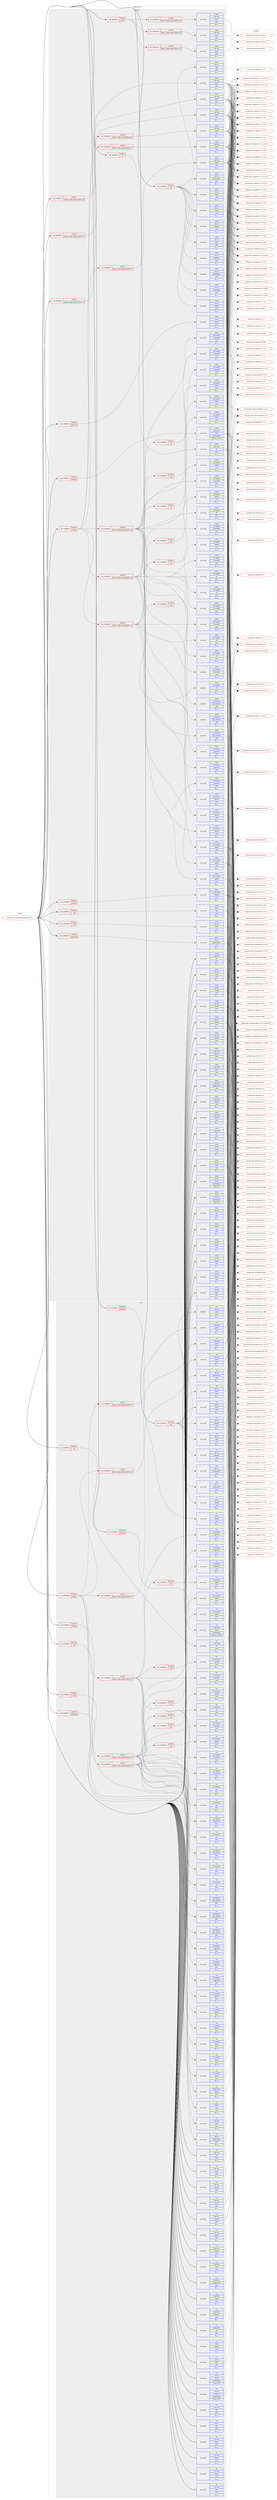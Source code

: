 digraph prolog {

# *************
# Graph options
# *************

newrank=true;
concentrate=true;
compound=true;
graph [rankdir=LR,fontname=Helvetica,fontsize=10,ranksep=1.5];#, ranksep=2.5, nodesep=0.2];
edge  [arrowhead=vee];
node  [fontname=Helvetica,fontsize=10];

# **********
# The ebuild
# **********

subgraph cluster_leftcol {
color=gray;
label=<<i>ebuild</i>>;
id [label="portage://sci-visualization/paraview-5.12.0", color=red, width=4, href="../sci-visualization/paraview-5.12.0.svg"];
}

# ****************
# The dependencies
# ****************

subgraph cluster_midcol {
color=gray;
label=<<i>dependencies</i>>;
subgraph cluster_compile {
fillcolor="#eeeeee";
style=filled;
label=<<i>compile</i>>;
subgraph cond114121 {
dependency430215 [label=<<TABLE BORDER="0" CELLBORDER="1" CELLSPACING="0" CELLPADDING="4"><TR><TD ROWSPAN="3" CELLPADDING="10">use_conditional</TD></TR><TR><TD>negative</TD></TR><TR><TD>offscreen</TD></TR></TABLE>>, shape=none, color=red];
subgraph pack313047 {
dependency430216 [label=<<TABLE BORDER="0" CELLBORDER="1" CELLSPACING="0" CELLPADDING="4" WIDTH="220"><TR><TD ROWSPAN="6" CELLPADDING="30">pack_dep</TD></TR><TR><TD WIDTH="110">install</TD></TR><TR><TD>virtual</TD></TR><TR><TD>opengl</TD></TR><TR><TD>none</TD></TR><TR><TD>[[],,,,]</TD></TR></TABLE>>, shape=none, color=blue];
}
dependency430215:e -> dependency430216:w [weight=20,style="dashed",arrowhead="vee"];
}
id:e -> dependency430215:w [weight=20,style="solid",arrowhead="vee"];
subgraph cond114122 {
dependency430217 [label=<<TABLE BORDER="0" CELLBORDER="1" CELLSPACING="0" CELLPADDING="4"><TR><TD ROWSPAN="3" CELLPADDING="10">use_conditional</TD></TR><TR><TD>positive</TD></TR><TR><TD>boost</TD></TR></TABLE>>, shape=none, color=red];
subgraph cond114123 {
dependency430218 [label=<<TABLE BORDER="0" CELLBORDER="1" CELLSPACING="0" CELLPADDING="4"><TR><TD ROWSPAN="3" CELLPADDING="10">use_conditional</TD></TR><TR><TD>positive</TD></TR><TR><TD>python_single_target_python3_10</TD></TR></TABLE>>, shape=none, color=red];
subgraph pack313048 {
dependency430219 [label=<<TABLE BORDER="0" CELLBORDER="1" CELLSPACING="0" CELLPADDING="4" WIDTH="220"><TR><TD ROWSPAN="6" CELLPADDING="30">pack_dep</TD></TR><TR><TD WIDTH="110">install</TD></TR><TR><TD>dev-libs</TD></TR><TR><TD>boost</TD></TR><TR><TD>none</TD></TR><TR><TD>[[],,,,]</TD></TR></TABLE>>, shape=none, color=blue];
}
dependency430218:e -> dependency430219:w [weight=20,style="dashed",arrowhead="vee"];
}
dependency430217:e -> dependency430218:w [weight=20,style="dashed",arrowhead="vee"];
subgraph cond114124 {
dependency430220 [label=<<TABLE BORDER="0" CELLBORDER="1" CELLSPACING="0" CELLPADDING="4"><TR><TD ROWSPAN="3" CELLPADDING="10">use_conditional</TD></TR><TR><TD>positive</TD></TR><TR><TD>python_single_target_python3_11</TD></TR></TABLE>>, shape=none, color=red];
subgraph pack313049 {
dependency430221 [label=<<TABLE BORDER="0" CELLBORDER="1" CELLSPACING="0" CELLPADDING="4" WIDTH="220"><TR><TD ROWSPAN="6" CELLPADDING="30">pack_dep</TD></TR><TR><TD WIDTH="110">install</TD></TR><TR><TD>dev-libs</TD></TR><TR><TD>boost</TD></TR><TR><TD>none</TD></TR><TR><TD>[[],,,,]</TD></TR></TABLE>>, shape=none, color=blue];
}
dependency430220:e -> dependency430221:w [weight=20,style="dashed",arrowhead="vee"];
}
dependency430217:e -> dependency430220:w [weight=20,style="dashed",arrowhead="vee"];
subgraph cond114125 {
dependency430222 [label=<<TABLE BORDER="0" CELLBORDER="1" CELLSPACING="0" CELLPADDING="4"><TR><TD ROWSPAN="3" CELLPADDING="10">use_conditional</TD></TR><TR><TD>positive</TD></TR><TR><TD>python_single_target_python3_12</TD></TR></TABLE>>, shape=none, color=red];
subgraph pack313050 {
dependency430223 [label=<<TABLE BORDER="0" CELLBORDER="1" CELLSPACING="0" CELLPADDING="4" WIDTH="220"><TR><TD ROWSPAN="6" CELLPADDING="30">pack_dep</TD></TR><TR><TD WIDTH="110">install</TD></TR><TR><TD>dev-libs</TD></TR><TR><TD>boost</TD></TR><TR><TD>none</TD></TR><TR><TD>[[],,,,]</TD></TR></TABLE>>, shape=none, color=blue];
}
dependency430222:e -> dependency430223:w [weight=20,style="dashed",arrowhead="vee"];
}
dependency430217:e -> dependency430222:w [weight=20,style="dashed",arrowhead="vee"];
}
id:e -> dependency430217:w [weight=20,style="solid",arrowhead="vee"];
subgraph cond114126 {
dependency430224 [label=<<TABLE BORDER="0" CELLBORDER="1" CELLSPACING="0" CELLPADDING="4"><TR><TD ROWSPAN="3" CELLPADDING="10">use_conditional</TD></TR><TR><TD>positive</TD></TR><TR><TD>ffmpeg</TD></TR></TABLE>>, shape=none, color=red];
subgraph pack313051 {
dependency430225 [label=<<TABLE BORDER="0" CELLBORDER="1" CELLSPACING="0" CELLPADDING="4" WIDTH="220"><TR><TD ROWSPAN="6" CELLPADDING="30">pack_dep</TD></TR><TR><TD WIDTH="110">install</TD></TR><TR><TD>media-video</TD></TR><TR><TD>ffmpeg</TD></TR><TR><TD>none</TD></TR><TR><TD>[[],,,,]</TD></TR></TABLE>>, shape=none, color=blue];
}
dependency430224:e -> dependency430225:w [weight=20,style="dashed",arrowhead="vee"];
}
id:e -> dependency430224:w [weight=20,style="solid",arrowhead="vee"];
subgraph cond114127 {
dependency430226 [label=<<TABLE BORDER="0" CELLBORDER="1" CELLSPACING="0" CELLPADDING="4"><TR><TD ROWSPAN="3" CELLPADDING="10">use_conditional</TD></TR><TR><TD>positive</TD></TR><TR><TD>mpi</TD></TR></TABLE>>, shape=none, color=red];
subgraph pack313052 {
dependency430227 [label=<<TABLE BORDER="0" CELLBORDER="1" CELLSPACING="0" CELLPADDING="4" WIDTH="220"><TR><TD ROWSPAN="6" CELLPADDING="30">pack_dep</TD></TR><TR><TD WIDTH="110">install</TD></TR><TR><TD>virtual</TD></TR><TR><TD>mpi</TD></TR><TR><TD>none</TD></TR><TR><TD>[[],,,,]</TD></TR></TABLE>>, shape=none, color=blue];
}
dependency430226:e -> dependency430227:w [weight=20,style="dashed",arrowhead="vee"];
}
id:e -> dependency430226:w [weight=20,style="solid",arrowhead="vee"];
subgraph cond114128 {
dependency430228 [label=<<TABLE BORDER="0" CELLBORDER="1" CELLSPACING="0" CELLPADDING="4"><TR><TD ROWSPAN="3" CELLPADDING="10">use_conditional</TD></TR><TR><TD>positive</TD></TR><TR><TD>offscreen</TD></TR></TABLE>>, shape=none, color=red];
subgraph pack313053 {
dependency430229 [label=<<TABLE BORDER="0" CELLBORDER="1" CELLSPACING="0" CELLPADDING="4" WIDTH="220"><TR><TD ROWSPAN="6" CELLPADDING="30">pack_dep</TD></TR><TR><TD WIDTH="110">install</TD></TR><TR><TD>media-libs</TD></TR><TR><TD>mesa</TD></TR><TR><TD>greaterequal</TD></TR><TR><TD>[[18,3,6],,,18.3.6]</TD></TR></TABLE>>, shape=none, color=blue];
}
dependency430228:e -> dependency430229:w [weight=20,style="dashed",arrowhead="vee"];
}
id:e -> dependency430228:w [weight=20,style="solid",arrowhead="vee"];
subgraph cond114129 {
dependency430230 [label=<<TABLE BORDER="0" CELLBORDER="1" CELLSPACING="0" CELLPADDING="4"><TR><TD ROWSPAN="3" CELLPADDING="10">use_conditional</TD></TR><TR><TD>positive</TD></TR><TR><TD>python</TD></TR></TABLE>>, shape=none, color=red];
subgraph cond114130 {
dependency430231 [label=<<TABLE BORDER="0" CELLBORDER="1" CELLSPACING="0" CELLPADDING="4"><TR><TD ROWSPAN="3" CELLPADDING="10">use_conditional</TD></TR><TR><TD>positive</TD></TR><TR><TD>python_single_target_python3_10</TD></TR></TABLE>>, shape=none, color=red];
subgraph pack313054 {
dependency430232 [label=<<TABLE BORDER="0" CELLBORDER="1" CELLSPACING="0" CELLPADDING="4" WIDTH="220"><TR><TD ROWSPAN="6" CELLPADDING="30">pack_dep</TD></TR><TR><TD WIDTH="110">install</TD></TR><TR><TD>dev-lang</TD></TR><TR><TD>python</TD></TR><TR><TD>none</TD></TR><TR><TD>[[],,,,]</TD></TR></TABLE>>, shape=none, color=blue];
}
dependency430231:e -> dependency430232:w [weight=20,style="dashed",arrowhead="vee"];
}
dependency430230:e -> dependency430231:w [weight=20,style="dashed",arrowhead="vee"];
subgraph cond114131 {
dependency430233 [label=<<TABLE BORDER="0" CELLBORDER="1" CELLSPACING="0" CELLPADDING="4"><TR><TD ROWSPAN="3" CELLPADDING="10">use_conditional</TD></TR><TR><TD>positive</TD></TR><TR><TD>python_single_target_python3_11</TD></TR></TABLE>>, shape=none, color=red];
subgraph pack313055 {
dependency430234 [label=<<TABLE BORDER="0" CELLBORDER="1" CELLSPACING="0" CELLPADDING="4" WIDTH="220"><TR><TD ROWSPAN="6" CELLPADDING="30">pack_dep</TD></TR><TR><TD WIDTH="110">install</TD></TR><TR><TD>dev-lang</TD></TR><TR><TD>python</TD></TR><TR><TD>none</TD></TR><TR><TD>[[],,,,]</TD></TR></TABLE>>, shape=none, color=blue];
}
dependency430233:e -> dependency430234:w [weight=20,style="dashed",arrowhead="vee"];
}
dependency430230:e -> dependency430233:w [weight=20,style="dashed",arrowhead="vee"];
subgraph cond114132 {
dependency430235 [label=<<TABLE BORDER="0" CELLBORDER="1" CELLSPACING="0" CELLPADDING="4"><TR><TD ROWSPAN="3" CELLPADDING="10">use_conditional</TD></TR><TR><TD>positive</TD></TR><TR><TD>python_single_target_python3_12</TD></TR></TABLE>>, shape=none, color=red];
subgraph pack313056 {
dependency430236 [label=<<TABLE BORDER="0" CELLBORDER="1" CELLSPACING="0" CELLPADDING="4" WIDTH="220"><TR><TD ROWSPAN="6" CELLPADDING="30">pack_dep</TD></TR><TR><TD WIDTH="110">install</TD></TR><TR><TD>dev-lang</TD></TR><TR><TD>python</TD></TR><TR><TD>none</TD></TR><TR><TD>[[],,,,]</TD></TR></TABLE>>, shape=none, color=blue];
}
dependency430235:e -> dependency430236:w [weight=20,style="dashed",arrowhead="vee"];
}
dependency430230:e -> dependency430235:w [weight=20,style="dashed",arrowhead="vee"];
subgraph cond114133 {
dependency430237 [label=<<TABLE BORDER="0" CELLBORDER="1" CELLSPACING="0" CELLPADDING="4"><TR><TD ROWSPAN="3" CELLPADDING="10">use_conditional</TD></TR><TR><TD>positive</TD></TR><TR><TD>python_single_target_python3_10</TD></TR></TABLE>>, shape=none, color=red];
subgraph pack313057 {
dependency430238 [label=<<TABLE BORDER="0" CELLBORDER="1" CELLSPACING="0" CELLPADDING="4" WIDTH="220"><TR><TD ROWSPAN="6" CELLPADDING="30">pack_dep</TD></TR><TR><TD WIDTH="110">install</TD></TR><TR><TD>dev-python</TD></TR><TR><TD>constantly</TD></TR><TR><TD>none</TD></TR><TR><TD>[[],,,,]</TD></TR></TABLE>>, shape=none, color=blue];
}
dependency430237:e -> dependency430238:w [weight=20,style="dashed",arrowhead="vee"];
subgraph pack313058 {
dependency430239 [label=<<TABLE BORDER="0" CELLBORDER="1" CELLSPACING="0" CELLPADDING="4" WIDTH="220"><TR><TD ROWSPAN="6" CELLPADDING="30">pack_dep</TD></TR><TR><TD WIDTH="110">install</TD></TR><TR><TD>dev-python</TD></TR><TR><TD>incremental</TD></TR><TR><TD>none</TD></TR><TR><TD>[[],,,,]</TD></TR></TABLE>>, shape=none, color=blue];
}
dependency430237:e -> dependency430239:w [weight=20,style="dashed",arrowhead="vee"];
subgraph pack313059 {
dependency430240 [label=<<TABLE BORDER="0" CELLBORDER="1" CELLSPACING="0" CELLPADDING="4" WIDTH="220"><TR><TD ROWSPAN="6" CELLPADDING="30">pack_dep</TD></TR><TR><TD WIDTH="110">install</TD></TR><TR><TD>dev-python</TD></TR><TR><TD>matplotlib</TD></TR><TR><TD>none</TD></TR><TR><TD>[[],,,,]</TD></TR></TABLE>>, shape=none, color=blue];
}
dependency430237:e -> dependency430240:w [weight=20,style="dashed",arrowhead="vee"];
subgraph pack313060 {
dependency430241 [label=<<TABLE BORDER="0" CELLBORDER="1" CELLSPACING="0" CELLPADDING="4" WIDTH="220"><TR><TD ROWSPAN="6" CELLPADDING="30">pack_dep</TD></TR><TR><TD WIDTH="110">install</TD></TR><TR><TD>dev-python</TD></TR><TR><TD>numpy</TD></TR><TR><TD>none</TD></TR><TR><TD>[[],,,,]</TD></TR></TABLE>>, shape=none, color=blue];
}
dependency430237:e -> dependency430241:w [weight=20,style="dashed",arrowhead="vee"];
subgraph pack313061 {
dependency430242 [label=<<TABLE BORDER="0" CELLBORDER="1" CELLSPACING="0" CELLPADDING="4" WIDTH="220"><TR><TD ROWSPAN="6" CELLPADDING="30">pack_dep</TD></TR><TR><TD WIDTH="110">install</TD></TR><TR><TD>dev-python</TD></TR><TR><TD>pygments</TD></TR><TR><TD>none</TD></TR><TR><TD>[[],,,,]</TD></TR></TABLE>>, shape=none, color=blue];
}
dependency430237:e -> dependency430242:w [weight=20,style="dashed",arrowhead="vee"];
subgraph pack313062 {
dependency430243 [label=<<TABLE BORDER="0" CELLBORDER="1" CELLSPACING="0" CELLPADDING="4" WIDTH="220"><TR><TD ROWSPAN="6" CELLPADDING="30">pack_dep</TD></TR><TR><TD WIDTH="110">install</TD></TR><TR><TD>dev-python</TD></TR><TR><TD>sip</TD></TR><TR><TD>none</TD></TR><TR><TD>[[],,,,]</TD></TR></TABLE>>, shape=none, color=blue];
}
dependency430237:e -> dependency430243:w [weight=20,style="dashed",arrowhead="vee"];
subgraph pack313063 {
dependency430244 [label=<<TABLE BORDER="0" CELLBORDER="1" CELLSPACING="0" CELLPADDING="4" WIDTH="220"><TR><TD ROWSPAN="6" CELLPADDING="30">pack_dep</TD></TR><TR><TD WIDTH="110">install</TD></TR><TR><TD>dev-python</TD></TR><TR><TD>six</TD></TR><TR><TD>none</TD></TR><TR><TD>[[],,,,]</TD></TR></TABLE>>, shape=none, color=blue];
}
dependency430237:e -> dependency430244:w [weight=20,style="dashed",arrowhead="vee"];
subgraph pack313064 {
dependency430245 [label=<<TABLE BORDER="0" CELLBORDER="1" CELLSPACING="0" CELLPADDING="4" WIDTH="220"><TR><TD ROWSPAN="6" CELLPADDING="30">pack_dep</TD></TR><TR><TD WIDTH="110">install</TD></TR><TR><TD>dev-python</TD></TR><TR><TD>twisted</TD></TR><TR><TD>none</TD></TR><TR><TD>[[],,,,]</TD></TR></TABLE>>, shape=none, color=blue];
}
dependency430237:e -> dependency430245:w [weight=20,style="dashed",arrowhead="vee"];
subgraph pack313065 {
dependency430246 [label=<<TABLE BORDER="0" CELLBORDER="1" CELLSPACING="0" CELLPADDING="4" WIDTH="220"><TR><TD ROWSPAN="6" CELLPADDING="30">pack_dep</TD></TR><TR><TD WIDTH="110">install</TD></TR><TR><TD>dev-python</TD></TR><TR><TD>zope-interface</TD></TR><TR><TD>none</TD></TR><TR><TD>[[],,,,]</TD></TR></TABLE>>, shape=none, color=blue];
}
dependency430237:e -> dependency430246:w [weight=20,style="dashed",arrowhead="vee"];
subgraph cond114134 {
dependency430247 [label=<<TABLE BORDER="0" CELLBORDER="1" CELLSPACING="0" CELLPADDING="4"><TR><TD ROWSPAN="3" CELLPADDING="10">use_conditional</TD></TR><TR><TD>positive</TD></TR><TR><TD>mpi</TD></TR></TABLE>>, shape=none, color=red];
subgraph pack313066 {
dependency430248 [label=<<TABLE BORDER="0" CELLBORDER="1" CELLSPACING="0" CELLPADDING="4" WIDTH="220"><TR><TD ROWSPAN="6" CELLPADDING="30">pack_dep</TD></TR><TR><TD WIDTH="110">install</TD></TR><TR><TD>dev-python</TD></TR><TR><TD>mpi4py</TD></TR><TR><TD>none</TD></TR><TR><TD>[[],,,,]</TD></TR></TABLE>>, shape=none, color=blue];
}
dependency430247:e -> dependency430248:w [weight=20,style="dashed",arrowhead="vee"];
}
dependency430237:e -> dependency430247:w [weight=20,style="dashed",arrowhead="vee"];
subgraph cond114135 {
dependency430249 [label=<<TABLE BORDER="0" CELLBORDER="1" CELLSPACING="0" CELLPADDING="4"><TR><TD ROWSPAN="3" CELLPADDING="10">use_conditional</TD></TR><TR><TD>positive</TD></TR><TR><TD>qt5</TD></TR></TABLE>>, shape=none, color=red];
subgraph pack313067 {
dependency430250 [label=<<TABLE BORDER="0" CELLBORDER="1" CELLSPACING="0" CELLPADDING="4" WIDTH="220"><TR><TD ROWSPAN="6" CELLPADDING="30">pack_dep</TD></TR><TR><TD WIDTH="110">install</TD></TR><TR><TD>dev-python</TD></TR><TR><TD>PyQt5</TD></TR><TR><TD>none</TD></TR><TR><TD>[[],,,,]</TD></TR></TABLE>>, shape=none, color=blue];
}
dependency430249:e -> dependency430250:w [weight=20,style="dashed",arrowhead="vee"];
}
dependency430237:e -> dependency430249:w [weight=20,style="dashed",arrowhead="vee"];
}
dependency430230:e -> dependency430237:w [weight=20,style="dashed",arrowhead="vee"];
subgraph cond114136 {
dependency430251 [label=<<TABLE BORDER="0" CELLBORDER="1" CELLSPACING="0" CELLPADDING="4"><TR><TD ROWSPAN="3" CELLPADDING="10">use_conditional</TD></TR><TR><TD>positive</TD></TR><TR><TD>python_single_target_python3_11</TD></TR></TABLE>>, shape=none, color=red];
subgraph pack313068 {
dependency430252 [label=<<TABLE BORDER="0" CELLBORDER="1" CELLSPACING="0" CELLPADDING="4" WIDTH="220"><TR><TD ROWSPAN="6" CELLPADDING="30">pack_dep</TD></TR><TR><TD WIDTH="110">install</TD></TR><TR><TD>dev-python</TD></TR><TR><TD>constantly</TD></TR><TR><TD>none</TD></TR><TR><TD>[[],,,,]</TD></TR></TABLE>>, shape=none, color=blue];
}
dependency430251:e -> dependency430252:w [weight=20,style="dashed",arrowhead="vee"];
subgraph pack313069 {
dependency430253 [label=<<TABLE BORDER="0" CELLBORDER="1" CELLSPACING="0" CELLPADDING="4" WIDTH="220"><TR><TD ROWSPAN="6" CELLPADDING="30">pack_dep</TD></TR><TR><TD WIDTH="110">install</TD></TR><TR><TD>dev-python</TD></TR><TR><TD>incremental</TD></TR><TR><TD>none</TD></TR><TR><TD>[[],,,,]</TD></TR></TABLE>>, shape=none, color=blue];
}
dependency430251:e -> dependency430253:w [weight=20,style="dashed",arrowhead="vee"];
subgraph pack313070 {
dependency430254 [label=<<TABLE BORDER="0" CELLBORDER="1" CELLSPACING="0" CELLPADDING="4" WIDTH="220"><TR><TD ROWSPAN="6" CELLPADDING="30">pack_dep</TD></TR><TR><TD WIDTH="110">install</TD></TR><TR><TD>dev-python</TD></TR><TR><TD>matplotlib</TD></TR><TR><TD>none</TD></TR><TR><TD>[[],,,,]</TD></TR></TABLE>>, shape=none, color=blue];
}
dependency430251:e -> dependency430254:w [weight=20,style="dashed",arrowhead="vee"];
subgraph pack313071 {
dependency430255 [label=<<TABLE BORDER="0" CELLBORDER="1" CELLSPACING="0" CELLPADDING="4" WIDTH="220"><TR><TD ROWSPAN="6" CELLPADDING="30">pack_dep</TD></TR><TR><TD WIDTH="110">install</TD></TR><TR><TD>dev-python</TD></TR><TR><TD>numpy</TD></TR><TR><TD>none</TD></TR><TR><TD>[[],,,,]</TD></TR></TABLE>>, shape=none, color=blue];
}
dependency430251:e -> dependency430255:w [weight=20,style="dashed",arrowhead="vee"];
subgraph pack313072 {
dependency430256 [label=<<TABLE BORDER="0" CELLBORDER="1" CELLSPACING="0" CELLPADDING="4" WIDTH="220"><TR><TD ROWSPAN="6" CELLPADDING="30">pack_dep</TD></TR><TR><TD WIDTH="110">install</TD></TR><TR><TD>dev-python</TD></TR><TR><TD>pygments</TD></TR><TR><TD>none</TD></TR><TR><TD>[[],,,,]</TD></TR></TABLE>>, shape=none, color=blue];
}
dependency430251:e -> dependency430256:w [weight=20,style="dashed",arrowhead="vee"];
subgraph pack313073 {
dependency430257 [label=<<TABLE BORDER="0" CELLBORDER="1" CELLSPACING="0" CELLPADDING="4" WIDTH="220"><TR><TD ROWSPAN="6" CELLPADDING="30">pack_dep</TD></TR><TR><TD WIDTH="110">install</TD></TR><TR><TD>dev-python</TD></TR><TR><TD>sip</TD></TR><TR><TD>none</TD></TR><TR><TD>[[],,,,]</TD></TR></TABLE>>, shape=none, color=blue];
}
dependency430251:e -> dependency430257:w [weight=20,style="dashed",arrowhead="vee"];
subgraph pack313074 {
dependency430258 [label=<<TABLE BORDER="0" CELLBORDER="1" CELLSPACING="0" CELLPADDING="4" WIDTH="220"><TR><TD ROWSPAN="6" CELLPADDING="30">pack_dep</TD></TR><TR><TD WIDTH="110">install</TD></TR><TR><TD>dev-python</TD></TR><TR><TD>six</TD></TR><TR><TD>none</TD></TR><TR><TD>[[],,,,]</TD></TR></TABLE>>, shape=none, color=blue];
}
dependency430251:e -> dependency430258:w [weight=20,style="dashed",arrowhead="vee"];
subgraph pack313075 {
dependency430259 [label=<<TABLE BORDER="0" CELLBORDER="1" CELLSPACING="0" CELLPADDING="4" WIDTH="220"><TR><TD ROWSPAN="6" CELLPADDING="30">pack_dep</TD></TR><TR><TD WIDTH="110">install</TD></TR><TR><TD>dev-python</TD></TR><TR><TD>twisted</TD></TR><TR><TD>none</TD></TR><TR><TD>[[],,,,]</TD></TR></TABLE>>, shape=none, color=blue];
}
dependency430251:e -> dependency430259:w [weight=20,style="dashed",arrowhead="vee"];
subgraph pack313076 {
dependency430260 [label=<<TABLE BORDER="0" CELLBORDER="1" CELLSPACING="0" CELLPADDING="4" WIDTH="220"><TR><TD ROWSPAN="6" CELLPADDING="30">pack_dep</TD></TR><TR><TD WIDTH="110">install</TD></TR><TR><TD>dev-python</TD></TR><TR><TD>zope-interface</TD></TR><TR><TD>none</TD></TR><TR><TD>[[],,,,]</TD></TR></TABLE>>, shape=none, color=blue];
}
dependency430251:e -> dependency430260:w [weight=20,style="dashed",arrowhead="vee"];
subgraph cond114137 {
dependency430261 [label=<<TABLE BORDER="0" CELLBORDER="1" CELLSPACING="0" CELLPADDING="4"><TR><TD ROWSPAN="3" CELLPADDING="10">use_conditional</TD></TR><TR><TD>positive</TD></TR><TR><TD>mpi</TD></TR></TABLE>>, shape=none, color=red];
subgraph pack313077 {
dependency430262 [label=<<TABLE BORDER="0" CELLBORDER="1" CELLSPACING="0" CELLPADDING="4" WIDTH="220"><TR><TD ROWSPAN="6" CELLPADDING="30">pack_dep</TD></TR><TR><TD WIDTH="110">install</TD></TR><TR><TD>dev-python</TD></TR><TR><TD>mpi4py</TD></TR><TR><TD>none</TD></TR><TR><TD>[[],,,,]</TD></TR></TABLE>>, shape=none, color=blue];
}
dependency430261:e -> dependency430262:w [weight=20,style="dashed",arrowhead="vee"];
}
dependency430251:e -> dependency430261:w [weight=20,style="dashed",arrowhead="vee"];
subgraph cond114138 {
dependency430263 [label=<<TABLE BORDER="0" CELLBORDER="1" CELLSPACING="0" CELLPADDING="4"><TR><TD ROWSPAN="3" CELLPADDING="10">use_conditional</TD></TR><TR><TD>positive</TD></TR><TR><TD>qt5</TD></TR></TABLE>>, shape=none, color=red];
subgraph pack313078 {
dependency430264 [label=<<TABLE BORDER="0" CELLBORDER="1" CELLSPACING="0" CELLPADDING="4" WIDTH="220"><TR><TD ROWSPAN="6" CELLPADDING="30">pack_dep</TD></TR><TR><TD WIDTH="110">install</TD></TR><TR><TD>dev-python</TD></TR><TR><TD>PyQt5</TD></TR><TR><TD>none</TD></TR><TR><TD>[[],,,,]</TD></TR></TABLE>>, shape=none, color=blue];
}
dependency430263:e -> dependency430264:w [weight=20,style="dashed",arrowhead="vee"];
}
dependency430251:e -> dependency430263:w [weight=20,style="dashed",arrowhead="vee"];
}
dependency430230:e -> dependency430251:w [weight=20,style="dashed",arrowhead="vee"];
subgraph cond114139 {
dependency430265 [label=<<TABLE BORDER="0" CELLBORDER="1" CELLSPACING="0" CELLPADDING="4"><TR><TD ROWSPAN="3" CELLPADDING="10">use_conditional</TD></TR><TR><TD>positive</TD></TR><TR><TD>python_single_target_python3_12</TD></TR></TABLE>>, shape=none, color=red];
subgraph pack313079 {
dependency430266 [label=<<TABLE BORDER="0" CELLBORDER="1" CELLSPACING="0" CELLPADDING="4" WIDTH="220"><TR><TD ROWSPAN="6" CELLPADDING="30">pack_dep</TD></TR><TR><TD WIDTH="110">install</TD></TR><TR><TD>dev-python</TD></TR><TR><TD>constantly</TD></TR><TR><TD>none</TD></TR><TR><TD>[[],,,,]</TD></TR></TABLE>>, shape=none, color=blue];
}
dependency430265:e -> dependency430266:w [weight=20,style="dashed",arrowhead="vee"];
subgraph pack313080 {
dependency430267 [label=<<TABLE BORDER="0" CELLBORDER="1" CELLSPACING="0" CELLPADDING="4" WIDTH="220"><TR><TD ROWSPAN="6" CELLPADDING="30">pack_dep</TD></TR><TR><TD WIDTH="110">install</TD></TR><TR><TD>dev-python</TD></TR><TR><TD>incremental</TD></TR><TR><TD>none</TD></TR><TR><TD>[[],,,,]</TD></TR></TABLE>>, shape=none, color=blue];
}
dependency430265:e -> dependency430267:w [weight=20,style="dashed",arrowhead="vee"];
subgraph pack313081 {
dependency430268 [label=<<TABLE BORDER="0" CELLBORDER="1" CELLSPACING="0" CELLPADDING="4" WIDTH="220"><TR><TD ROWSPAN="6" CELLPADDING="30">pack_dep</TD></TR><TR><TD WIDTH="110">install</TD></TR><TR><TD>dev-python</TD></TR><TR><TD>matplotlib</TD></TR><TR><TD>none</TD></TR><TR><TD>[[],,,,]</TD></TR></TABLE>>, shape=none, color=blue];
}
dependency430265:e -> dependency430268:w [weight=20,style="dashed",arrowhead="vee"];
subgraph pack313082 {
dependency430269 [label=<<TABLE BORDER="0" CELLBORDER="1" CELLSPACING="0" CELLPADDING="4" WIDTH="220"><TR><TD ROWSPAN="6" CELLPADDING="30">pack_dep</TD></TR><TR><TD WIDTH="110">install</TD></TR><TR><TD>dev-python</TD></TR><TR><TD>numpy</TD></TR><TR><TD>none</TD></TR><TR><TD>[[],,,,]</TD></TR></TABLE>>, shape=none, color=blue];
}
dependency430265:e -> dependency430269:w [weight=20,style="dashed",arrowhead="vee"];
subgraph pack313083 {
dependency430270 [label=<<TABLE BORDER="0" CELLBORDER="1" CELLSPACING="0" CELLPADDING="4" WIDTH="220"><TR><TD ROWSPAN="6" CELLPADDING="30">pack_dep</TD></TR><TR><TD WIDTH="110">install</TD></TR><TR><TD>dev-python</TD></TR><TR><TD>pygments</TD></TR><TR><TD>none</TD></TR><TR><TD>[[],,,,]</TD></TR></TABLE>>, shape=none, color=blue];
}
dependency430265:e -> dependency430270:w [weight=20,style="dashed",arrowhead="vee"];
subgraph pack313084 {
dependency430271 [label=<<TABLE BORDER="0" CELLBORDER="1" CELLSPACING="0" CELLPADDING="4" WIDTH="220"><TR><TD ROWSPAN="6" CELLPADDING="30">pack_dep</TD></TR><TR><TD WIDTH="110">install</TD></TR><TR><TD>dev-python</TD></TR><TR><TD>sip</TD></TR><TR><TD>none</TD></TR><TR><TD>[[],,,,]</TD></TR></TABLE>>, shape=none, color=blue];
}
dependency430265:e -> dependency430271:w [weight=20,style="dashed",arrowhead="vee"];
subgraph pack313085 {
dependency430272 [label=<<TABLE BORDER="0" CELLBORDER="1" CELLSPACING="0" CELLPADDING="4" WIDTH="220"><TR><TD ROWSPAN="6" CELLPADDING="30">pack_dep</TD></TR><TR><TD WIDTH="110">install</TD></TR><TR><TD>dev-python</TD></TR><TR><TD>six</TD></TR><TR><TD>none</TD></TR><TR><TD>[[],,,,]</TD></TR></TABLE>>, shape=none, color=blue];
}
dependency430265:e -> dependency430272:w [weight=20,style="dashed",arrowhead="vee"];
subgraph pack313086 {
dependency430273 [label=<<TABLE BORDER="0" CELLBORDER="1" CELLSPACING="0" CELLPADDING="4" WIDTH="220"><TR><TD ROWSPAN="6" CELLPADDING="30">pack_dep</TD></TR><TR><TD WIDTH="110">install</TD></TR><TR><TD>dev-python</TD></TR><TR><TD>twisted</TD></TR><TR><TD>none</TD></TR><TR><TD>[[],,,,]</TD></TR></TABLE>>, shape=none, color=blue];
}
dependency430265:e -> dependency430273:w [weight=20,style="dashed",arrowhead="vee"];
subgraph pack313087 {
dependency430274 [label=<<TABLE BORDER="0" CELLBORDER="1" CELLSPACING="0" CELLPADDING="4" WIDTH="220"><TR><TD ROWSPAN="6" CELLPADDING="30">pack_dep</TD></TR><TR><TD WIDTH="110">install</TD></TR><TR><TD>dev-python</TD></TR><TR><TD>zope-interface</TD></TR><TR><TD>none</TD></TR><TR><TD>[[],,,,]</TD></TR></TABLE>>, shape=none, color=blue];
}
dependency430265:e -> dependency430274:w [weight=20,style="dashed",arrowhead="vee"];
subgraph cond114140 {
dependency430275 [label=<<TABLE BORDER="0" CELLBORDER="1" CELLSPACING="0" CELLPADDING="4"><TR><TD ROWSPAN="3" CELLPADDING="10">use_conditional</TD></TR><TR><TD>positive</TD></TR><TR><TD>mpi</TD></TR></TABLE>>, shape=none, color=red];
subgraph pack313088 {
dependency430276 [label=<<TABLE BORDER="0" CELLBORDER="1" CELLSPACING="0" CELLPADDING="4" WIDTH="220"><TR><TD ROWSPAN="6" CELLPADDING="30">pack_dep</TD></TR><TR><TD WIDTH="110">install</TD></TR><TR><TD>dev-python</TD></TR><TR><TD>mpi4py</TD></TR><TR><TD>none</TD></TR><TR><TD>[[],,,,]</TD></TR></TABLE>>, shape=none, color=blue];
}
dependency430275:e -> dependency430276:w [weight=20,style="dashed",arrowhead="vee"];
}
dependency430265:e -> dependency430275:w [weight=20,style="dashed",arrowhead="vee"];
subgraph cond114141 {
dependency430277 [label=<<TABLE BORDER="0" CELLBORDER="1" CELLSPACING="0" CELLPADDING="4"><TR><TD ROWSPAN="3" CELLPADDING="10">use_conditional</TD></TR><TR><TD>positive</TD></TR><TR><TD>qt5</TD></TR></TABLE>>, shape=none, color=red];
subgraph pack313089 {
dependency430278 [label=<<TABLE BORDER="0" CELLBORDER="1" CELLSPACING="0" CELLPADDING="4" WIDTH="220"><TR><TD ROWSPAN="6" CELLPADDING="30">pack_dep</TD></TR><TR><TD WIDTH="110">install</TD></TR><TR><TD>dev-python</TD></TR><TR><TD>PyQt5</TD></TR><TR><TD>none</TD></TR><TR><TD>[[],,,,]</TD></TR></TABLE>>, shape=none, color=blue];
}
dependency430277:e -> dependency430278:w [weight=20,style="dashed",arrowhead="vee"];
}
dependency430265:e -> dependency430277:w [weight=20,style="dashed",arrowhead="vee"];
}
dependency430230:e -> dependency430265:w [weight=20,style="dashed",arrowhead="vee"];
}
id:e -> dependency430230:w [weight=20,style="solid",arrowhead="vee"];
subgraph cond114142 {
dependency430279 [label=<<TABLE BORDER="0" CELLBORDER="1" CELLSPACING="0" CELLPADDING="4"><TR><TD ROWSPAN="3" CELLPADDING="10">use_conditional</TD></TR><TR><TD>positive</TD></TR><TR><TD>python_single_target_python3_10</TD></TR></TABLE>>, shape=none, color=red];
subgraph pack313090 {
dependency430280 [label=<<TABLE BORDER="0" CELLBORDER="1" CELLSPACING="0" CELLPADDING="4" WIDTH="220"><TR><TD ROWSPAN="6" CELLPADDING="30">pack_dep</TD></TR><TR><TD WIDTH="110">install</TD></TR><TR><TD>dev-lang</TD></TR><TR><TD>python</TD></TR><TR><TD>none</TD></TR><TR><TD>[[],,,,]</TD></TR></TABLE>>, shape=none, color=blue];
}
dependency430279:e -> dependency430280:w [weight=20,style="dashed",arrowhead="vee"];
}
id:e -> dependency430279:w [weight=20,style="solid",arrowhead="vee"];
subgraph cond114143 {
dependency430281 [label=<<TABLE BORDER="0" CELLBORDER="1" CELLSPACING="0" CELLPADDING="4"><TR><TD ROWSPAN="3" CELLPADDING="10">use_conditional</TD></TR><TR><TD>positive</TD></TR><TR><TD>python_single_target_python3_11</TD></TR></TABLE>>, shape=none, color=red];
subgraph pack313091 {
dependency430282 [label=<<TABLE BORDER="0" CELLBORDER="1" CELLSPACING="0" CELLPADDING="4" WIDTH="220"><TR><TD ROWSPAN="6" CELLPADDING="30">pack_dep</TD></TR><TR><TD WIDTH="110">install</TD></TR><TR><TD>dev-lang</TD></TR><TR><TD>python</TD></TR><TR><TD>none</TD></TR><TR><TD>[[],,,,]</TD></TR></TABLE>>, shape=none, color=blue];
}
dependency430281:e -> dependency430282:w [weight=20,style="dashed",arrowhead="vee"];
}
id:e -> dependency430281:w [weight=20,style="solid",arrowhead="vee"];
subgraph cond114144 {
dependency430283 [label=<<TABLE BORDER="0" CELLBORDER="1" CELLSPACING="0" CELLPADDING="4"><TR><TD ROWSPAN="3" CELLPADDING="10">use_conditional</TD></TR><TR><TD>positive</TD></TR><TR><TD>python_single_target_python3_12</TD></TR></TABLE>>, shape=none, color=red];
subgraph pack313092 {
dependency430284 [label=<<TABLE BORDER="0" CELLBORDER="1" CELLSPACING="0" CELLPADDING="4" WIDTH="220"><TR><TD ROWSPAN="6" CELLPADDING="30">pack_dep</TD></TR><TR><TD WIDTH="110">install</TD></TR><TR><TD>dev-lang</TD></TR><TR><TD>python</TD></TR><TR><TD>none</TD></TR><TR><TD>[[],,,,]</TD></TR></TABLE>>, shape=none, color=blue];
}
dependency430283:e -> dependency430284:w [weight=20,style="dashed",arrowhead="vee"];
}
id:e -> dependency430283:w [weight=20,style="solid",arrowhead="vee"];
subgraph cond114145 {
dependency430285 [label=<<TABLE BORDER="0" CELLBORDER="1" CELLSPACING="0" CELLPADDING="4"><TR><TD ROWSPAN="3" CELLPADDING="10">use_conditional</TD></TR><TR><TD>positive</TD></TR><TR><TD>qt5</TD></TR></TABLE>>, shape=none, color=red];
subgraph pack313093 {
dependency430286 [label=<<TABLE BORDER="0" CELLBORDER="1" CELLSPACING="0" CELLPADDING="4" WIDTH="220"><TR><TD ROWSPAN="6" CELLPADDING="30">pack_dep</TD></TR><TR><TD WIDTH="110">install</TD></TR><TR><TD>dev-qt</TD></TR><TR><TD>designer</TD></TR><TR><TD>none</TD></TR><TR><TD>[[],,,,]</TD></TR></TABLE>>, shape=none, color=blue];
}
dependency430285:e -> dependency430286:w [weight=20,style="dashed",arrowhead="vee"];
subgraph pack313094 {
dependency430287 [label=<<TABLE BORDER="0" CELLBORDER="1" CELLSPACING="0" CELLPADDING="4" WIDTH="220"><TR><TD ROWSPAN="6" CELLPADDING="30">pack_dep</TD></TR><TR><TD WIDTH="110">install</TD></TR><TR><TD>dev-qt</TD></TR><TR><TD>qtdeclarative</TD></TR><TR><TD>none</TD></TR><TR><TD>[[],,,,]</TD></TR></TABLE>>, shape=none, color=blue];
}
dependency430285:e -> dependency430287:w [weight=20,style="dashed",arrowhead="vee"];
subgraph pack313095 {
dependency430288 [label=<<TABLE BORDER="0" CELLBORDER="1" CELLSPACING="0" CELLPADDING="4" WIDTH="220"><TR><TD ROWSPAN="6" CELLPADDING="30">pack_dep</TD></TR><TR><TD WIDTH="110">install</TD></TR><TR><TD>dev-qt</TD></TR><TR><TD>qtgui</TD></TR><TR><TD>none</TD></TR><TR><TD>[[],,,,]</TD></TR></TABLE>>, shape=none, color=blue];
}
dependency430285:e -> dependency430288:w [weight=20,style="dashed",arrowhead="vee"];
subgraph pack313096 {
dependency430289 [label=<<TABLE BORDER="0" CELLBORDER="1" CELLSPACING="0" CELLPADDING="4" WIDTH="220"><TR><TD ROWSPAN="6" CELLPADDING="30">pack_dep</TD></TR><TR><TD WIDTH="110">install</TD></TR><TR><TD>dev-qt</TD></TR><TR><TD>qthelp</TD></TR><TR><TD>none</TD></TR><TR><TD>[[],,,,]</TD></TR></TABLE>>, shape=none, color=blue];
}
dependency430285:e -> dependency430289:w [weight=20,style="dashed",arrowhead="vee"];
subgraph pack313097 {
dependency430290 [label=<<TABLE BORDER="0" CELLBORDER="1" CELLSPACING="0" CELLPADDING="4" WIDTH="220"><TR><TD ROWSPAN="6" CELLPADDING="30">pack_dep</TD></TR><TR><TD WIDTH="110">install</TD></TR><TR><TD>dev-qt</TD></TR><TR><TD>qtopengl</TD></TR><TR><TD>none</TD></TR><TR><TD>[[],,,,]</TD></TR></TABLE>>, shape=none, color=blue];
}
dependency430285:e -> dependency430290:w [weight=20,style="dashed",arrowhead="vee"];
subgraph pack313098 {
dependency430291 [label=<<TABLE BORDER="0" CELLBORDER="1" CELLSPACING="0" CELLPADDING="4" WIDTH="220"><TR><TD ROWSPAN="6" CELLPADDING="30">pack_dep</TD></TR><TR><TD WIDTH="110">install</TD></TR><TR><TD>dev-qt</TD></TR><TR><TD>qtsql</TD></TR><TR><TD>none</TD></TR><TR><TD>[[],,,,]</TD></TR></TABLE>>, shape=none, color=blue];
}
dependency430285:e -> dependency430291:w [weight=20,style="dashed",arrowhead="vee"];
subgraph pack313099 {
dependency430292 [label=<<TABLE BORDER="0" CELLBORDER="1" CELLSPACING="0" CELLPADDING="4" WIDTH="220"><TR><TD ROWSPAN="6" CELLPADDING="30">pack_dep</TD></TR><TR><TD WIDTH="110">install</TD></TR><TR><TD>dev-qt</TD></TR><TR><TD>qtsvg</TD></TR><TR><TD>none</TD></TR><TR><TD>[[],,,,]</TD></TR></TABLE>>, shape=none, color=blue];
}
dependency430285:e -> dependency430292:w [weight=20,style="dashed",arrowhead="vee"];
subgraph pack313100 {
dependency430293 [label=<<TABLE BORDER="0" CELLBORDER="1" CELLSPACING="0" CELLPADDING="4" WIDTH="220"><TR><TD ROWSPAN="6" CELLPADDING="30">pack_dep</TD></TR><TR><TD WIDTH="110">install</TD></TR><TR><TD>dev-qt</TD></TR><TR><TD>qttest</TD></TR><TR><TD>none</TD></TR><TR><TD>[[],,,,]</TD></TR></TABLE>>, shape=none, color=blue];
}
dependency430285:e -> dependency430293:w [weight=20,style="dashed",arrowhead="vee"];
subgraph pack313101 {
dependency430294 [label=<<TABLE BORDER="0" CELLBORDER="1" CELLSPACING="0" CELLPADDING="4" WIDTH="220"><TR><TD ROWSPAN="6" CELLPADDING="30">pack_dep</TD></TR><TR><TD WIDTH="110">install</TD></TR><TR><TD>dev-qt</TD></TR><TR><TD>qtx11extras</TD></TR><TR><TD>none</TD></TR><TR><TD>[[],,,,]</TD></TR></TABLE>>, shape=none, color=blue];
}
dependency430285:e -> dependency430294:w [weight=20,style="dashed",arrowhead="vee"];
subgraph pack313102 {
dependency430295 [label=<<TABLE BORDER="0" CELLBORDER="1" CELLSPACING="0" CELLPADDING="4" WIDTH="220"><TR><TD ROWSPAN="6" CELLPADDING="30">pack_dep</TD></TR><TR><TD WIDTH="110">install</TD></TR><TR><TD>dev-qt</TD></TR><TR><TD>qtxmlpatterns</TD></TR><TR><TD>none</TD></TR><TR><TD>[[],,,,]</TD></TR></TABLE>>, shape=none, color=blue];
}
dependency430285:e -> dependency430295:w [weight=20,style="dashed",arrowhead="vee"];
}
id:e -> dependency430285:w [weight=20,style="solid",arrowhead="vee"];
subgraph cond114146 {
dependency430296 [label=<<TABLE BORDER="0" CELLBORDER="1" CELLSPACING="0" CELLPADDING="4"><TR><TD ROWSPAN="3" CELLPADDING="10">use_conditional</TD></TR><TR><TD>positive</TD></TR><TR><TD>sqlite</TD></TR></TABLE>>, shape=none, color=red];
subgraph pack313103 {
dependency430297 [label=<<TABLE BORDER="0" CELLBORDER="1" CELLSPACING="0" CELLPADDING="4" WIDTH="220"><TR><TD ROWSPAN="6" CELLPADDING="30">pack_dep</TD></TR><TR><TD WIDTH="110">install</TD></TR><TR><TD>dev-db</TD></TR><TR><TD>sqlite</TD></TR><TR><TD>none</TD></TR><TR><TD>[[],,,,]</TD></TR></TABLE>>, shape=none, color=blue];
}
dependency430296:e -> dependency430297:w [weight=20,style="dashed",arrowhead="vee"];
}
id:e -> dependency430296:w [weight=20,style="solid",arrowhead="vee"];
subgraph cond114147 {
dependency430298 [label=<<TABLE BORDER="0" CELLBORDER="1" CELLSPACING="0" CELLPADDING="4"><TR><TD ROWSPAN="3" CELLPADDING="10">use_conditional</TD></TR><TR><TD>positive</TD></TR><TR><TD>tk</TD></TR></TABLE>>, shape=none, color=red];
subgraph pack313104 {
dependency430299 [label=<<TABLE BORDER="0" CELLBORDER="1" CELLSPACING="0" CELLPADDING="4" WIDTH="220"><TR><TD ROWSPAN="6" CELLPADDING="30">pack_dep</TD></TR><TR><TD WIDTH="110">install</TD></TR><TR><TD>dev-lang</TD></TR><TR><TD>tk</TD></TR><TR><TD>none</TD></TR><TR><TD>[[],,,,]</TD></TR></TABLE>>, shape=none, color=blue];
}
dependency430298:e -> dependency430299:w [weight=20,style="dashed",arrowhead="vee"];
}
id:e -> dependency430298:w [weight=20,style="solid",arrowhead="vee"];
subgraph cond114148 {
dependency430300 [label=<<TABLE BORDER="0" CELLBORDER="1" CELLSPACING="0" CELLPADDING="4"><TR><TD ROWSPAN="3" CELLPADDING="10">use_conditional</TD></TR><TR><TD>positive</TD></TR><TR><TD>webengine</TD></TR></TABLE>>, shape=none, color=red];
subgraph pack313105 {
dependency430301 [label=<<TABLE BORDER="0" CELLBORDER="1" CELLSPACING="0" CELLPADDING="4" WIDTH="220"><TR><TD ROWSPAN="6" CELLPADDING="30">pack_dep</TD></TR><TR><TD WIDTH="110">install</TD></TR><TR><TD>dev-qt</TD></TR><TR><TD>qtwebengine</TD></TR><TR><TD>none</TD></TR><TR><TD>[[],,,,]</TD></TR></TABLE>>, shape=none, color=blue];
}
dependency430300:e -> dependency430301:w [weight=20,style="dashed",arrowhead="vee"];
}
id:e -> dependency430300:w [weight=20,style="solid",arrowhead="vee"];
subgraph pack313106 {
dependency430302 [label=<<TABLE BORDER="0" CELLBORDER="1" CELLSPACING="0" CELLPADDING="4" WIDTH="220"><TR><TD ROWSPAN="6" CELLPADDING="30">pack_dep</TD></TR><TR><TD WIDTH="110">install</TD></TR><TR><TD>app-arch</TD></TR><TR><TD>lz4</TD></TR><TR><TD>none</TD></TR><TR><TD>[[],,,,]</TD></TR></TABLE>>, shape=none, color=blue];
}
id:e -> dependency430302:w [weight=20,style="solid",arrowhead="vee"];
subgraph pack313107 {
dependency430303 [label=<<TABLE BORDER="0" CELLBORDER="1" CELLSPACING="0" CELLPADDING="4" WIDTH="220"><TR><TD ROWSPAN="6" CELLPADDING="30">pack_dep</TD></TR><TR><TD WIDTH="110">install</TD></TR><TR><TD>dev-libs</TD></TR><TR><TD>expat</TD></TR><TR><TD>none</TD></TR><TR><TD>[[],,,,]</TD></TR></TABLE>>, shape=none, color=blue];
}
id:e -> dependency430303:w [weight=20,style="solid",arrowhead="vee"];
subgraph pack313108 {
dependency430304 [label=<<TABLE BORDER="0" CELLBORDER="1" CELLSPACING="0" CELLPADDING="4" WIDTH="220"><TR><TD ROWSPAN="6" CELLPADDING="30">pack_dep</TD></TR><TR><TD WIDTH="110">install</TD></TR><TR><TD>dev-libs</TD></TR><TR><TD>jsoncpp</TD></TR><TR><TD>none</TD></TR><TR><TD>[[],,,,]</TD></TR></TABLE>>, shape=none, color=blue];
}
id:e -> dependency430304:w [weight=20,style="solid",arrowhead="vee"];
subgraph pack313109 {
dependency430305 [label=<<TABLE BORDER="0" CELLBORDER="1" CELLSPACING="0" CELLPADDING="4" WIDTH="220"><TR><TD ROWSPAN="6" CELLPADDING="30">pack_dep</TD></TR><TR><TD WIDTH="110">install</TD></TR><TR><TD>dev-libs</TD></TR><TR><TD>libxml2</TD></TR><TR><TD>none</TD></TR><TR><TD>[[],,,,]</TD></TR></TABLE>>, shape=none, color=blue];
}
id:e -> dependency430305:w [weight=20,style="solid",arrowhead="vee"];
subgraph pack313110 {
dependency430306 [label=<<TABLE BORDER="0" CELLBORDER="1" CELLSPACING="0" CELLPADDING="4" WIDTH="220"><TR><TD ROWSPAN="6" CELLPADDING="30">pack_dep</TD></TR><TR><TD WIDTH="110">install</TD></TR><TR><TD>dev-libs</TD></TR><TR><TD>protobuf</TD></TR><TR><TD>none</TD></TR><TR><TD>[[],,,,]</TD></TR></TABLE>>, shape=none, color=blue];
}
id:e -> dependency430306:w [weight=20,style="solid",arrowhead="vee"];
subgraph pack313111 {
dependency430307 [label=<<TABLE BORDER="0" CELLBORDER="1" CELLSPACING="0" CELLPADDING="4" WIDTH="220"><TR><TD ROWSPAN="6" CELLPADDING="30">pack_dep</TD></TR><TR><TD WIDTH="110">install</TD></TR><TR><TD>dev-libs</TD></TR><TR><TD>pugixml</TD></TR><TR><TD>none</TD></TR><TR><TD>[[],,,,]</TD></TR></TABLE>>, shape=none, color=blue];
}
id:e -> dependency430307:w [weight=20,style="solid",arrowhead="vee"];
subgraph pack313112 {
dependency430308 [label=<<TABLE BORDER="0" CELLBORDER="1" CELLSPACING="0" CELLPADDING="4" WIDTH="220"><TR><TD ROWSPAN="6" CELLPADDING="30">pack_dep</TD></TR><TR><TD WIDTH="110">install</TD></TR><TR><TD>media-libs</TD></TR><TR><TD>freetype</TD></TR><TR><TD>none</TD></TR><TR><TD>[[],,,,]</TD></TR></TABLE>>, shape=none, color=blue];
}
id:e -> dependency430308:w [weight=20,style="solid",arrowhead="vee"];
subgraph pack313113 {
dependency430309 [label=<<TABLE BORDER="0" CELLBORDER="1" CELLSPACING="0" CELLPADDING="4" WIDTH="220"><TR><TD ROWSPAN="6" CELLPADDING="30">pack_dep</TD></TR><TR><TD WIDTH="110">install</TD></TR><TR><TD>media-libs</TD></TR><TR><TD>glew</TD></TR><TR><TD>none</TD></TR><TR><TD>[[],,,,]</TD></TR></TABLE>>, shape=none, color=blue];
}
id:e -> dependency430309:w [weight=20,style="solid",arrowhead="vee"];
subgraph pack313114 {
dependency430310 [label=<<TABLE BORDER="0" CELLBORDER="1" CELLSPACING="0" CELLPADDING="4" WIDTH="220"><TR><TD ROWSPAN="6" CELLPADDING="30">pack_dep</TD></TR><TR><TD WIDTH="110">install</TD></TR><TR><TD>media-libs</TD></TR><TR><TD>libjpeg-turbo</TD></TR><TR><TD>none</TD></TR><TR><TD>[[],,,,]</TD></TR></TABLE>>, shape=none, color=blue];
}
id:e -> dependency430310:w [weight=20,style="solid",arrowhead="vee"];
subgraph pack313115 {
dependency430311 [label=<<TABLE BORDER="0" CELLBORDER="1" CELLSPACING="0" CELLPADDING="4" WIDTH="220"><TR><TD ROWSPAN="6" CELLPADDING="30">pack_dep</TD></TR><TR><TD WIDTH="110">install</TD></TR><TR><TD>media-libs</TD></TR><TR><TD>libpng</TD></TR><TR><TD>none</TD></TR><TR><TD>[[],,,,]</TD></TR></TABLE>>, shape=none, color=blue];
}
id:e -> dependency430311:w [weight=20,style="solid",arrowhead="vee"];
subgraph pack313116 {
dependency430312 [label=<<TABLE BORDER="0" CELLBORDER="1" CELLSPACING="0" CELLPADDING="4" WIDTH="220"><TR><TD ROWSPAN="6" CELLPADDING="30">pack_dep</TD></TR><TR><TD WIDTH="110">install</TD></TR><TR><TD>media-libs</TD></TR><TR><TD>libtheora</TD></TR><TR><TD>none</TD></TR><TR><TD>[[],,,,]</TD></TR></TABLE>>, shape=none, color=blue];
}
id:e -> dependency430312:w [weight=20,style="solid",arrowhead="vee"];
subgraph pack313117 {
dependency430313 [label=<<TABLE BORDER="0" CELLBORDER="1" CELLSPACING="0" CELLPADDING="4" WIDTH="220"><TR><TD ROWSPAN="6" CELLPADDING="30">pack_dep</TD></TR><TR><TD WIDTH="110">install</TD></TR><TR><TD>media-libs</TD></TR><TR><TD>tiff</TD></TR><TR><TD>none</TD></TR><TR><TD>[[],,,,]</TD></TR></TABLE>>, shape=none, color=blue];
}
id:e -> dependency430313:w [weight=20,style="solid",arrowhead="vee"];
subgraph pack313118 {
dependency430314 [label=<<TABLE BORDER="0" CELLBORDER="1" CELLSPACING="0" CELLPADDING="4" WIDTH="220"><TR><TD ROWSPAN="6" CELLPADDING="30">pack_dep</TD></TR><TR><TD WIDTH="110">install</TD></TR><TR><TD>sci-libs</TD></TR><TR><TD>cgnslib</TD></TR><TR><TD>none</TD></TR><TR><TD>[[],,,,]</TD></TR></TABLE>>, shape=none, color=blue];
}
id:e -> dependency430314:w [weight=20,style="solid",arrowhead="vee"];
subgraph pack313119 {
dependency430315 [label=<<TABLE BORDER="0" CELLBORDER="1" CELLSPACING="0" CELLPADDING="4" WIDTH="220"><TR><TD ROWSPAN="6" CELLPADDING="30">pack_dep</TD></TR><TR><TD WIDTH="110">install</TD></TR><TR><TD>sci-libs</TD></TR><TR><TD>hdf5</TD></TR><TR><TD>none</TD></TR><TR><TD>[[],,,,]</TD></TR></TABLE>>, shape=none, color=blue];
}
id:e -> dependency430315:w [weight=20,style="solid",arrowhead="vee"];
subgraph pack313120 {
dependency430316 [label=<<TABLE BORDER="0" CELLBORDER="1" CELLSPACING="0" CELLPADDING="4" WIDTH="220"><TR><TD ROWSPAN="6" CELLPADDING="30">pack_dep</TD></TR><TR><TD WIDTH="110">install</TD></TR><TR><TD>sci-libs</TD></TR><TR><TD>netcdf</TD></TR><TR><TD>greaterequal</TD></TR><TR><TD>[[4,2],,,4.2]</TD></TR></TABLE>>, shape=none, color=blue];
}
id:e -> dependency430316:w [weight=20,style="solid",arrowhead="vee"];
subgraph pack313121 {
dependency430317 [label=<<TABLE BORDER="0" CELLBORDER="1" CELLSPACING="0" CELLPADDING="4" WIDTH="220"><TR><TD ROWSPAN="6" CELLPADDING="30">pack_dep</TD></TR><TR><TD WIDTH="110">install</TD></TR><TR><TD>sci-libs</TD></TR><TR><TD>netcdf-cxx</TD></TR><TR><TD>greaterequal</TD></TR><TR><TD>[[4,2],,,4.2]</TD></TR></TABLE>>, shape=none, color=blue];
}
id:e -> dependency430317:w [weight=20,style="solid",arrowhead="vee"];
subgraph pack313122 {
dependency430318 [label=<<TABLE BORDER="0" CELLBORDER="1" CELLSPACING="0" CELLPADDING="4" WIDTH="220"><TR><TD ROWSPAN="6" CELLPADDING="30">pack_dep</TD></TR><TR><TD WIDTH="110">install</TD></TR><TR><TD>sys-libs</TD></TR><TR><TD>zlib</TD></TR><TR><TD>none</TD></TR><TR><TD>[[],,,,]</TD></TR></TABLE>>, shape=none, color=blue];
}
id:e -> dependency430318:w [weight=20,style="solid",arrowhead="vee"];
subgraph pack313123 {
dependency430319 [label=<<TABLE BORDER="0" CELLBORDER="1" CELLSPACING="0" CELLPADDING="4" WIDTH="220"><TR><TD ROWSPAN="6" CELLPADDING="30">pack_dep</TD></TR><TR><TD WIDTH="110">install</TD></TR><TR><TD>virtual</TD></TR><TR><TD>glu</TD></TR><TR><TD>none</TD></TR><TR><TD>[[],,,,]</TD></TR></TABLE>>, shape=none, color=blue];
}
id:e -> dependency430319:w [weight=20,style="solid",arrowhead="vee"];
subgraph pack313124 {
dependency430320 [label=<<TABLE BORDER="0" CELLBORDER="1" CELLSPACING="0" CELLPADDING="4" WIDTH="220"><TR><TD ROWSPAN="6" CELLPADDING="30">pack_dep</TD></TR><TR><TD WIDTH="110">install</TD></TR><TR><TD>x11-libs</TD></TR><TR><TD>libX11</TD></TR><TR><TD>none</TD></TR><TR><TD>[[],,,,]</TD></TR></TABLE>>, shape=none, color=blue];
}
id:e -> dependency430320:w [weight=20,style="solid",arrowhead="vee"];
subgraph pack313125 {
dependency430321 [label=<<TABLE BORDER="0" CELLBORDER="1" CELLSPACING="0" CELLPADDING="4" WIDTH="220"><TR><TD ROWSPAN="6" CELLPADDING="30">pack_dep</TD></TR><TR><TD WIDTH="110">install</TD></TR><TR><TD>x11-libs</TD></TR><TR><TD>libXext</TD></TR><TR><TD>none</TD></TR><TR><TD>[[],,,,]</TD></TR></TABLE>>, shape=none, color=blue];
}
id:e -> dependency430321:w [weight=20,style="solid",arrowhead="vee"];
subgraph pack313126 {
dependency430322 [label=<<TABLE BORDER="0" CELLBORDER="1" CELLSPACING="0" CELLPADDING="4" WIDTH="220"><TR><TD ROWSPAN="6" CELLPADDING="30">pack_dep</TD></TR><TR><TD WIDTH="110">install</TD></TR><TR><TD>x11-libs</TD></TR><TR><TD>libXmu</TD></TR><TR><TD>none</TD></TR><TR><TD>[[],,,,]</TD></TR></TABLE>>, shape=none, color=blue];
}
id:e -> dependency430322:w [weight=20,style="solid",arrowhead="vee"];
subgraph pack313127 {
dependency430323 [label=<<TABLE BORDER="0" CELLBORDER="1" CELLSPACING="0" CELLPADDING="4" WIDTH="220"><TR><TD ROWSPAN="6" CELLPADDING="30">pack_dep</TD></TR><TR><TD WIDTH="110">install</TD></TR><TR><TD>x11-libs</TD></TR><TR><TD>libXt</TD></TR><TR><TD>none</TD></TR><TR><TD>[[],,,,]</TD></TR></TABLE>>, shape=none, color=blue];
}
id:e -> dependency430323:w [weight=20,style="solid",arrowhead="vee"];
}
subgraph cluster_compileandrun {
fillcolor="#eeeeee";
style=filled;
label=<<i>compile and run</i>>;
}
subgraph cluster_run {
fillcolor="#eeeeee";
style=filled;
label=<<i>run</i>>;
subgraph cond114149 {
dependency430324 [label=<<TABLE BORDER="0" CELLBORDER="1" CELLSPACING="0" CELLPADDING="4"><TR><TD ROWSPAN="3" CELLPADDING="10">use_conditional</TD></TR><TR><TD>negative</TD></TR><TR><TD>offscreen</TD></TR></TABLE>>, shape=none, color=red];
subgraph pack313128 {
dependency430325 [label=<<TABLE BORDER="0" CELLBORDER="1" CELLSPACING="0" CELLPADDING="4" WIDTH="220"><TR><TD ROWSPAN="6" CELLPADDING="30">pack_dep</TD></TR><TR><TD WIDTH="110">run</TD></TR><TR><TD>virtual</TD></TR><TR><TD>opengl</TD></TR><TR><TD>none</TD></TR><TR><TD>[[],,,,]</TD></TR></TABLE>>, shape=none, color=blue];
}
dependency430324:e -> dependency430325:w [weight=20,style="dashed",arrowhead="vee"];
}
id:e -> dependency430324:w [weight=20,style="solid",arrowhead="odot"];
subgraph cond114150 {
dependency430326 [label=<<TABLE BORDER="0" CELLBORDER="1" CELLSPACING="0" CELLPADDING="4"><TR><TD ROWSPAN="3" CELLPADDING="10">use_conditional</TD></TR><TR><TD>positive</TD></TR><TR><TD>ffmpeg</TD></TR></TABLE>>, shape=none, color=red];
subgraph pack313129 {
dependency430327 [label=<<TABLE BORDER="0" CELLBORDER="1" CELLSPACING="0" CELLPADDING="4" WIDTH="220"><TR><TD ROWSPAN="6" CELLPADDING="30">pack_dep</TD></TR><TR><TD WIDTH="110">run</TD></TR><TR><TD>media-video</TD></TR><TR><TD>ffmpeg</TD></TR><TR><TD>none</TD></TR><TR><TD>[[],,,,]</TD></TR></TABLE>>, shape=none, color=blue];
}
dependency430326:e -> dependency430327:w [weight=20,style="dashed",arrowhead="vee"];
}
id:e -> dependency430326:w [weight=20,style="solid",arrowhead="odot"];
subgraph cond114151 {
dependency430328 [label=<<TABLE BORDER="0" CELLBORDER="1" CELLSPACING="0" CELLPADDING="4"><TR><TD ROWSPAN="3" CELLPADDING="10">use_conditional</TD></TR><TR><TD>positive</TD></TR><TR><TD>mpi</TD></TR></TABLE>>, shape=none, color=red];
subgraph pack313130 {
dependency430329 [label=<<TABLE BORDER="0" CELLBORDER="1" CELLSPACING="0" CELLPADDING="4" WIDTH="220"><TR><TD ROWSPAN="6" CELLPADDING="30">pack_dep</TD></TR><TR><TD WIDTH="110">run</TD></TR><TR><TD>virtual</TD></TR><TR><TD>mpi</TD></TR><TR><TD>none</TD></TR><TR><TD>[[],,,,]</TD></TR></TABLE>>, shape=none, color=blue];
}
dependency430328:e -> dependency430329:w [weight=20,style="dashed",arrowhead="vee"];
}
id:e -> dependency430328:w [weight=20,style="solid",arrowhead="odot"];
subgraph cond114152 {
dependency430330 [label=<<TABLE BORDER="0" CELLBORDER="1" CELLSPACING="0" CELLPADDING="4"><TR><TD ROWSPAN="3" CELLPADDING="10">use_conditional</TD></TR><TR><TD>positive</TD></TR><TR><TD>offscreen</TD></TR></TABLE>>, shape=none, color=red];
subgraph pack313131 {
dependency430331 [label=<<TABLE BORDER="0" CELLBORDER="1" CELLSPACING="0" CELLPADDING="4" WIDTH="220"><TR><TD ROWSPAN="6" CELLPADDING="30">pack_dep</TD></TR><TR><TD WIDTH="110">run</TD></TR><TR><TD>media-libs</TD></TR><TR><TD>mesa</TD></TR><TR><TD>greaterequal</TD></TR><TR><TD>[[18,3,6],,,18.3.6]</TD></TR></TABLE>>, shape=none, color=blue];
}
dependency430330:e -> dependency430331:w [weight=20,style="dashed",arrowhead="vee"];
}
id:e -> dependency430330:w [weight=20,style="solid",arrowhead="odot"];
subgraph cond114153 {
dependency430332 [label=<<TABLE BORDER="0" CELLBORDER="1" CELLSPACING="0" CELLPADDING="4"><TR><TD ROWSPAN="3" CELLPADDING="10">use_conditional</TD></TR><TR><TD>positive</TD></TR><TR><TD>python</TD></TR></TABLE>>, shape=none, color=red];
subgraph cond114154 {
dependency430333 [label=<<TABLE BORDER="0" CELLBORDER="1" CELLSPACING="0" CELLPADDING="4"><TR><TD ROWSPAN="3" CELLPADDING="10">use_conditional</TD></TR><TR><TD>positive</TD></TR><TR><TD>python_single_target_python3_10</TD></TR></TABLE>>, shape=none, color=red];
subgraph pack313132 {
dependency430334 [label=<<TABLE BORDER="0" CELLBORDER="1" CELLSPACING="0" CELLPADDING="4" WIDTH="220"><TR><TD ROWSPAN="6" CELLPADDING="30">pack_dep</TD></TR><TR><TD WIDTH="110">run</TD></TR><TR><TD>dev-lang</TD></TR><TR><TD>python</TD></TR><TR><TD>none</TD></TR><TR><TD>[[],,,,]</TD></TR></TABLE>>, shape=none, color=blue];
}
dependency430333:e -> dependency430334:w [weight=20,style="dashed",arrowhead="vee"];
}
dependency430332:e -> dependency430333:w [weight=20,style="dashed",arrowhead="vee"];
subgraph cond114155 {
dependency430335 [label=<<TABLE BORDER="0" CELLBORDER="1" CELLSPACING="0" CELLPADDING="4"><TR><TD ROWSPAN="3" CELLPADDING="10">use_conditional</TD></TR><TR><TD>positive</TD></TR><TR><TD>python_single_target_python3_11</TD></TR></TABLE>>, shape=none, color=red];
subgraph pack313133 {
dependency430336 [label=<<TABLE BORDER="0" CELLBORDER="1" CELLSPACING="0" CELLPADDING="4" WIDTH="220"><TR><TD ROWSPAN="6" CELLPADDING="30">pack_dep</TD></TR><TR><TD WIDTH="110">run</TD></TR><TR><TD>dev-lang</TD></TR><TR><TD>python</TD></TR><TR><TD>none</TD></TR><TR><TD>[[],,,,]</TD></TR></TABLE>>, shape=none, color=blue];
}
dependency430335:e -> dependency430336:w [weight=20,style="dashed",arrowhead="vee"];
}
dependency430332:e -> dependency430335:w [weight=20,style="dashed",arrowhead="vee"];
subgraph cond114156 {
dependency430337 [label=<<TABLE BORDER="0" CELLBORDER="1" CELLSPACING="0" CELLPADDING="4"><TR><TD ROWSPAN="3" CELLPADDING="10">use_conditional</TD></TR><TR><TD>positive</TD></TR><TR><TD>python_single_target_python3_12</TD></TR></TABLE>>, shape=none, color=red];
subgraph pack313134 {
dependency430338 [label=<<TABLE BORDER="0" CELLBORDER="1" CELLSPACING="0" CELLPADDING="4" WIDTH="220"><TR><TD ROWSPAN="6" CELLPADDING="30">pack_dep</TD></TR><TR><TD WIDTH="110">run</TD></TR><TR><TD>dev-lang</TD></TR><TR><TD>python</TD></TR><TR><TD>none</TD></TR><TR><TD>[[],,,,]</TD></TR></TABLE>>, shape=none, color=blue];
}
dependency430337:e -> dependency430338:w [weight=20,style="dashed",arrowhead="vee"];
}
dependency430332:e -> dependency430337:w [weight=20,style="dashed",arrowhead="vee"];
subgraph cond114157 {
dependency430339 [label=<<TABLE BORDER="0" CELLBORDER="1" CELLSPACING="0" CELLPADDING="4"><TR><TD ROWSPAN="3" CELLPADDING="10">use_conditional</TD></TR><TR><TD>positive</TD></TR><TR><TD>python_single_target_python3_10</TD></TR></TABLE>>, shape=none, color=red];
subgraph pack313135 {
dependency430340 [label=<<TABLE BORDER="0" CELLBORDER="1" CELLSPACING="0" CELLPADDING="4" WIDTH="220"><TR><TD ROWSPAN="6" CELLPADDING="30">pack_dep</TD></TR><TR><TD WIDTH="110">run</TD></TR><TR><TD>dev-python</TD></TR><TR><TD>constantly</TD></TR><TR><TD>none</TD></TR><TR><TD>[[],,,,]</TD></TR></TABLE>>, shape=none, color=blue];
}
dependency430339:e -> dependency430340:w [weight=20,style="dashed",arrowhead="vee"];
subgraph pack313136 {
dependency430341 [label=<<TABLE BORDER="0" CELLBORDER="1" CELLSPACING="0" CELLPADDING="4" WIDTH="220"><TR><TD ROWSPAN="6" CELLPADDING="30">pack_dep</TD></TR><TR><TD WIDTH="110">run</TD></TR><TR><TD>dev-python</TD></TR><TR><TD>incremental</TD></TR><TR><TD>none</TD></TR><TR><TD>[[],,,,]</TD></TR></TABLE>>, shape=none, color=blue];
}
dependency430339:e -> dependency430341:w [weight=20,style="dashed",arrowhead="vee"];
subgraph pack313137 {
dependency430342 [label=<<TABLE BORDER="0" CELLBORDER="1" CELLSPACING="0" CELLPADDING="4" WIDTH="220"><TR><TD ROWSPAN="6" CELLPADDING="30">pack_dep</TD></TR><TR><TD WIDTH="110">run</TD></TR><TR><TD>dev-python</TD></TR><TR><TD>matplotlib</TD></TR><TR><TD>none</TD></TR><TR><TD>[[],,,,]</TD></TR></TABLE>>, shape=none, color=blue];
}
dependency430339:e -> dependency430342:w [weight=20,style="dashed",arrowhead="vee"];
subgraph pack313138 {
dependency430343 [label=<<TABLE BORDER="0" CELLBORDER="1" CELLSPACING="0" CELLPADDING="4" WIDTH="220"><TR><TD ROWSPAN="6" CELLPADDING="30">pack_dep</TD></TR><TR><TD WIDTH="110">run</TD></TR><TR><TD>dev-python</TD></TR><TR><TD>numpy</TD></TR><TR><TD>none</TD></TR><TR><TD>[[],,,,]</TD></TR></TABLE>>, shape=none, color=blue];
}
dependency430339:e -> dependency430343:w [weight=20,style="dashed",arrowhead="vee"];
subgraph pack313139 {
dependency430344 [label=<<TABLE BORDER="0" CELLBORDER="1" CELLSPACING="0" CELLPADDING="4" WIDTH="220"><TR><TD ROWSPAN="6" CELLPADDING="30">pack_dep</TD></TR><TR><TD WIDTH="110">run</TD></TR><TR><TD>dev-python</TD></TR><TR><TD>pygments</TD></TR><TR><TD>none</TD></TR><TR><TD>[[],,,,]</TD></TR></TABLE>>, shape=none, color=blue];
}
dependency430339:e -> dependency430344:w [weight=20,style="dashed",arrowhead="vee"];
subgraph pack313140 {
dependency430345 [label=<<TABLE BORDER="0" CELLBORDER="1" CELLSPACING="0" CELLPADDING="4" WIDTH="220"><TR><TD ROWSPAN="6" CELLPADDING="30">pack_dep</TD></TR><TR><TD WIDTH="110">run</TD></TR><TR><TD>dev-python</TD></TR><TR><TD>sip</TD></TR><TR><TD>none</TD></TR><TR><TD>[[],,,,]</TD></TR></TABLE>>, shape=none, color=blue];
}
dependency430339:e -> dependency430345:w [weight=20,style="dashed",arrowhead="vee"];
subgraph pack313141 {
dependency430346 [label=<<TABLE BORDER="0" CELLBORDER="1" CELLSPACING="0" CELLPADDING="4" WIDTH="220"><TR><TD ROWSPAN="6" CELLPADDING="30">pack_dep</TD></TR><TR><TD WIDTH="110">run</TD></TR><TR><TD>dev-python</TD></TR><TR><TD>six</TD></TR><TR><TD>none</TD></TR><TR><TD>[[],,,,]</TD></TR></TABLE>>, shape=none, color=blue];
}
dependency430339:e -> dependency430346:w [weight=20,style="dashed",arrowhead="vee"];
subgraph pack313142 {
dependency430347 [label=<<TABLE BORDER="0" CELLBORDER="1" CELLSPACING="0" CELLPADDING="4" WIDTH="220"><TR><TD ROWSPAN="6" CELLPADDING="30">pack_dep</TD></TR><TR><TD WIDTH="110">run</TD></TR><TR><TD>dev-python</TD></TR><TR><TD>twisted</TD></TR><TR><TD>none</TD></TR><TR><TD>[[],,,,]</TD></TR></TABLE>>, shape=none, color=blue];
}
dependency430339:e -> dependency430347:w [weight=20,style="dashed",arrowhead="vee"];
subgraph pack313143 {
dependency430348 [label=<<TABLE BORDER="0" CELLBORDER="1" CELLSPACING="0" CELLPADDING="4" WIDTH="220"><TR><TD ROWSPAN="6" CELLPADDING="30">pack_dep</TD></TR><TR><TD WIDTH="110">run</TD></TR><TR><TD>dev-python</TD></TR><TR><TD>zope-interface</TD></TR><TR><TD>none</TD></TR><TR><TD>[[],,,,]</TD></TR></TABLE>>, shape=none, color=blue];
}
dependency430339:e -> dependency430348:w [weight=20,style="dashed",arrowhead="vee"];
subgraph cond114158 {
dependency430349 [label=<<TABLE BORDER="0" CELLBORDER="1" CELLSPACING="0" CELLPADDING="4"><TR><TD ROWSPAN="3" CELLPADDING="10">use_conditional</TD></TR><TR><TD>positive</TD></TR><TR><TD>mpi</TD></TR></TABLE>>, shape=none, color=red];
subgraph pack313144 {
dependency430350 [label=<<TABLE BORDER="0" CELLBORDER="1" CELLSPACING="0" CELLPADDING="4" WIDTH="220"><TR><TD ROWSPAN="6" CELLPADDING="30">pack_dep</TD></TR><TR><TD WIDTH="110">run</TD></TR><TR><TD>dev-python</TD></TR><TR><TD>mpi4py</TD></TR><TR><TD>none</TD></TR><TR><TD>[[],,,,]</TD></TR></TABLE>>, shape=none, color=blue];
}
dependency430349:e -> dependency430350:w [weight=20,style="dashed",arrowhead="vee"];
}
dependency430339:e -> dependency430349:w [weight=20,style="dashed",arrowhead="vee"];
subgraph cond114159 {
dependency430351 [label=<<TABLE BORDER="0" CELLBORDER="1" CELLSPACING="0" CELLPADDING="4"><TR><TD ROWSPAN="3" CELLPADDING="10">use_conditional</TD></TR><TR><TD>positive</TD></TR><TR><TD>qt5</TD></TR></TABLE>>, shape=none, color=red];
subgraph pack313145 {
dependency430352 [label=<<TABLE BORDER="0" CELLBORDER="1" CELLSPACING="0" CELLPADDING="4" WIDTH="220"><TR><TD ROWSPAN="6" CELLPADDING="30">pack_dep</TD></TR><TR><TD WIDTH="110">run</TD></TR><TR><TD>dev-python</TD></TR><TR><TD>PyQt5</TD></TR><TR><TD>none</TD></TR><TR><TD>[[],,,,]</TD></TR></TABLE>>, shape=none, color=blue];
}
dependency430351:e -> dependency430352:w [weight=20,style="dashed",arrowhead="vee"];
}
dependency430339:e -> dependency430351:w [weight=20,style="dashed",arrowhead="vee"];
}
dependency430332:e -> dependency430339:w [weight=20,style="dashed",arrowhead="vee"];
subgraph cond114160 {
dependency430353 [label=<<TABLE BORDER="0" CELLBORDER="1" CELLSPACING="0" CELLPADDING="4"><TR><TD ROWSPAN="3" CELLPADDING="10">use_conditional</TD></TR><TR><TD>positive</TD></TR><TR><TD>python_single_target_python3_11</TD></TR></TABLE>>, shape=none, color=red];
subgraph pack313146 {
dependency430354 [label=<<TABLE BORDER="0" CELLBORDER="1" CELLSPACING="0" CELLPADDING="4" WIDTH="220"><TR><TD ROWSPAN="6" CELLPADDING="30">pack_dep</TD></TR><TR><TD WIDTH="110">run</TD></TR><TR><TD>dev-python</TD></TR><TR><TD>constantly</TD></TR><TR><TD>none</TD></TR><TR><TD>[[],,,,]</TD></TR></TABLE>>, shape=none, color=blue];
}
dependency430353:e -> dependency430354:w [weight=20,style="dashed",arrowhead="vee"];
subgraph pack313147 {
dependency430355 [label=<<TABLE BORDER="0" CELLBORDER="1" CELLSPACING="0" CELLPADDING="4" WIDTH="220"><TR><TD ROWSPAN="6" CELLPADDING="30">pack_dep</TD></TR><TR><TD WIDTH="110">run</TD></TR><TR><TD>dev-python</TD></TR><TR><TD>incremental</TD></TR><TR><TD>none</TD></TR><TR><TD>[[],,,,]</TD></TR></TABLE>>, shape=none, color=blue];
}
dependency430353:e -> dependency430355:w [weight=20,style="dashed",arrowhead="vee"];
subgraph pack313148 {
dependency430356 [label=<<TABLE BORDER="0" CELLBORDER="1" CELLSPACING="0" CELLPADDING="4" WIDTH="220"><TR><TD ROWSPAN="6" CELLPADDING="30">pack_dep</TD></TR><TR><TD WIDTH="110">run</TD></TR><TR><TD>dev-python</TD></TR><TR><TD>matplotlib</TD></TR><TR><TD>none</TD></TR><TR><TD>[[],,,,]</TD></TR></TABLE>>, shape=none, color=blue];
}
dependency430353:e -> dependency430356:w [weight=20,style="dashed",arrowhead="vee"];
subgraph pack313149 {
dependency430357 [label=<<TABLE BORDER="0" CELLBORDER="1" CELLSPACING="0" CELLPADDING="4" WIDTH="220"><TR><TD ROWSPAN="6" CELLPADDING="30">pack_dep</TD></TR><TR><TD WIDTH="110">run</TD></TR><TR><TD>dev-python</TD></TR><TR><TD>numpy</TD></TR><TR><TD>none</TD></TR><TR><TD>[[],,,,]</TD></TR></TABLE>>, shape=none, color=blue];
}
dependency430353:e -> dependency430357:w [weight=20,style="dashed",arrowhead="vee"];
subgraph pack313150 {
dependency430358 [label=<<TABLE BORDER="0" CELLBORDER="1" CELLSPACING="0" CELLPADDING="4" WIDTH="220"><TR><TD ROWSPAN="6" CELLPADDING="30">pack_dep</TD></TR><TR><TD WIDTH="110">run</TD></TR><TR><TD>dev-python</TD></TR><TR><TD>pygments</TD></TR><TR><TD>none</TD></TR><TR><TD>[[],,,,]</TD></TR></TABLE>>, shape=none, color=blue];
}
dependency430353:e -> dependency430358:w [weight=20,style="dashed",arrowhead="vee"];
subgraph pack313151 {
dependency430359 [label=<<TABLE BORDER="0" CELLBORDER="1" CELLSPACING="0" CELLPADDING="4" WIDTH="220"><TR><TD ROWSPAN="6" CELLPADDING="30">pack_dep</TD></TR><TR><TD WIDTH="110">run</TD></TR><TR><TD>dev-python</TD></TR><TR><TD>sip</TD></TR><TR><TD>none</TD></TR><TR><TD>[[],,,,]</TD></TR></TABLE>>, shape=none, color=blue];
}
dependency430353:e -> dependency430359:w [weight=20,style="dashed",arrowhead="vee"];
subgraph pack313152 {
dependency430360 [label=<<TABLE BORDER="0" CELLBORDER="1" CELLSPACING="0" CELLPADDING="4" WIDTH="220"><TR><TD ROWSPAN="6" CELLPADDING="30">pack_dep</TD></TR><TR><TD WIDTH="110">run</TD></TR><TR><TD>dev-python</TD></TR><TR><TD>six</TD></TR><TR><TD>none</TD></TR><TR><TD>[[],,,,]</TD></TR></TABLE>>, shape=none, color=blue];
}
dependency430353:e -> dependency430360:w [weight=20,style="dashed",arrowhead="vee"];
subgraph pack313153 {
dependency430361 [label=<<TABLE BORDER="0" CELLBORDER="1" CELLSPACING="0" CELLPADDING="4" WIDTH="220"><TR><TD ROWSPAN="6" CELLPADDING="30">pack_dep</TD></TR><TR><TD WIDTH="110">run</TD></TR><TR><TD>dev-python</TD></TR><TR><TD>twisted</TD></TR><TR><TD>none</TD></TR><TR><TD>[[],,,,]</TD></TR></TABLE>>, shape=none, color=blue];
}
dependency430353:e -> dependency430361:w [weight=20,style="dashed",arrowhead="vee"];
subgraph pack313154 {
dependency430362 [label=<<TABLE BORDER="0" CELLBORDER="1" CELLSPACING="0" CELLPADDING="4" WIDTH="220"><TR><TD ROWSPAN="6" CELLPADDING="30">pack_dep</TD></TR><TR><TD WIDTH="110">run</TD></TR><TR><TD>dev-python</TD></TR><TR><TD>zope-interface</TD></TR><TR><TD>none</TD></TR><TR><TD>[[],,,,]</TD></TR></TABLE>>, shape=none, color=blue];
}
dependency430353:e -> dependency430362:w [weight=20,style="dashed",arrowhead="vee"];
subgraph cond114161 {
dependency430363 [label=<<TABLE BORDER="0" CELLBORDER="1" CELLSPACING="0" CELLPADDING="4"><TR><TD ROWSPAN="3" CELLPADDING="10">use_conditional</TD></TR><TR><TD>positive</TD></TR><TR><TD>mpi</TD></TR></TABLE>>, shape=none, color=red];
subgraph pack313155 {
dependency430364 [label=<<TABLE BORDER="0" CELLBORDER="1" CELLSPACING="0" CELLPADDING="4" WIDTH="220"><TR><TD ROWSPAN="6" CELLPADDING="30">pack_dep</TD></TR><TR><TD WIDTH="110">run</TD></TR><TR><TD>dev-python</TD></TR><TR><TD>mpi4py</TD></TR><TR><TD>none</TD></TR><TR><TD>[[],,,,]</TD></TR></TABLE>>, shape=none, color=blue];
}
dependency430363:e -> dependency430364:w [weight=20,style="dashed",arrowhead="vee"];
}
dependency430353:e -> dependency430363:w [weight=20,style="dashed",arrowhead="vee"];
subgraph cond114162 {
dependency430365 [label=<<TABLE BORDER="0" CELLBORDER="1" CELLSPACING="0" CELLPADDING="4"><TR><TD ROWSPAN="3" CELLPADDING="10">use_conditional</TD></TR><TR><TD>positive</TD></TR><TR><TD>qt5</TD></TR></TABLE>>, shape=none, color=red];
subgraph pack313156 {
dependency430366 [label=<<TABLE BORDER="0" CELLBORDER="1" CELLSPACING="0" CELLPADDING="4" WIDTH="220"><TR><TD ROWSPAN="6" CELLPADDING="30">pack_dep</TD></TR><TR><TD WIDTH="110">run</TD></TR><TR><TD>dev-python</TD></TR><TR><TD>PyQt5</TD></TR><TR><TD>none</TD></TR><TR><TD>[[],,,,]</TD></TR></TABLE>>, shape=none, color=blue];
}
dependency430365:e -> dependency430366:w [weight=20,style="dashed",arrowhead="vee"];
}
dependency430353:e -> dependency430365:w [weight=20,style="dashed",arrowhead="vee"];
}
dependency430332:e -> dependency430353:w [weight=20,style="dashed",arrowhead="vee"];
subgraph cond114163 {
dependency430367 [label=<<TABLE BORDER="0" CELLBORDER="1" CELLSPACING="0" CELLPADDING="4"><TR><TD ROWSPAN="3" CELLPADDING="10">use_conditional</TD></TR><TR><TD>positive</TD></TR><TR><TD>python_single_target_python3_12</TD></TR></TABLE>>, shape=none, color=red];
subgraph pack313157 {
dependency430368 [label=<<TABLE BORDER="0" CELLBORDER="1" CELLSPACING="0" CELLPADDING="4" WIDTH="220"><TR><TD ROWSPAN="6" CELLPADDING="30">pack_dep</TD></TR><TR><TD WIDTH="110">run</TD></TR><TR><TD>dev-python</TD></TR><TR><TD>constantly</TD></TR><TR><TD>none</TD></TR><TR><TD>[[],,,,]</TD></TR></TABLE>>, shape=none, color=blue];
}
dependency430367:e -> dependency430368:w [weight=20,style="dashed",arrowhead="vee"];
subgraph pack313158 {
dependency430369 [label=<<TABLE BORDER="0" CELLBORDER="1" CELLSPACING="0" CELLPADDING="4" WIDTH="220"><TR><TD ROWSPAN="6" CELLPADDING="30">pack_dep</TD></TR><TR><TD WIDTH="110">run</TD></TR><TR><TD>dev-python</TD></TR><TR><TD>incremental</TD></TR><TR><TD>none</TD></TR><TR><TD>[[],,,,]</TD></TR></TABLE>>, shape=none, color=blue];
}
dependency430367:e -> dependency430369:w [weight=20,style="dashed",arrowhead="vee"];
subgraph pack313159 {
dependency430370 [label=<<TABLE BORDER="0" CELLBORDER="1" CELLSPACING="0" CELLPADDING="4" WIDTH="220"><TR><TD ROWSPAN="6" CELLPADDING="30">pack_dep</TD></TR><TR><TD WIDTH="110">run</TD></TR><TR><TD>dev-python</TD></TR><TR><TD>matplotlib</TD></TR><TR><TD>none</TD></TR><TR><TD>[[],,,,]</TD></TR></TABLE>>, shape=none, color=blue];
}
dependency430367:e -> dependency430370:w [weight=20,style="dashed",arrowhead="vee"];
subgraph pack313160 {
dependency430371 [label=<<TABLE BORDER="0" CELLBORDER="1" CELLSPACING="0" CELLPADDING="4" WIDTH="220"><TR><TD ROWSPAN="6" CELLPADDING="30">pack_dep</TD></TR><TR><TD WIDTH="110">run</TD></TR><TR><TD>dev-python</TD></TR><TR><TD>numpy</TD></TR><TR><TD>none</TD></TR><TR><TD>[[],,,,]</TD></TR></TABLE>>, shape=none, color=blue];
}
dependency430367:e -> dependency430371:w [weight=20,style="dashed",arrowhead="vee"];
subgraph pack313161 {
dependency430372 [label=<<TABLE BORDER="0" CELLBORDER="1" CELLSPACING="0" CELLPADDING="4" WIDTH="220"><TR><TD ROWSPAN="6" CELLPADDING="30">pack_dep</TD></TR><TR><TD WIDTH="110">run</TD></TR><TR><TD>dev-python</TD></TR><TR><TD>pygments</TD></TR><TR><TD>none</TD></TR><TR><TD>[[],,,,]</TD></TR></TABLE>>, shape=none, color=blue];
}
dependency430367:e -> dependency430372:w [weight=20,style="dashed",arrowhead="vee"];
subgraph pack313162 {
dependency430373 [label=<<TABLE BORDER="0" CELLBORDER="1" CELLSPACING="0" CELLPADDING="4" WIDTH="220"><TR><TD ROWSPAN="6" CELLPADDING="30">pack_dep</TD></TR><TR><TD WIDTH="110">run</TD></TR><TR><TD>dev-python</TD></TR><TR><TD>sip</TD></TR><TR><TD>none</TD></TR><TR><TD>[[],,,,]</TD></TR></TABLE>>, shape=none, color=blue];
}
dependency430367:e -> dependency430373:w [weight=20,style="dashed",arrowhead="vee"];
subgraph pack313163 {
dependency430374 [label=<<TABLE BORDER="0" CELLBORDER="1" CELLSPACING="0" CELLPADDING="4" WIDTH="220"><TR><TD ROWSPAN="6" CELLPADDING="30">pack_dep</TD></TR><TR><TD WIDTH="110">run</TD></TR><TR><TD>dev-python</TD></TR><TR><TD>six</TD></TR><TR><TD>none</TD></TR><TR><TD>[[],,,,]</TD></TR></TABLE>>, shape=none, color=blue];
}
dependency430367:e -> dependency430374:w [weight=20,style="dashed",arrowhead="vee"];
subgraph pack313164 {
dependency430375 [label=<<TABLE BORDER="0" CELLBORDER="1" CELLSPACING="0" CELLPADDING="4" WIDTH="220"><TR><TD ROWSPAN="6" CELLPADDING="30">pack_dep</TD></TR><TR><TD WIDTH="110">run</TD></TR><TR><TD>dev-python</TD></TR><TR><TD>twisted</TD></TR><TR><TD>none</TD></TR><TR><TD>[[],,,,]</TD></TR></TABLE>>, shape=none, color=blue];
}
dependency430367:e -> dependency430375:w [weight=20,style="dashed",arrowhead="vee"];
subgraph pack313165 {
dependency430376 [label=<<TABLE BORDER="0" CELLBORDER="1" CELLSPACING="0" CELLPADDING="4" WIDTH="220"><TR><TD ROWSPAN="6" CELLPADDING="30">pack_dep</TD></TR><TR><TD WIDTH="110">run</TD></TR><TR><TD>dev-python</TD></TR><TR><TD>zope-interface</TD></TR><TR><TD>none</TD></TR><TR><TD>[[],,,,]</TD></TR></TABLE>>, shape=none, color=blue];
}
dependency430367:e -> dependency430376:w [weight=20,style="dashed",arrowhead="vee"];
subgraph cond114164 {
dependency430377 [label=<<TABLE BORDER="0" CELLBORDER="1" CELLSPACING="0" CELLPADDING="4"><TR><TD ROWSPAN="3" CELLPADDING="10">use_conditional</TD></TR><TR><TD>positive</TD></TR><TR><TD>mpi</TD></TR></TABLE>>, shape=none, color=red];
subgraph pack313166 {
dependency430378 [label=<<TABLE BORDER="0" CELLBORDER="1" CELLSPACING="0" CELLPADDING="4" WIDTH="220"><TR><TD ROWSPAN="6" CELLPADDING="30">pack_dep</TD></TR><TR><TD WIDTH="110">run</TD></TR><TR><TD>dev-python</TD></TR><TR><TD>mpi4py</TD></TR><TR><TD>none</TD></TR><TR><TD>[[],,,,]</TD></TR></TABLE>>, shape=none, color=blue];
}
dependency430377:e -> dependency430378:w [weight=20,style="dashed",arrowhead="vee"];
}
dependency430367:e -> dependency430377:w [weight=20,style="dashed",arrowhead="vee"];
subgraph cond114165 {
dependency430379 [label=<<TABLE BORDER="0" CELLBORDER="1" CELLSPACING="0" CELLPADDING="4"><TR><TD ROWSPAN="3" CELLPADDING="10">use_conditional</TD></TR><TR><TD>positive</TD></TR><TR><TD>qt5</TD></TR></TABLE>>, shape=none, color=red];
subgraph pack313167 {
dependency430380 [label=<<TABLE BORDER="0" CELLBORDER="1" CELLSPACING="0" CELLPADDING="4" WIDTH="220"><TR><TD ROWSPAN="6" CELLPADDING="30">pack_dep</TD></TR><TR><TD WIDTH="110">run</TD></TR><TR><TD>dev-python</TD></TR><TR><TD>PyQt5</TD></TR><TR><TD>none</TD></TR><TR><TD>[[],,,,]</TD></TR></TABLE>>, shape=none, color=blue];
}
dependency430379:e -> dependency430380:w [weight=20,style="dashed",arrowhead="vee"];
}
dependency430367:e -> dependency430379:w [weight=20,style="dashed",arrowhead="vee"];
}
dependency430332:e -> dependency430367:w [weight=20,style="dashed",arrowhead="vee"];
}
id:e -> dependency430332:w [weight=20,style="solid",arrowhead="odot"];
subgraph cond114166 {
dependency430381 [label=<<TABLE BORDER="0" CELLBORDER="1" CELLSPACING="0" CELLPADDING="4"><TR><TD ROWSPAN="3" CELLPADDING="10">use_conditional</TD></TR><TR><TD>positive</TD></TR><TR><TD>qt5</TD></TR></TABLE>>, shape=none, color=red];
subgraph pack313168 {
dependency430382 [label=<<TABLE BORDER="0" CELLBORDER="1" CELLSPACING="0" CELLPADDING="4" WIDTH="220"><TR><TD ROWSPAN="6" CELLPADDING="30">pack_dep</TD></TR><TR><TD WIDTH="110">run</TD></TR><TR><TD>dev-qt</TD></TR><TR><TD>designer</TD></TR><TR><TD>none</TD></TR><TR><TD>[[],,,,]</TD></TR></TABLE>>, shape=none, color=blue];
}
dependency430381:e -> dependency430382:w [weight=20,style="dashed",arrowhead="vee"];
subgraph pack313169 {
dependency430383 [label=<<TABLE BORDER="0" CELLBORDER="1" CELLSPACING="0" CELLPADDING="4" WIDTH="220"><TR><TD ROWSPAN="6" CELLPADDING="30">pack_dep</TD></TR><TR><TD WIDTH="110">run</TD></TR><TR><TD>dev-qt</TD></TR><TR><TD>qtdeclarative</TD></TR><TR><TD>none</TD></TR><TR><TD>[[],,,,]</TD></TR></TABLE>>, shape=none, color=blue];
}
dependency430381:e -> dependency430383:w [weight=20,style="dashed",arrowhead="vee"];
subgraph pack313170 {
dependency430384 [label=<<TABLE BORDER="0" CELLBORDER="1" CELLSPACING="0" CELLPADDING="4" WIDTH="220"><TR><TD ROWSPAN="6" CELLPADDING="30">pack_dep</TD></TR><TR><TD WIDTH="110">run</TD></TR><TR><TD>dev-qt</TD></TR><TR><TD>qtgui</TD></TR><TR><TD>none</TD></TR><TR><TD>[[],,,,]</TD></TR></TABLE>>, shape=none, color=blue];
}
dependency430381:e -> dependency430384:w [weight=20,style="dashed",arrowhead="vee"];
subgraph pack313171 {
dependency430385 [label=<<TABLE BORDER="0" CELLBORDER="1" CELLSPACING="0" CELLPADDING="4" WIDTH="220"><TR><TD ROWSPAN="6" CELLPADDING="30">pack_dep</TD></TR><TR><TD WIDTH="110">run</TD></TR><TR><TD>dev-qt</TD></TR><TR><TD>qthelp</TD></TR><TR><TD>none</TD></TR><TR><TD>[[],,,,]</TD></TR></TABLE>>, shape=none, color=blue];
}
dependency430381:e -> dependency430385:w [weight=20,style="dashed",arrowhead="vee"];
subgraph pack313172 {
dependency430386 [label=<<TABLE BORDER="0" CELLBORDER="1" CELLSPACING="0" CELLPADDING="4" WIDTH="220"><TR><TD ROWSPAN="6" CELLPADDING="30">pack_dep</TD></TR><TR><TD WIDTH="110">run</TD></TR><TR><TD>dev-qt</TD></TR><TR><TD>qtopengl</TD></TR><TR><TD>none</TD></TR><TR><TD>[[],,,,]</TD></TR></TABLE>>, shape=none, color=blue];
}
dependency430381:e -> dependency430386:w [weight=20,style="dashed",arrowhead="vee"];
subgraph pack313173 {
dependency430387 [label=<<TABLE BORDER="0" CELLBORDER="1" CELLSPACING="0" CELLPADDING="4" WIDTH="220"><TR><TD ROWSPAN="6" CELLPADDING="30">pack_dep</TD></TR><TR><TD WIDTH="110">run</TD></TR><TR><TD>dev-qt</TD></TR><TR><TD>qtsql</TD></TR><TR><TD>none</TD></TR><TR><TD>[[],,,,]</TD></TR></TABLE>>, shape=none, color=blue];
}
dependency430381:e -> dependency430387:w [weight=20,style="dashed",arrowhead="vee"];
subgraph pack313174 {
dependency430388 [label=<<TABLE BORDER="0" CELLBORDER="1" CELLSPACING="0" CELLPADDING="4" WIDTH="220"><TR><TD ROWSPAN="6" CELLPADDING="30">pack_dep</TD></TR><TR><TD WIDTH="110">run</TD></TR><TR><TD>dev-qt</TD></TR><TR><TD>qtsvg</TD></TR><TR><TD>none</TD></TR><TR><TD>[[],,,,]</TD></TR></TABLE>>, shape=none, color=blue];
}
dependency430381:e -> dependency430388:w [weight=20,style="dashed",arrowhead="vee"];
subgraph pack313175 {
dependency430389 [label=<<TABLE BORDER="0" CELLBORDER="1" CELLSPACING="0" CELLPADDING="4" WIDTH="220"><TR><TD ROWSPAN="6" CELLPADDING="30">pack_dep</TD></TR><TR><TD WIDTH="110">run</TD></TR><TR><TD>dev-qt</TD></TR><TR><TD>qttest</TD></TR><TR><TD>none</TD></TR><TR><TD>[[],,,,]</TD></TR></TABLE>>, shape=none, color=blue];
}
dependency430381:e -> dependency430389:w [weight=20,style="dashed",arrowhead="vee"];
subgraph pack313176 {
dependency430390 [label=<<TABLE BORDER="0" CELLBORDER="1" CELLSPACING="0" CELLPADDING="4" WIDTH="220"><TR><TD ROWSPAN="6" CELLPADDING="30">pack_dep</TD></TR><TR><TD WIDTH="110">run</TD></TR><TR><TD>dev-qt</TD></TR><TR><TD>qtx11extras</TD></TR><TR><TD>none</TD></TR><TR><TD>[[],,,,]</TD></TR></TABLE>>, shape=none, color=blue];
}
dependency430381:e -> dependency430390:w [weight=20,style="dashed",arrowhead="vee"];
subgraph pack313177 {
dependency430391 [label=<<TABLE BORDER="0" CELLBORDER="1" CELLSPACING="0" CELLPADDING="4" WIDTH="220"><TR><TD ROWSPAN="6" CELLPADDING="30">pack_dep</TD></TR><TR><TD WIDTH="110">run</TD></TR><TR><TD>dev-qt</TD></TR><TR><TD>qtxmlpatterns</TD></TR><TR><TD>none</TD></TR><TR><TD>[[],,,,]</TD></TR></TABLE>>, shape=none, color=blue];
}
dependency430381:e -> dependency430391:w [weight=20,style="dashed",arrowhead="vee"];
}
id:e -> dependency430381:w [weight=20,style="solid",arrowhead="odot"];
subgraph cond114167 {
dependency430392 [label=<<TABLE BORDER="0" CELLBORDER="1" CELLSPACING="0" CELLPADDING="4"><TR><TD ROWSPAN="3" CELLPADDING="10">use_conditional</TD></TR><TR><TD>positive</TD></TR><TR><TD>sqlite</TD></TR></TABLE>>, shape=none, color=red];
subgraph pack313178 {
dependency430393 [label=<<TABLE BORDER="0" CELLBORDER="1" CELLSPACING="0" CELLPADDING="4" WIDTH="220"><TR><TD ROWSPAN="6" CELLPADDING="30">pack_dep</TD></TR><TR><TD WIDTH="110">run</TD></TR><TR><TD>dev-db</TD></TR><TR><TD>sqlite</TD></TR><TR><TD>none</TD></TR><TR><TD>[[],,,,]</TD></TR></TABLE>>, shape=none, color=blue];
}
dependency430392:e -> dependency430393:w [weight=20,style="dashed",arrowhead="vee"];
}
id:e -> dependency430392:w [weight=20,style="solid",arrowhead="odot"];
subgraph cond114168 {
dependency430394 [label=<<TABLE BORDER="0" CELLBORDER="1" CELLSPACING="0" CELLPADDING="4"><TR><TD ROWSPAN="3" CELLPADDING="10">use_conditional</TD></TR><TR><TD>positive</TD></TR><TR><TD>tk</TD></TR></TABLE>>, shape=none, color=red];
subgraph pack313179 {
dependency430395 [label=<<TABLE BORDER="0" CELLBORDER="1" CELLSPACING="0" CELLPADDING="4" WIDTH="220"><TR><TD ROWSPAN="6" CELLPADDING="30">pack_dep</TD></TR><TR><TD WIDTH="110">run</TD></TR><TR><TD>dev-lang</TD></TR><TR><TD>tk</TD></TR><TR><TD>none</TD></TR><TR><TD>[[],,,,]</TD></TR></TABLE>>, shape=none, color=blue];
}
dependency430394:e -> dependency430395:w [weight=20,style="dashed",arrowhead="vee"];
}
id:e -> dependency430394:w [weight=20,style="solid",arrowhead="odot"];
subgraph cond114169 {
dependency430396 [label=<<TABLE BORDER="0" CELLBORDER="1" CELLSPACING="0" CELLPADDING="4"><TR><TD ROWSPAN="3" CELLPADDING="10">use_conditional</TD></TR><TR><TD>positive</TD></TR><TR><TD>webengine</TD></TR></TABLE>>, shape=none, color=red];
subgraph pack313180 {
dependency430397 [label=<<TABLE BORDER="0" CELLBORDER="1" CELLSPACING="0" CELLPADDING="4" WIDTH="220"><TR><TD ROWSPAN="6" CELLPADDING="30">pack_dep</TD></TR><TR><TD WIDTH="110">run</TD></TR><TR><TD>dev-qt</TD></TR><TR><TD>qtwebengine</TD></TR><TR><TD>none</TD></TR><TR><TD>[[],,,,]</TD></TR></TABLE>>, shape=none, color=blue];
}
dependency430396:e -> dependency430397:w [weight=20,style="dashed",arrowhead="vee"];
}
id:e -> dependency430396:w [weight=20,style="solid",arrowhead="odot"];
subgraph pack313181 {
dependency430398 [label=<<TABLE BORDER="0" CELLBORDER="1" CELLSPACING="0" CELLPADDING="4" WIDTH="220"><TR><TD ROWSPAN="6" CELLPADDING="30">pack_dep</TD></TR><TR><TD WIDTH="110">run</TD></TR><TR><TD>app-arch</TD></TR><TR><TD>lz4</TD></TR><TR><TD>none</TD></TR><TR><TD>[[],,,,]</TD></TR></TABLE>>, shape=none, color=blue];
}
id:e -> dependency430398:w [weight=20,style="solid",arrowhead="odot"];
subgraph pack313182 {
dependency430399 [label=<<TABLE BORDER="0" CELLBORDER="1" CELLSPACING="0" CELLPADDING="4" WIDTH="220"><TR><TD ROWSPAN="6" CELLPADDING="30">pack_dep</TD></TR><TR><TD WIDTH="110">run</TD></TR><TR><TD>dev-libs</TD></TR><TR><TD>expat</TD></TR><TR><TD>none</TD></TR><TR><TD>[[],,,,]</TD></TR></TABLE>>, shape=none, color=blue];
}
id:e -> dependency430399:w [weight=20,style="solid",arrowhead="odot"];
subgraph pack313183 {
dependency430400 [label=<<TABLE BORDER="0" CELLBORDER="1" CELLSPACING="0" CELLPADDING="4" WIDTH="220"><TR><TD ROWSPAN="6" CELLPADDING="30">pack_dep</TD></TR><TR><TD WIDTH="110">run</TD></TR><TR><TD>dev-libs</TD></TR><TR><TD>jsoncpp</TD></TR><TR><TD>none</TD></TR><TR><TD>[[],,,,]</TD></TR></TABLE>>, shape=none, color=blue];
}
id:e -> dependency430400:w [weight=20,style="solid",arrowhead="odot"];
subgraph pack313184 {
dependency430401 [label=<<TABLE BORDER="0" CELLBORDER="1" CELLSPACING="0" CELLPADDING="4" WIDTH="220"><TR><TD ROWSPAN="6" CELLPADDING="30">pack_dep</TD></TR><TR><TD WIDTH="110">run</TD></TR><TR><TD>dev-libs</TD></TR><TR><TD>libxml2</TD></TR><TR><TD>none</TD></TR><TR><TD>[[],,,,]</TD></TR></TABLE>>, shape=none, color=blue];
}
id:e -> dependency430401:w [weight=20,style="solid",arrowhead="odot"];
subgraph pack313185 {
dependency430402 [label=<<TABLE BORDER="0" CELLBORDER="1" CELLSPACING="0" CELLPADDING="4" WIDTH="220"><TR><TD ROWSPAN="6" CELLPADDING="30">pack_dep</TD></TR><TR><TD WIDTH="110">run</TD></TR><TR><TD>dev-libs</TD></TR><TR><TD>protobuf</TD></TR><TR><TD>none</TD></TR><TR><TD>[[],,,,]</TD></TR></TABLE>>, shape=none, color=blue];
}
id:e -> dependency430402:w [weight=20,style="solid",arrowhead="odot"];
subgraph pack313186 {
dependency430403 [label=<<TABLE BORDER="0" CELLBORDER="1" CELLSPACING="0" CELLPADDING="4" WIDTH="220"><TR><TD ROWSPAN="6" CELLPADDING="30">pack_dep</TD></TR><TR><TD WIDTH="110">run</TD></TR><TR><TD>dev-libs</TD></TR><TR><TD>pugixml</TD></TR><TR><TD>none</TD></TR><TR><TD>[[],,,,]</TD></TR></TABLE>>, shape=none, color=blue];
}
id:e -> dependency430403:w [weight=20,style="solid",arrowhead="odot"];
subgraph pack313187 {
dependency430404 [label=<<TABLE BORDER="0" CELLBORDER="1" CELLSPACING="0" CELLPADDING="4" WIDTH="220"><TR><TD ROWSPAN="6" CELLPADDING="30">pack_dep</TD></TR><TR><TD WIDTH="110">run</TD></TR><TR><TD>media-libs</TD></TR><TR><TD>freetype</TD></TR><TR><TD>none</TD></TR><TR><TD>[[],,,,]</TD></TR></TABLE>>, shape=none, color=blue];
}
id:e -> dependency430404:w [weight=20,style="solid",arrowhead="odot"];
subgraph pack313188 {
dependency430405 [label=<<TABLE BORDER="0" CELLBORDER="1" CELLSPACING="0" CELLPADDING="4" WIDTH="220"><TR><TD ROWSPAN="6" CELLPADDING="30">pack_dep</TD></TR><TR><TD WIDTH="110">run</TD></TR><TR><TD>media-libs</TD></TR><TR><TD>glew</TD></TR><TR><TD>none</TD></TR><TR><TD>[[],,,,]</TD></TR></TABLE>>, shape=none, color=blue];
}
id:e -> dependency430405:w [weight=20,style="solid",arrowhead="odot"];
subgraph pack313189 {
dependency430406 [label=<<TABLE BORDER="0" CELLBORDER="1" CELLSPACING="0" CELLPADDING="4" WIDTH="220"><TR><TD ROWSPAN="6" CELLPADDING="30">pack_dep</TD></TR><TR><TD WIDTH="110">run</TD></TR><TR><TD>media-libs</TD></TR><TR><TD>libjpeg-turbo</TD></TR><TR><TD>none</TD></TR><TR><TD>[[],,,,]</TD></TR></TABLE>>, shape=none, color=blue];
}
id:e -> dependency430406:w [weight=20,style="solid",arrowhead="odot"];
subgraph pack313190 {
dependency430407 [label=<<TABLE BORDER="0" CELLBORDER="1" CELLSPACING="0" CELLPADDING="4" WIDTH="220"><TR><TD ROWSPAN="6" CELLPADDING="30">pack_dep</TD></TR><TR><TD WIDTH="110">run</TD></TR><TR><TD>media-libs</TD></TR><TR><TD>libpng</TD></TR><TR><TD>none</TD></TR><TR><TD>[[],,,,]</TD></TR></TABLE>>, shape=none, color=blue];
}
id:e -> dependency430407:w [weight=20,style="solid",arrowhead="odot"];
subgraph pack313191 {
dependency430408 [label=<<TABLE BORDER="0" CELLBORDER="1" CELLSPACING="0" CELLPADDING="4" WIDTH="220"><TR><TD ROWSPAN="6" CELLPADDING="30">pack_dep</TD></TR><TR><TD WIDTH="110">run</TD></TR><TR><TD>media-libs</TD></TR><TR><TD>libtheora</TD></TR><TR><TD>none</TD></TR><TR><TD>[[],,,,]</TD></TR></TABLE>>, shape=none, color=blue];
}
id:e -> dependency430408:w [weight=20,style="solid",arrowhead="odot"];
subgraph pack313192 {
dependency430409 [label=<<TABLE BORDER="0" CELLBORDER="1" CELLSPACING="0" CELLPADDING="4" WIDTH="220"><TR><TD ROWSPAN="6" CELLPADDING="30">pack_dep</TD></TR><TR><TD WIDTH="110">run</TD></TR><TR><TD>media-libs</TD></TR><TR><TD>tiff</TD></TR><TR><TD>none</TD></TR><TR><TD>[[],,,,]</TD></TR></TABLE>>, shape=none, color=blue];
}
id:e -> dependency430409:w [weight=20,style="solid",arrowhead="odot"];
subgraph pack313193 {
dependency430410 [label=<<TABLE BORDER="0" CELLBORDER="1" CELLSPACING="0" CELLPADDING="4" WIDTH="220"><TR><TD ROWSPAN="6" CELLPADDING="30">pack_dep</TD></TR><TR><TD WIDTH="110">run</TD></TR><TR><TD>sci-libs</TD></TR><TR><TD>cgnslib</TD></TR><TR><TD>none</TD></TR><TR><TD>[[],,,,]</TD></TR></TABLE>>, shape=none, color=blue];
}
id:e -> dependency430410:w [weight=20,style="solid",arrowhead="odot"];
subgraph pack313194 {
dependency430411 [label=<<TABLE BORDER="0" CELLBORDER="1" CELLSPACING="0" CELLPADDING="4" WIDTH="220"><TR><TD ROWSPAN="6" CELLPADDING="30">pack_dep</TD></TR><TR><TD WIDTH="110">run</TD></TR><TR><TD>sci-libs</TD></TR><TR><TD>hdf5</TD></TR><TR><TD>none</TD></TR><TR><TD>[[],,,,]</TD></TR></TABLE>>, shape=none, color=blue];
}
id:e -> dependency430411:w [weight=20,style="solid",arrowhead="odot"];
subgraph pack313195 {
dependency430412 [label=<<TABLE BORDER="0" CELLBORDER="1" CELLSPACING="0" CELLPADDING="4" WIDTH="220"><TR><TD ROWSPAN="6" CELLPADDING="30">pack_dep</TD></TR><TR><TD WIDTH="110">run</TD></TR><TR><TD>sci-libs</TD></TR><TR><TD>netcdf</TD></TR><TR><TD>greaterequal</TD></TR><TR><TD>[[4,2],,,4.2]</TD></TR></TABLE>>, shape=none, color=blue];
}
id:e -> dependency430412:w [weight=20,style="solid",arrowhead="odot"];
subgraph pack313196 {
dependency430413 [label=<<TABLE BORDER="0" CELLBORDER="1" CELLSPACING="0" CELLPADDING="4" WIDTH="220"><TR><TD ROWSPAN="6" CELLPADDING="30">pack_dep</TD></TR><TR><TD WIDTH="110">run</TD></TR><TR><TD>sci-libs</TD></TR><TR><TD>netcdf-cxx</TD></TR><TR><TD>greaterequal</TD></TR><TR><TD>[[4,2],,,4.2]</TD></TR></TABLE>>, shape=none, color=blue];
}
id:e -> dependency430413:w [weight=20,style="solid",arrowhead="odot"];
subgraph pack313197 {
dependency430414 [label=<<TABLE BORDER="0" CELLBORDER="1" CELLSPACING="0" CELLPADDING="4" WIDTH="220"><TR><TD ROWSPAN="6" CELLPADDING="30">pack_dep</TD></TR><TR><TD WIDTH="110">run</TD></TR><TR><TD>sys-libs</TD></TR><TR><TD>zlib</TD></TR><TR><TD>none</TD></TR><TR><TD>[[],,,,]</TD></TR></TABLE>>, shape=none, color=blue];
}
id:e -> dependency430414:w [weight=20,style="solid",arrowhead="odot"];
subgraph pack313198 {
dependency430415 [label=<<TABLE BORDER="0" CELLBORDER="1" CELLSPACING="0" CELLPADDING="4" WIDTH="220"><TR><TD ROWSPAN="6" CELLPADDING="30">pack_dep</TD></TR><TR><TD WIDTH="110">run</TD></TR><TR><TD>virtual</TD></TR><TR><TD>glu</TD></TR><TR><TD>none</TD></TR><TR><TD>[[],,,,]</TD></TR></TABLE>>, shape=none, color=blue];
}
id:e -> dependency430415:w [weight=20,style="solid",arrowhead="odot"];
subgraph pack313199 {
dependency430416 [label=<<TABLE BORDER="0" CELLBORDER="1" CELLSPACING="0" CELLPADDING="4" WIDTH="220"><TR><TD ROWSPAN="6" CELLPADDING="30">pack_dep</TD></TR><TR><TD WIDTH="110">run</TD></TR><TR><TD>x11-libs</TD></TR><TR><TD>libX11</TD></TR><TR><TD>none</TD></TR><TR><TD>[[],,,,]</TD></TR></TABLE>>, shape=none, color=blue];
}
id:e -> dependency430416:w [weight=20,style="solid",arrowhead="odot"];
subgraph pack313200 {
dependency430417 [label=<<TABLE BORDER="0" CELLBORDER="1" CELLSPACING="0" CELLPADDING="4" WIDTH="220"><TR><TD ROWSPAN="6" CELLPADDING="30">pack_dep</TD></TR><TR><TD WIDTH="110">run</TD></TR><TR><TD>x11-libs</TD></TR><TR><TD>libXext</TD></TR><TR><TD>none</TD></TR><TR><TD>[[],,,,]</TD></TR></TABLE>>, shape=none, color=blue];
}
id:e -> dependency430417:w [weight=20,style="solid",arrowhead="odot"];
subgraph pack313201 {
dependency430418 [label=<<TABLE BORDER="0" CELLBORDER="1" CELLSPACING="0" CELLPADDING="4" WIDTH="220"><TR><TD ROWSPAN="6" CELLPADDING="30">pack_dep</TD></TR><TR><TD WIDTH="110">run</TD></TR><TR><TD>x11-libs</TD></TR><TR><TD>libXmu</TD></TR><TR><TD>none</TD></TR><TR><TD>[[],,,,]</TD></TR></TABLE>>, shape=none, color=blue];
}
id:e -> dependency430418:w [weight=20,style="solid",arrowhead="odot"];
subgraph pack313202 {
dependency430419 [label=<<TABLE BORDER="0" CELLBORDER="1" CELLSPACING="0" CELLPADDING="4" WIDTH="220"><TR><TD ROWSPAN="6" CELLPADDING="30">pack_dep</TD></TR><TR><TD WIDTH="110">run</TD></TR><TR><TD>x11-libs</TD></TR><TR><TD>libXt</TD></TR><TR><TD>none</TD></TR><TR><TD>[[],,,,]</TD></TR></TABLE>>, shape=none, color=blue];
}
id:e -> dependency430419:w [weight=20,style="solid",arrowhead="odot"];
}
}

# **************
# The candidates
# **************

subgraph cluster_choices {
rank=same;
color=gray;
label=<<i>candidates</i>>;

subgraph choice313047 {
color=black;
nodesep=1;
choice1181051141161179710847111112101110103108455546484511450 [label="portage://virtual/opengl-7.0-r2", color=red, width=4,href="../virtual/opengl-7.0-r2.svg"];
dependency430216:e -> choice1181051141161179710847111112101110103108455546484511450:w [style=dotted,weight="100"];
}
subgraph choice313048 {
color=black;
nodesep=1;
choice1001011184510810598115479811111111511645494656544648 [label="portage://dev-libs/boost-1.86.0", color=red, width=4,href="../dev-libs/boost-1.86.0.svg"];
choice10010111845108105981154798111111115116454946565346484511449 [label="portage://dev-libs/boost-1.85.0-r1", color=red, width=4,href="../dev-libs/boost-1.85.0-r1.svg"];
choice10010111845108105981154798111111115116454946565246484511451 [label="portage://dev-libs/boost-1.84.0-r3", color=red, width=4,href="../dev-libs/boost-1.84.0-r3.svg"];
dependency430219:e -> choice1001011184510810598115479811111111511645494656544648:w [style=dotted,weight="100"];
dependency430219:e -> choice10010111845108105981154798111111115116454946565346484511449:w [style=dotted,weight="100"];
dependency430219:e -> choice10010111845108105981154798111111115116454946565246484511451:w [style=dotted,weight="100"];
}
subgraph choice313049 {
color=black;
nodesep=1;
choice1001011184510810598115479811111111511645494656544648 [label="portage://dev-libs/boost-1.86.0", color=red, width=4,href="../dev-libs/boost-1.86.0.svg"];
choice10010111845108105981154798111111115116454946565346484511449 [label="portage://dev-libs/boost-1.85.0-r1", color=red, width=4,href="../dev-libs/boost-1.85.0-r1.svg"];
choice10010111845108105981154798111111115116454946565246484511451 [label="portage://dev-libs/boost-1.84.0-r3", color=red, width=4,href="../dev-libs/boost-1.84.0-r3.svg"];
dependency430221:e -> choice1001011184510810598115479811111111511645494656544648:w [style=dotted,weight="100"];
dependency430221:e -> choice10010111845108105981154798111111115116454946565346484511449:w [style=dotted,weight="100"];
dependency430221:e -> choice10010111845108105981154798111111115116454946565246484511451:w [style=dotted,weight="100"];
}
subgraph choice313050 {
color=black;
nodesep=1;
choice1001011184510810598115479811111111511645494656544648 [label="portage://dev-libs/boost-1.86.0", color=red, width=4,href="../dev-libs/boost-1.86.0.svg"];
choice10010111845108105981154798111111115116454946565346484511449 [label="portage://dev-libs/boost-1.85.0-r1", color=red, width=4,href="../dev-libs/boost-1.85.0-r1.svg"];
choice10010111845108105981154798111111115116454946565246484511451 [label="portage://dev-libs/boost-1.84.0-r3", color=red, width=4,href="../dev-libs/boost-1.84.0-r3.svg"];
dependency430223:e -> choice1001011184510810598115479811111111511645494656544648:w [style=dotted,weight="100"];
dependency430223:e -> choice10010111845108105981154798111111115116454946565346484511449:w [style=dotted,weight="100"];
dependency430223:e -> choice10010111845108105981154798111111115116454946565246484511451:w [style=dotted,weight="100"];
}
subgraph choice313051 {
color=black;
nodesep=1;
choice1091011001059745118105100101111471021021091121011034557575757 [label="portage://media-video/ffmpeg-9999", color=red, width=4,href="../media-video/ffmpeg-9999.svg"];
choice109101100105974511810510010111147102102109112101103455546484650 [label="portage://media-video/ffmpeg-7.0.2", color=red, width=4,href="../media-video/ffmpeg-7.0.2.svg"];
choice109101100105974511810510010111147102102109112101103455546484649 [label="portage://media-video/ffmpeg-7.0.1", color=red, width=4,href="../media-video/ffmpeg-7.0.1.svg"];
choice109101100105974511810510010111147102102109112101103455446494650 [label="portage://media-video/ffmpeg-6.1.2", color=red, width=4,href="../media-video/ffmpeg-6.1.2.svg"];
choice1091011001059745118105100101111471021021091121011034554464946494511456 [label="portage://media-video/ffmpeg-6.1.1-r8", color=red, width=4,href="../media-video/ffmpeg-6.1.1-r8.svg"];
choice1091011001059745118105100101111471021021091121011034554464946494511453 [label="portage://media-video/ffmpeg-6.1.1-r5", color=red, width=4,href="../media-video/ffmpeg-6.1.1-r5.svg"];
choice1091011001059745118105100101111471021021091121011034554464846494511452 [label="portage://media-video/ffmpeg-6.0.1-r4", color=red, width=4,href="../media-video/ffmpeg-6.0.1-r4.svg"];
choice109101100105974511810510010111147102102109112101103455246524653 [label="portage://media-video/ffmpeg-4.4.5", color=red, width=4,href="../media-video/ffmpeg-4.4.5.svg"];
choice1091011001059745118105100101111471021021091121011034552465246524511457 [label="portage://media-video/ffmpeg-4.4.4-r9", color=red, width=4,href="../media-video/ffmpeg-4.4.4-r9.svg"];
choice109101100105974511810510010111147102102109112101103455246524652451144948 [label="portage://media-video/ffmpeg-4.4.4-r10", color=red, width=4,href="../media-video/ffmpeg-4.4.4-r10.svg"];
dependency430225:e -> choice1091011001059745118105100101111471021021091121011034557575757:w [style=dotted,weight="100"];
dependency430225:e -> choice109101100105974511810510010111147102102109112101103455546484650:w [style=dotted,weight="100"];
dependency430225:e -> choice109101100105974511810510010111147102102109112101103455546484649:w [style=dotted,weight="100"];
dependency430225:e -> choice109101100105974511810510010111147102102109112101103455446494650:w [style=dotted,weight="100"];
dependency430225:e -> choice1091011001059745118105100101111471021021091121011034554464946494511456:w [style=dotted,weight="100"];
dependency430225:e -> choice1091011001059745118105100101111471021021091121011034554464946494511453:w [style=dotted,weight="100"];
dependency430225:e -> choice1091011001059745118105100101111471021021091121011034554464846494511452:w [style=dotted,weight="100"];
dependency430225:e -> choice109101100105974511810510010111147102102109112101103455246524653:w [style=dotted,weight="100"];
dependency430225:e -> choice1091011001059745118105100101111471021021091121011034552465246524511457:w [style=dotted,weight="100"];
dependency430225:e -> choice109101100105974511810510010111147102102109112101103455246524652451144948:w [style=dotted,weight="100"];
}
subgraph choice313052 {
color=black;
nodesep=1;
choice1181051141161179710847109112105455046484511456 [label="portage://virtual/mpi-2.0-r8", color=red, width=4,href="../virtual/mpi-2.0-r8.svg"];
dependency430227:e -> choice1181051141161179710847109112105455046484511456:w [style=dotted,weight="100"];
}
subgraph choice313053 {
color=black;
nodesep=1;
choice10910110010597451081059811547109101115974557575757 [label="portage://media-libs/mesa-9999", color=red, width=4,href="../media-libs/mesa-9999.svg"];
choice109101100105974510810598115471091011159745505246504650 [label="portage://media-libs/mesa-24.2.2", color=red, width=4,href="../media-libs/mesa-24.2.2.svg"];
choice109101100105974510810598115471091011159745505246504649 [label="portage://media-libs/mesa-24.2.1", color=red, width=4,href="../media-libs/mesa-24.2.1.svg"];
choice109101100105974510810598115471091011159745505246504648951149952 [label="portage://media-libs/mesa-24.2.0_rc4", color=red, width=4,href="../media-libs/mesa-24.2.0_rc4.svg"];
choice109101100105974510810598115471091011159745505246504648 [label="portage://media-libs/mesa-24.2.0", color=red, width=4,href="../media-libs/mesa-24.2.0.svg"];
choice109101100105974510810598115471091011159745505246494655 [label="portage://media-libs/mesa-24.1.7", color=red, width=4,href="../media-libs/mesa-24.1.7.svg"];
choice109101100105974510810598115471091011159745505246494654 [label="portage://media-libs/mesa-24.1.6", color=red, width=4,href="../media-libs/mesa-24.1.6.svg"];
choice109101100105974510810598115471091011159745505246494653 [label="portage://media-libs/mesa-24.1.5", color=red, width=4,href="../media-libs/mesa-24.1.5.svg"];
choice109101100105974510810598115471091011159745505246494652 [label="portage://media-libs/mesa-24.1.4", color=red, width=4,href="../media-libs/mesa-24.1.4.svg"];
choice109101100105974510810598115471091011159745505246494651 [label="portage://media-libs/mesa-24.1.3", color=red, width=4,href="../media-libs/mesa-24.1.3.svg"];
choice109101100105974510810598115471091011159745505246484657 [label="portage://media-libs/mesa-24.0.9", color=red, width=4,href="../media-libs/mesa-24.0.9.svg"];
dependency430229:e -> choice10910110010597451081059811547109101115974557575757:w [style=dotted,weight="100"];
dependency430229:e -> choice109101100105974510810598115471091011159745505246504650:w [style=dotted,weight="100"];
dependency430229:e -> choice109101100105974510810598115471091011159745505246504649:w [style=dotted,weight="100"];
dependency430229:e -> choice109101100105974510810598115471091011159745505246504648951149952:w [style=dotted,weight="100"];
dependency430229:e -> choice109101100105974510810598115471091011159745505246504648:w [style=dotted,weight="100"];
dependency430229:e -> choice109101100105974510810598115471091011159745505246494655:w [style=dotted,weight="100"];
dependency430229:e -> choice109101100105974510810598115471091011159745505246494654:w [style=dotted,weight="100"];
dependency430229:e -> choice109101100105974510810598115471091011159745505246494653:w [style=dotted,weight="100"];
dependency430229:e -> choice109101100105974510810598115471091011159745505246494652:w [style=dotted,weight="100"];
dependency430229:e -> choice109101100105974510810598115471091011159745505246494651:w [style=dotted,weight="100"];
dependency430229:e -> choice109101100105974510810598115471091011159745505246484657:w [style=dotted,weight="100"];
}
subgraph choice313054 {
color=black;
nodesep=1;
choice10010111845108971101034711212111610411111045514649514648951149950 [label="portage://dev-lang/python-3.13.0_rc2", color=red, width=4,href="../dev-lang/python-3.13.0_rc2.svg"];
choice1001011184510897110103471121211161041111104551464951464895114994995112514511449 [label="portage://dev-lang/python-3.13.0_rc1_p3-r1", color=red, width=4,href="../dev-lang/python-3.13.0_rc1_p3-r1.svg"];
choice100101118451089711010347112121116104111110455146495146489511499499511251 [label="portage://dev-lang/python-3.13.0_rc1_p3", color=red, width=4,href="../dev-lang/python-3.13.0_rc1_p3.svg"];
choice100101118451089711010347112121116104111110455146495146489511499499511250 [label="portage://dev-lang/python-3.13.0_rc1_p2", color=red, width=4,href="../dev-lang/python-3.13.0_rc1_p2.svg"];
choice10010111845108971101034711212111610411111045514649504654 [label="portage://dev-lang/python-3.12.6", color=red, width=4,href="../dev-lang/python-3.12.6.svg"];
choice1001011184510897110103471121211161041111104551464950465395112494511449 [label="portage://dev-lang/python-3.12.5_p1-r1", color=red, width=4,href="../dev-lang/python-3.12.5_p1-r1.svg"];
choice100101118451089711010347112121116104111110455146495046539511249 [label="portage://dev-lang/python-3.12.5_p1", color=red, width=4,href="../dev-lang/python-3.12.5_p1.svg"];
choice10010111845108971101034711212111610411111045514649504653 [label="portage://dev-lang/python-3.12.5", color=red, width=4,href="../dev-lang/python-3.12.5.svg"];
choice100101118451089711010347112121116104111110455146495046529511251 [label="portage://dev-lang/python-3.12.4_p3", color=red, width=4,href="../dev-lang/python-3.12.4_p3.svg"];
choice100101118451089711010347112121116104111110455146495046514511449 [label="portage://dev-lang/python-3.12.3-r1", color=red, width=4,href="../dev-lang/python-3.12.3-r1.svg"];
choice1001011184510897110103471121211161041111104551464949464948 [label="portage://dev-lang/python-3.11.10", color=red, width=4,href="../dev-lang/python-3.11.10.svg"];
choice1001011184510897110103471121211161041111104551464949465795112504511449 [label="portage://dev-lang/python-3.11.9_p2-r1", color=red, width=4,href="../dev-lang/python-3.11.9_p2-r1.svg"];
choice100101118451089711010347112121116104111110455146494946579511250 [label="portage://dev-lang/python-3.11.9_p2", color=red, width=4,href="../dev-lang/python-3.11.9_p2.svg"];
choice100101118451089711010347112121116104111110455146494946579511249 [label="portage://dev-lang/python-3.11.9_p1", color=red, width=4,href="../dev-lang/python-3.11.9_p1.svg"];
choice100101118451089711010347112121116104111110455146494946574511449 [label="portage://dev-lang/python-3.11.9-r1", color=red, width=4,href="../dev-lang/python-3.11.9-r1.svg"];
choice1001011184510897110103471121211161041111104551464948464953 [label="portage://dev-lang/python-3.10.15", color=red, width=4,href="../dev-lang/python-3.10.15.svg"];
choice100101118451089711010347112121116104111110455146494846495295112514511449 [label="portage://dev-lang/python-3.10.14_p3-r1", color=red, width=4,href="../dev-lang/python-3.10.14_p3-r1.svg"];
choice10010111845108971101034711212111610411111045514649484649529511251 [label="portage://dev-lang/python-3.10.14_p3", color=red, width=4,href="../dev-lang/python-3.10.14_p3.svg"];
choice10010111845108971101034711212111610411111045514649484649529511250 [label="portage://dev-lang/python-3.10.14_p2", color=red, width=4,href="../dev-lang/python-3.10.14_p2.svg"];
choice100101118451089711010347112121116104111110455146494846495295112494511449 [label="portage://dev-lang/python-3.10.14_p1-r1", color=red, width=4,href="../dev-lang/python-3.10.14_p1-r1.svg"];
choice10010111845108971101034711212111610411111045514657465048 [label="portage://dev-lang/python-3.9.20", color=red, width=4,href="../dev-lang/python-3.9.20.svg"];
choice100101118451089711010347112121116104111110455146574649579511253 [label="portage://dev-lang/python-3.9.19_p5", color=red, width=4,href="../dev-lang/python-3.9.19_p5.svg"];
choice100101118451089711010347112121116104111110455146574649579511252 [label="portage://dev-lang/python-3.9.19_p4", color=red, width=4,href="../dev-lang/python-3.9.19_p4.svg"];
choice100101118451089711010347112121116104111110455146574649579511251 [label="portage://dev-lang/python-3.9.19_p3", color=red, width=4,href="../dev-lang/python-3.9.19_p3.svg"];
choice10010111845108971101034711212111610411111045514656465048 [label="portage://dev-lang/python-3.8.20", color=red, width=4,href="../dev-lang/python-3.8.20.svg"];
choice100101118451089711010347112121116104111110455146564649579511252 [label="portage://dev-lang/python-3.8.19_p4", color=red, width=4,href="../dev-lang/python-3.8.19_p4.svg"];
choice100101118451089711010347112121116104111110455146564649579511251 [label="portage://dev-lang/python-3.8.19_p3", color=red, width=4,href="../dev-lang/python-3.8.19_p3.svg"];
choice100101118451089711010347112121116104111110455146564649579511250 [label="portage://dev-lang/python-3.8.19_p2", color=red, width=4,href="../dev-lang/python-3.8.19_p2.svg"];
choice100101118451089711010347112121116104111110455046554649569511249544511450 [label="portage://dev-lang/python-2.7.18_p16-r2", color=red, width=4,href="../dev-lang/python-2.7.18_p16-r2.svg"];
dependency430232:e -> choice10010111845108971101034711212111610411111045514649514648951149950:w [style=dotted,weight="100"];
dependency430232:e -> choice1001011184510897110103471121211161041111104551464951464895114994995112514511449:w [style=dotted,weight="100"];
dependency430232:e -> choice100101118451089711010347112121116104111110455146495146489511499499511251:w [style=dotted,weight="100"];
dependency430232:e -> choice100101118451089711010347112121116104111110455146495146489511499499511250:w [style=dotted,weight="100"];
dependency430232:e -> choice10010111845108971101034711212111610411111045514649504654:w [style=dotted,weight="100"];
dependency430232:e -> choice1001011184510897110103471121211161041111104551464950465395112494511449:w [style=dotted,weight="100"];
dependency430232:e -> choice100101118451089711010347112121116104111110455146495046539511249:w [style=dotted,weight="100"];
dependency430232:e -> choice10010111845108971101034711212111610411111045514649504653:w [style=dotted,weight="100"];
dependency430232:e -> choice100101118451089711010347112121116104111110455146495046529511251:w [style=dotted,weight="100"];
dependency430232:e -> choice100101118451089711010347112121116104111110455146495046514511449:w [style=dotted,weight="100"];
dependency430232:e -> choice1001011184510897110103471121211161041111104551464949464948:w [style=dotted,weight="100"];
dependency430232:e -> choice1001011184510897110103471121211161041111104551464949465795112504511449:w [style=dotted,weight="100"];
dependency430232:e -> choice100101118451089711010347112121116104111110455146494946579511250:w [style=dotted,weight="100"];
dependency430232:e -> choice100101118451089711010347112121116104111110455146494946579511249:w [style=dotted,weight="100"];
dependency430232:e -> choice100101118451089711010347112121116104111110455146494946574511449:w [style=dotted,weight="100"];
dependency430232:e -> choice1001011184510897110103471121211161041111104551464948464953:w [style=dotted,weight="100"];
dependency430232:e -> choice100101118451089711010347112121116104111110455146494846495295112514511449:w [style=dotted,weight="100"];
dependency430232:e -> choice10010111845108971101034711212111610411111045514649484649529511251:w [style=dotted,weight="100"];
dependency430232:e -> choice10010111845108971101034711212111610411111045514649484649529511250:w [style=dotted,weight="100"];
dependency430232:e -> choice100101118451089711010347112121116104111110455146494846495295112494511449:w [style=dotted,weight="100"];
dependency430232:e -> choice10010111845108971101034711212111610411111045514657465048:w [style=dotted,weight="100"];
dependency430232:e -> choice100101118451089711010347112121116104111110455146574649579511253:w [style=dotted,weight="100"];
dependency430232:e -> choice100101118451089711010347112121116104111110455146574649579511252:w [style=dotted,weight="100"];
dependency430232:e -> choice100101118451089711010347112121116104111110455146574649579511251:w [style=dotted,weight="100"];
dependency430232:e -> choice10010111845108971101034711212111610411111045514656465048:w [style=dotted,weight="100"];
dependency430232:e -> choice100101118451089711010347112121116104111110455146564649579511252:w [style=dotted,weight="100"];
dependency430232:e -> choice100101118451089711010347112121116104111110455146564649579511251:w [style=dotted,weight="100"];
dependency430232:e -> choice100101118451089711010347112121116104111110455146564649579511250:w [style=dotted,weight="100"];
dependency430232:e -> choice100101118451089711010347112121116104111110455046554649569511249544511450:w [style=dotted,weight="100"];
}
subgraph choice313055 {
color=black;
nodesep=1;
choice10010111845108971101034711212111610411111045514649514648951149950 [label="portage://dev-lang/python-3.13.0_rc2", color=red, width=4,href="../dev-lang/python-3.13.0_rc2.svg"];
choice1001011184510897110103471121211161041111104551464951464895114994995112514511449 [label="portage://dev-lang/python-3.13.0_rc1_p3-r1", color=red, width=4,href="../dev-lang/python-3.13.0_rc1_p3-r1.svg"];
choice100101118451089711010347112121116104111110455146495146489511499499511251 [label="portage://dev-lang/python-3.13.0_rc1_p3", color=red, width=4,href="../dev-lang/python-3.13.0_rc1_p3.svg"];
choice100101118451089711010347112121116104111110455146495146489511499499511250 [label="portage://dev-lang/python-3.13.0_rc1_p2", color=red, width=4,href="../dev-lang/python-3.13.0_rc1_p2.svg"];
choice10010111845108971101034711212111610411111045514649504654 [label="portage://dev-lang/python-3.12.6", color=red, width=4,href="../dev-lang/python-3.12.6.svg"];
choice1001011184510897110103471121211161041111104551464950465395112494511449 [label="portage://dev-lang/python-3.12.5_p1-r1", color=red, width=4,href="../dev-lang/python-3.12.5_p1-r1.svg"];
choice100101118451089711010347112121116104111110455146495046539511249 [label="portage://dev-lang/python-3.12.5_p1", color=red, width=4,href="../dev-lang/python-3.12.5_p1.svg"];
choice10010111845108971101034711212111610411111045514649504653 [label="portage://dev-lang/python-3.12.5", color=red, width=4,href="../dev-lang/python-3.12.5.svg"];
choice100101118451089711010347112121116104111110455146495046529511251 [label="portage://dev-lang/python-3.12.4_p3", color=red, width=4,href="../dev-lang/python-3.12.4_p3.svg"];
choice100101118451089711010347112121116104111110455146495046514511449 [label="portage://dev-lang/python-3.12.3-r1", color=red, width=4,href="../dev-lang/python-3.12.3-r1.svg"];
choice1001011184510897110103471121211161041111104551464949464948 [label="portage://dev-lang/python-3.11.10", color=red, width=4,href="../dev-lang/python-3.11.10.svg"];
choice1001011184510897110103471121211161041111104551464949465795112504511449 [label="portage://dev-lang/python-3.11.9_p2-r1", color=red, width=4,href="../dev-lang/python-3.11.9_p2-r1.svg"];
choice100101118451089711010347112121116104111110455146494946579511250 [label="portage://dev-lang/python-3.11.9_p2", color=red, width=4,href="../dev-lang/python-3.11.9_p2.svg"];
choice100101118451089711010347112121116104111110455146494946579511249 [label="portage://dev-lang/python-3.11.9_p1", color=red, width=4,href="../dev-lang/python-3.11.9_p1.svg"];
choice100101118451089711010347112121116104111110455146494946574511449 [label="portage://dev-lang/python-3.11.9-r1", color=red, width=4,href="../dev-lang/python-3.11.9-r1.svg"];
choice1001011184510897110103471121211161041111104551464948464953 [label="portage://dev-lang/python-3.10.15", color=red, width=4,href="../dev-lang/python-3.10.15.svg"];
choice100101118451089711010347112121116104111110455146494846495295112514511449 [label="portage://dev-lang/python-3.10.14_p3-r1", color=red, width=4,href="../dev-lang/python-3.10.14_p3-r1.svg"];
choice10010111845108971101034711212111610411111045514649484649529511251 [label="portage://dev-lang/python-3.10.14_p3", color=red, width=4,href="../dev-lang/python-3.10.14_p3.svg"];
choice10010111845108971101034711212111610411111045514649484649529511250 [label="portage://dev-lang/python-3.10.14_p2", color=red, width=4,href="../dev-lang/python-3.10.14_p2.svg"];
choice100101118451089711010347112121116104111110455146494846495295112494511449 [label="portage://dev-lang/python-3.10.14_p1-r1", color=red, width=4,href="../dev-lang/python-3.10.14_p1-r1.svg"];
choice10010111845108971101034711212111610411111045514657465048 [label="portage://dev-lang/python-3.9.20", color=red, width=4,href="../dev-lang/python-3.9.20.svg"];
choice100101118451089711010347112121116104111110455146574649579511253 [label="portage://dev-lang/python-3.9.19_p5", color=red, width=4,href="../dev-lang/python-3.9.19_p5.svg"];
choice100101118451089711010347112121116104111110455146574649579511252 [label="portage://dev-lang/python-3.9.19_p4", color=red, width=4,href="../dev-lang/python-3.9.19_p4.svg"];
choice100101118451089711010347112121116104111110455146574649579511251 [label="portage://dev-lang/python-3.9.19_p3", color=red, width=4,href="../dev-lang/python-3.9.19_p3.svg"];
choice10010111845108971101034711212111610411111045514656465048 [label="portage://dev-lang/python-3.8.20", color=red, width=4,href="../dev-lang/python-3.8.20.svg"];
choice100101118451089711010347112121116104111110455146564649579511252 [label="portage://dev-lang/python-3.8.19_p4", color=red, width=4,href="../dev-lang/python-3.8.19_p4.svg"];
choice100101118451089711010347112121116104111110455146564649579511251 [label="portage://dev-lang/python-3.8.19_p3", color=red, width=4,href="../dev-lang/python-3.8.19_p3.svg"];
choice100101118451089711010347112121116104111110455146564649579511250 [label="portage://dev-lang/python-3.8.19_p2", color=red, width=4,href="../dev-lang/python-3.8.19_p2.svg"];
choice100101118451089711010347112121116104111110455046554649569511249544511450 [label="portage://dev-lang/python-2.7.18_p16-r2", color=red, width=4,href="../dev-lang/python-2.7.18_p16-r2.svg"];
dependency430234:e -> choice10010111845108971101034711212111610411111045514649514648951149950:w [style=dotted,weight="100"];
dependency430234:e -> choice1001011184510897110103471121211161041111104551464951464895114994995112514511449:w [style=dotted,weight="100"];
dependency430234:e -> choice100101118451089711010347112121116104111110455146495146489511499499511251:w [style=dotted,weight="100"];
dependency430234:e -> choice100101118451089711010347112121116104111110455146495146489511499499511250:w [style=dotted,weight="100"];
dependency430234:e -> choice10010111845108971101034711212111610411111045514649504654:w [style=dotted,weight="100"];
dependency430234:e -> choice1001011184510897110103471121211161041111104551464950465395112494511449:w [style=dotted,weight="100"];
dependency430234:e -> choice100101118451089711010347112121116104111110455146495046539511249:w [style=dotted,weight="100"];
dependency430234:e -> choice10010111845108971101034711212111610411111045514649504653:w [style=dotted,weight="100"];
dependency430234:e -> choice100101118451089711010347112121116104111110455146495046529511251:w [style=dotted,weight="100"];
dependency430234:e -> choice100101118451089711010347112121116104111110455146495046514511449:w [style=dotted,weight="100"];
dependency430234:e -> choice1001011184510897110103471121211161041111104551464949464948:w [style=dotted,weight="100"];
dependency430234:e -> choice1001011184510897110103471121211161041111104551464949465795112504511449:w [style=dotted,weight="100"];
dependency430234:e -> choice100101118451089711010347112121116104111110455146494946579511250:w [style=dotted,weight="100"];
dependency430234:e -> choice100101118451089711010347112121116104111110455146494946579511249:w [style=dotted,weight="100"];
dependency430234:e -> choice100101118451089711010347112121116104111110455146494946574511449:w [style=dotted,weight="100"];
dependency430234:e -> choice1001011184510897110103471121211161041111104551464948464953:w [style=dotted,weight="100"];
dependency430234:e -> choice100101118451089711010347112121116104111110455146494846495295112514511449:w [style=dotted,weight="100"];
dependency430234:e -> choice10010111845108971101034711212111610411111045514649484649529511251:w [style=dotted,weight="100"];
dependency430234:e -> choice10010111845108971101034711212111610411111045514649484649529511250:w [style=dotted,weight="100"];
dependency430234:e -> choice100101118451089711010347112121116104111110455146494846495295112494511449:w [style=dotted,weight="100"];
dependency430234:e -> choice10010111845108971101034711212111610411111045514657465048:w [style=dotted,weight="100"];
dependency430234:e -> choice100101118451089711010347112121116104111110455146574649579511253:w [style=dotted,weight="100"];
dependency430234:e -> choice100101118451089711010347112121116104111110455146574649579511252:w [style=dotted,weight="100"];
dependency430234:e -> choice100101118451089711010347112121116104111110455146574649579511251:w [style=dotted,weight="100"];
dependency430234:e -> choice10010111845108971101034711212111610411111045514656465048:w [style=dotted,weight="100"];
dependency430234:e -> choice100101118451089711010347112121116104111110455146564649579511252:w [style=dotted,weight="100"];
dependency430234:e -> choice100101118451089711010347112121116104111110455146564649579511251:w [style=dotted,weight="100"];
dependency430234:e -> choice100101118451089711010347112121116104111110455146564649579511250:w [style=dotted,weight="100"];
dependency430234:e -> choice100101118451089711010347112121116104111110455046554649569511249544511450:w [style=dotted,weight="100"];
}
subgraph choice313056 {
color=black;
nodesep=1;
choice10010111845108971101034711212111610411111045514649514648951149950 [label="portage://dev-lang/python-3.13.0_rc2", color=red, width=4,href="../dev-lang/python-3.13.0_rc2.svg"];
choice1001011184510897110103471121211161041111104551464951464895114994995112514511449 [label="portage://dev-lang/python-3.13.0_rc1_p3-r1", color=red, width=4,href="../dev-lang/python-3.13.0_rc1_p3-r1.svg"];
choice100101118451089711010347112121116104111110455146495146489511499499511251 [label="portage://dev-lang/python-3.13.0_rc1_p3", color=red, width=4,href="../dev-lang/python-3.13.0_rc1_p3.svg"];
choice100101118451089711010347112121116104111110455146495146489511499499511250 [label="portage://dev-lang/python-3.13.0_rc1_p2", color=red, width=4,href="../dev-lang/python-3.13.0_rc1_p2.svg"];
choice10010111845108971101034711212111610411111045514649504654 [label="portage://dev-lang/python-3.12.6", color=red, width=4,href="../dev-lang/python-3.12.6.svg"];
choice1001011184510897110103471121211161041111104551464950465395112494511449 [label="portage://dev-lang/python-3.12.5_p1-r1", color=red, width=4,href="../dev-lang/python-3.12.5_p1-r1.svg"];
choice100101118451089711010347112121116104111110455146495046539511249 [label="portage://dev-lang/python-3.12.5_p1", color=red, width=4,href="../dev-lang/python-3.12.5_p1.svg"];
choice10010111845108971101034711212111610411111045514649504653 [label="portage://dev-lang/python-3.12.5", color=red, width=4,href="../dev-lang/python-3.12.5.svg"];
choice100101118451089711010347112121116104111110455146495046529511251 [label="portage://dev-lang/python-3.12.4_p3", color=red, width=4,href="../dev-lang/python-3.12.4_p3.svg"];
choice100101118451089711010347112121116104111110455146495046514511449 [label="portage://dev-lang/python-3.12.3-r1", color=red, width=4,href="../dev-lang/python-3.12.3-r1.svg"];
choice1001011184510897110103471121211161041111104551464949464948 [label="portage://dev-lang/python-3.11.10", color=red, width=4,href="../dev-lang/python-3.11.10.svg"];
choice1001011184510897110103471121211161041111104551464949465795112504511449 [label="portage://dev-lang/python-3.11.9_p2-r1", color=red, width=4,href="../dev-lang/python-3.11.9_p2-r1.svg"];
choice100101118451089711010347112121116104111110455146494946579511250 [label="portage://dev-lang/python-3.11.9_p2", color=red, width=4,href="../dev-lang/python-3.11.9_p2.svg"];
choice100101118451089711010347112121116104111110455146494946579511249 [label="portage://dev-lang/python-3.11.9_p1", color=red, width=4,href="../dev-lang/python-3.11.9_p1.svg"];
choice100101118451089711010347112121116104111110455146494946574511449 [label="portage://dev-lang/python-3.11.9-r1", color=red, width=4,href="../dev-lang/python-3.11.9-r1.svg"];
choice1001011184510897110103471121211161041111104551464948464953 [label="portage://dev-lang/python-3.10.15", color=red, width=4,href="../dev-lang/python-3.10.15.svg"];
choice100101118451089711010347112121116104111110455146494846495295112514511449 [label="portage://dev-lang/python-3.10.14_p3-r1", color=red, width=4,href="../dev-lang/python-3.10.14_p3-r1.svg"];
choice10010111845108971101034711212111610411111045514649484649529511251 [label="portage://dev-lang/python-3.10.14_p3", color=red, width=4,href="../dev-lang/python-3.10.14_p3.svg"];
choice10010111845108971101034711212111610411111045514649484649529511250 [label="portage://dev-lang/python-3.10.14_p2", color=red, width=4,href="../dev-lang/python-3.10.14_p2.svg"];
choice100101118451089711010347112121116104111110455146494846495295112494511449 [label="portage://dev-lang/python-3.10.14_p1-r1", color=red, width=4,href="../dev-lang/python-3.10.14_p1-r1.svg"];
choice10010111845108971101034711212111610411111045514657465048 [label="portage://dev-lang/python-3.9.20", color=red, width=4,href="../dev-lang/python-3.9.20.svg"];
choice100101118451089711010347112121116104111110455146574649579511253 [label="portage://dev-lang/python-3.9.19_p5", color=red, width=4,href="../dev-lang/python-3.9.19_p5.svg"];
choice100101118451089711010347112121116104111110455146574649579511252 [label="portage://dev-lang/python-3.9.19_p4", color=red, width=4,href="../dev-lang/python-3.9.19_p4.svg"];
choice100101118451089711010347112121116104111110455146574649579511251 [label="portage://dev-lang/python-3.9.19_p3", color=red, width=4,href="../dev-lang/python-3.9.19_p3.svg"];
choice10010111845108971101034711212111610411111045514656465048 [label="portage://dev-lang/python-3.8.20", color=red, width=4,href="../dev-lang/python-3.8.20.svg"];
choice100101118451089711010347112121116104111110455146564649579511252 [label="portage://dev-lang/python-3.8.19_p4", color=red, width=4,href="../dev-lang/python-3.8.19_p4.svg"];
choice100101118451089711010347112121116104111110455146564649579511251 [label="portage://dev-lang/python-3.8.19_p3", color=red, width=4,href="../dev-lang/python-3.8.19_p3.svg"];
choice100101118451089711010347112121116104111110455146564649579511250 [label="portage://dev-lang/python-3.8.19_p2", color=red, width=4,href="../dev-lang/python-3.8.19_p2.svg"];
choice100101118451089711010347112121116104111110455046554649569511249544511450 [label="portage://dev-lang/python-2.7.18_p16-r2", color=red, width=4,href="../dev-lang/python-2.7.18_p16-r2.svg"];
dependency430236:e -> choice10010111845108971101034711212111610411111045514649514648951149950:w [style=dotted,weight="100"];
dependency430236:e -> choice1001011184510897110103471121211161041111104551464951464895114994995112514511449:w [style=dotted,weight="100"];
dependency430236:e -> choice100101118451089711010347112121116104111110455146495146489511499499511251:w [style=dotted,weight="100"];
dependency430236:e -> choice100101118451089711010347112121116104111110455146495146489511499499511250:w [style=dotted,weight="100"];
dependency430236:e -> choice10010111845108971101034711212111610411111045514649504654:w [style=dotted,weight="100"];
dependency430236:e -> choice1001011184510897110103471121211161041111104551464950465395112494511449:w [style=dotted,weight="100"];
dependency430236:e -> choice100101118451089711010347112121116104111110455146495046539511249:w [style=dotted,weight="100"];
dependency430236:e -> choice10010111845108971101034711212111610411111045514649504653:w [style=dotted,weight="100"];
dependency430236:e -> choice100101118451089711010347112121116104111110455146495046529511251:w [style=dotted,weight="100"];
dependency430236:e -> choice100101118451089711010347112121116104111110455146495046514511449:w [style=dotted,weight="100"];
dependency430236:e -> choice1001011184510897110103471121211161041111104551464949464948:w [style=dotted,weight="100"];
dependency430236:e -> choice1001011184510897110103471121211161041111104551464949465795112504511449:w [style=dotted,weight="100"];
dependency430236:e -> choice100101118451089711010347112121116104111110455146494946579511250:w [style=dotted,weight="100"];
dependency430236:e -> choice100101118451089711010347112121116104111110455146494946579511249:w [style=dotted,weight="100"];
dependency430236:e -> choice100101118451089711010347112121116104111110455146494946574511449:w [style=dotted,weight="100"];
dependency430236:e -> choice1001011184510897110103471121211161041111104551464948464953:w [style=dotted,weight="100"];
dependency430236:e -> choice100101118451089711010347112121116104111110455146494846495295112514511449:w [style=dotted,weight="100"];
dependency430236:e -> choice10010111845108971101034711212111610411111045514649484649529511251:w [style=dotted,weight="100"];
dependency430236:e -> choice10010111845108971101034711212111610411111045514649484649529511250:w [style=dotted,weight="100"];
dependency430236:e -> choice100101118451089711010347112121116104111110455146494846495295112494511449:w [style=dotted,weight="100"];
dependency430236:e -> choice10010111845108971101034711212111610411111045514657465048:w [style=dotted,weight="100"];
dependency430236:e -> choice100101118451089711010347112121116104111110455146574649579511253:w [style=dotted,weight="100"];
dependency430236:e -> choice100101118451089711010347112121116104111110455146574649579511252:w [style=dotted,weight="100"];
dependency430236:e -> choice100101118451089711010347112121116104111110455146574649579511251:w [style=dotted,weight="100"];
dependency430236:e -> choice10010111845108971101034711212111610411111045514656465048:w [style=dotted,weight="100"];
dependency430236:e -> choice100101118451089711010347112121116104111110455146564649579511252:w [style=dotted,weight="100"];
dependency430236:e -> choice100101118451089711010347112121116104111110455146564649579511251:w [style=dotted,weight="100"];
dependency430236:e -> choice100101118451089711010347112121116104111110455146564649579511250:w [style=dotted,weight="100"];
dependency430236:e -> choice100101118451089711010347112121116104111110455046554649569511249544511450:w [style=dotted,weight="100"];
}
subgraph choice313057 {
color=black;
nodesep=1;
choice100101118451121211161041111104799111110115116971101161081214550514649484652 [label="portage://dev-python/constantly-23.10.4", color=red, width=4,href="../dev-python/constantly-23.10.4.svg"];
dependency430238:e -> choice100101118451121211161041111104799111110115116971101161081214550514649484652:w [style=dotted,weight="100"];
}
subgraph choice313058 {
color=black;
nodesep=1;
choice1001011184511212111610411111047105110991141011091011101169710845505246554650 [label="portage://dev-python/incremental-24.7.2", color=red, width=4,href="../dev-python/incremental-24.7.2.svg"];
dependency430239:e -> choice1001011184511212111610411111047105110991141011091011101169710845505246554650:w [style=dotted,weight="100"];
}
subgraph choice313059 {
color=black;
nodesep=1;
choice10010111845112121116104111110471099711611210811111610810598455146574650 [label="portage://dev-python/matplotlib-3.9.2", color=red, width=4,href="../dev-python/matplotlib-3.9.2.svg"];
choice10010111845112121116104111110471099711611210811111610810598455146574649 [label="portage://dev-python/matplotlib-3.9.1", color=red, width=4,href="../dev-python/matplotlib-3.9.1.svg"];
choice100101118451121211161041111104710997116112108111116108105984551465746484511449 [label="portage://dev-python/matplotlib-3.9.0-r1", color=red, width=4,href="../dev-python/matplotlib-3.9.0-r1.svg"];
dependency430240:e -> choice10010111845112121116104111110471099711611210811111610810598455146574650:w [style=dotted,weight="100"];
dependency430240:e -> choice10010111845112121116104111110471099711611210811111610810598455146574649:w [style=dotted,weight="100"];
dependency430240:e -> choice100101118451121211161041111104710997116112108111116108105984551465746484511449:w [style=dotted,weight="100"];
}
subgraph choice313060 {
color=black;
nodesep=1;
choice1001011184511212111610411111047110117109112121455046494649 [label="portage://dev-python/numpy-2.1.1", color=red, width=4,href="../dev-python/numpy-2.1.1.svg"];
choice1001011184511212111610411111047110117109112121455046494648951149949 [label="portage://dev-python/numpy-2.1.0_rc1", color=red, width=4,href="../dev-python/numpy-2.1.0_rc1.svg"];
choice1001011184511212111610411111047110117109112121455046494648 [label="portage://dev-python/numpy-2.1.0", color=red, width=4,href="../dev-python/numpy-2.1.0.svg"];
choice1001011184511212111610411111047110117109112121455046484650 [label="portage://dev-python/numpy-2.0.2", color=red, width=4,href="../dev-python/numpy-2.0.2.svg"];
choice1001011184511212111610411111047110117109112121455046484649 [label="portage://dev-python/numpy-2.0.1", color=red, width=4,href="../dev-python/numpy-2.0.1.svg"];
choice1001011184511212111610411111047110117109112121455046484648 [label="portage://dev-python/numpy-2.0.0", color=red, width=4,href="../dev-python/numpy-2.0.0.svg"];
choice100101118451121211161041111104711011710911212145494650544652 [label="portage://dev-python/numpy-1.26.4", color=red, width=4,href="../dev-python/numpy-1.26.4.svg"];
dependency430241:e -> choice1001011184511212111610411111047110117109112121455046494649:w [style=dotted,weight="100"];
dependency430241:e -> choice1001011184511212111610411111047110117109112121455046494648951149949:w [style=dotted,weight="100"];
dependency430241:e -> choice1001011184511212111610411111047110117109112121455046494648:w [style=dotted,weight="100"];
dependency430241:e -> choice1001011184511212111610411111047110117109112121455046484650:w [style=dotted,weight="100"];
dependency430241:e -> choice1001011184511212111610411111047110117109112121455046484649:w [style=dotted,weight="100"];
dependency430241:e -> choice1001011184511212111610411111047110117109112121455046484648:w [style=dotted,weight="100"];
dependency430241:e -> choice100101118451121211161041111104711011710911212145494650544652:w [style=dotted,weight="100"];
}
subgraph choice313061 {
color=black;
nodesep=1;
choice100101118451121211161041111104711212110310910111011611545504649564648 [label="portage://dev-python/pygments-2.18.0", color=red, width=4,href="../dev-python/pygments-2.18.0.svg"];
dependency430242:e -> choice100101118451121211161041111104711212110310910111011611545504649564648:w [style=dotted,weight="100"];
}
subgraph choice313062 {
color=black;
nodesep=1;
choice10010111845112121116104111110471151051124554465646544511449 [label="portage://dev-python/sip-6.8.6-r1", color=red, width=4,href="../dev-python/sip-6.8.6-r1.svg"];
dependency430243:e -> choice10010111845112121116104111110471151051124554465646544511449:w [style=dotted,weight="100"];
}
subgraph choice313063 {
color=black;
nodesep=1;
choice1001011184511212111610411111047115105120454946495446484511449 [label="portage://dev-python/six-1.16.0-r1", color=red, width=4,href="../dev-python/six-1.16.0-r1.svg"];
dependency430244:e -> choice1001011184511212111610411111047115105120454946495446484511449:w [style=dotted,weight="100"];
}
subgraph choice313064 {
color=black;
nodesep=1;
choice100101118451121211161041111104711611910511511610110045505246554648 [label="portage://dev-python/twisted-24.7.0", color=red, width=4,href="../dev-python/twisted-24.7.0.svg"];
choice100101118451121211161041111104711611910511511610110045505246514648 [label="portage://dev-python/twisted-24.3.0", color=red, width=4,href="../dev-python/twisted-24.3.0.svg"];
dependency430245:e -> choice100101118451121211161041111104711611910511511610110045505246554648:w [style=dotted,weight="100"];
dependency430245:e -> choice100101118451121211161041111104711611910511511610110045505246514648:w [style=dotted,weight="100"];
}
subgraph choice313065 {
color=black;
nodesep=1;
choice1001011184511212111610411111047122111112101451051101161011141029799101455546484651 [label="portage://dev-python/zope-interface-7.0.3", color=red, width=4,href="../dev-python/zope-interface-7.0.3.svg"];
choice1001011184511212111610411111047122111112101451051101161011141029799101455446529511250 [label="portage://dev-python/zope-interface-6.4_p2", color=red, width=4,href="../dev-python/zope-interface-6.4_p2.svg"];
dependency430246:e -> choice1001011184511212111610411111047122111112101451051101161011141029799101455546484651:w [style=dotted,weight="100"];
dependency430246:e -> choice1001011184511212111610411111047122111112101451051101161011141029799101455446529511250:w [style=dotted,weight="100"];
}
subgraph choice313066 {
color=black;
nodesep=1;
choice100101118451121211161041111104710911210552112121455146494653 [label="portage://dev-python/mpi4py-3.1.5", color=red, width=4,href="../dev-python/mpi4py-3.1.5.svg"];
dependency430248:e -> choice100101118451121211161041111104710911210552112121455146494653:w [style=dotted,weight="100"];
}
subgraph choice313067 {
color=black;
nodesep=1;
choice10010111845112121116104111110478012181116534553464953464949 [label="portage://dev-python/PyQt5-5.15.11", color=red, width=4,href="../dev-python/PyQt5-5.15.11.svg"];
dependency430250:e -> choice10010111845112121116104111110478012181116534553464953464949:w [style=dotted,weight="100"];
}
subgraph choice313068 {
color=black;
nodesep=1;
choice100101118451121211161041111104799111110115116971101161081214550514649484652 [label="portage://dev-python/constantly-23.10.4", color=red, width=4,href="../dev-python/constantly-23.10.4.svg"];
dependency430252:e -> choice100101118451121211161041111104799111110115116971101161081214550514649484652:w [style=dotted,weight="100"];
}
subgraph choice313069 {
color=black;
nodesep=1;
choice1001011184511212111610411111047105110991141011091011101169710845505246554650 [label="portage://dev-python/incremental-24.7.2", color=red, width=4,href="../dev-python/incremental-24.7.2.svg"];
dependency430253:e -> choice1001011184511212111610411111047105110991141011091011101169710845505246554650:w [style=dotted,weight="100"];
}
subgraph choice313070 {
color=black;
nodesep=1;
choice10010111845112121116104111110471099711611210811111610810598455146574650 [label="portage://dev-python/matplotlib-3.9.2", color=red, width=4,href="../dev-python/matplotlib-3.9.2.svg"];
choice10010111845112121116104111110471099711611210811111610810598455146574649 [label="portage://dev-python/matplotlib-3.9.1", color=red, width=4,href="../dev-python/matplotlib-3.9.1.svg"];
choice100101118451121211161041111104710997116112108111116108105984551465746484511449 [label="portage://dev-python/matplotlib-3.9.0-r1", color=red, width=4,href="../dev-python/matplotlib-3.9.0-r1.svg"];
dependency430254:e -> choice10010111845112121116104111110471099711611210811111610810598455146574650:w [style=dotted,weight="100"];
dependency430254:e -> choice10010111845112121116104111110471099711611210811111610810598455146574649:w [style=dotted,weight="100"];
dependency430254:e -> choice100101118451121211161041111104710997116112108111116108105984551465746484511449:w [style=dotted,weight="100"];
}
subgraph choice313071 {
color=black;
nodesep=1;
choice1001011184511212111610411111047110117109112121455046494649 [label="portage://dev-python/numpy-2.1.1", color=red, width=4,href="../dev-python/numpy-2.1.1.svg"];
choice1001011184511212111610411111047110117109112121455046494648951149949 [label="portage://dev-python/numpy-2.1.0_rc1", color=red, width=4,href="../dev-python/numpy-2.1.0_rc1.svg"];
choice1001011184511212111610411111047110117109112121455046494648 [label="portage://dev-python/numpy-2.1.0", color=red, width=4,href="../dev-python/numpy-2.1.0.svg"];
choice1001011184511212111610411111047110117109112121455046484650 [label="portage://dev-python/numpy-2.0.2", color=red, width=4,href="../dev-python/numpy-2.0.2.svg"];
choice1001011184511212111610411111047110117109112121455046484649 [label="portage://dev-python/numpy-2.0.1", color=red, width=4,href="../dev-python/numpy-2.0.1.svg"];
choice1001011184511212111610411111047110117109112121455046484648 [label="portage://dev-python/numpy-2.0.0", color=red, width=4,href="../dev-python/numpy-2.0.0.svg"];
choice100101118451121211161041111104711011710911212145494650544652 [label="portage://dev-python/numpy-1.26.4", color=red, width=4,href="../dev-python/numpy-1.26.4.svg"];
dependency430255:e -> choice1001011184511212111610411111047110117109112121455046494649:w [style=dotted,weight="100"];
dependency430255:e -> choice1001011184511212111610411111047110117109112121455046494648951149949:w [style=dotted,weight="100"];
dependency430255:e -> choice1001011184511212111610411111047110117109112121455046494648:w [style=dotted,weight="100"];
dependency430255:e -> choice1001011184511212111610411111047110117109112121455046484650:w [style=dotted,weight="100"];
dependency430255:e -> choice1001011184511212111610411111047110117109112121455046484649:w [style=dotted,weight="100"];
dependency430255:e -> choice1001011184511212111610411111047110117109112121455046484648:w [style=dotted,weight="100"];
dependency430255:e -> choice100101118451121211161041111104711011710911212145494650544652:w [style=dotted,weight="100"];
}
subgraph choice313072 {
color=black;
nodesep=1;
choice100101118451121211161041111104711212110310910111011611545504649564648 [label="portage://dev-python/pygments-2.18.0", color=red, width=4,href="../dev-python/pygments-2.18.0.svg"];
dependency430256:e -> choice100101118451121211161041111104711212110310910111011611545504649564648:w [style=dotted,weight="100"];
}
subgraph choice313073 {
color=black;
nodesep=1;
choice10010111845112121116104111110471151051124554465646544511449 [label="portage://dev-python/sip-6.8.6-r1", color=red, width=4,href="../dev-python/sip-6.8.6-r1.svg"];
dependency430257:e -> choice10010111845112121116104111110471151051124554465646544511449:w [style=dotted,weight="100"];
}
subgraph choice313074 {
color=black;
nodesep=1;
choice1001011184511212111610411111047115105120454946495446484511449 [label="portage://dev-python/six-1.16.0-r1", color=red, width=4,href="../dev-python/six-1.16.0-r1.svg"];
dependency430258:e -> choice1001011184511212111610411111047115105120454946495446484511449:w [style=dotted,weight="100"];
}
subgraph choice313075 {
color=black;
nodesep=1;
choice100101118451121211161041111104711611910511511610110045505246554648 [label="portage://dev-python/twisted-24.7.0", color=red, width=4,href="../dev-python/twisted-24.7.0.svg"];
choice100101118451121211161041111104711611910511511610110045505246514648 [label="portage://dev-python/twisted-24.3.0", color=red, width=4,href="../dev-python/twisted-24.3.0.svg"];
dependency430259:e -> choice100101118451121211161041111104711611910511511610110045505246554648:w [style=dotted,weight="100"];
dependency430259:e -> choice100101118451121211161041111104711611910511511610110045505246514648:w [style=dotted,weight="100"];
}
subgraph choice313076 {
color=black;
nodesep=1;
choice1001011184511212111610411111047122111112101451051101161011141029799101455546484651 [label="portage://dev-python/zope-interface-7.0.3", color=red, width=4,href="../dev-python/zope-interface-7.0.3.svg"];
choice1001011184511212111610411111047122111112101451051101161011141029799101455446529511250 [label="portage://dev-python/zope-interface-6.4_p2", color=red, width=4,href="../dev-python/zope-interface-6.4_p2.svg"];
dependency430260:e -> choice1001011184511212111610411111047122111112101451051101161011141029799101455546484651:w [style=dotted,weight="100"];
dependency430260:e -> choice1001011184511212111610411111047122111112101451051101161011141029799101455446529511250:w [style=dotted,weight="100"];
}
subgraph choice313077 {
color=black;
nodesep=1;
choice100101118451121211161041111104710911210552112121455146494653 [label="portage://dev-python/mpi4py-3.1.5", color=red, width=4,href="../dev-python/mpi4py-3.1.5.svg"];
dependency430262:e -> choice100101118451121211161041111104710911210552112121455146494653:w [style=dotted,weight="100"];
}
subgraph choice313078 {
color=black;
nodesep=1;
choice10010111845112121116104111110478012181116534553464953464949 [label="portage://dev-python/PyQt5-5.15.11", color=red, width=4,href="../dev-python/PyQt5-5.15.11.svg"];
dependency430264:e -> choice10010111845112121116104111110478012181116534553464953464949:w [style=dotted,weight="100"];
}
subgraph choice313079 {
color=black;
nodesep=1;
choice100101118451121211161041111104799111110115116971101161081214550514649484652 [label="portage://dev-python/constantly-23.10.4", color=red, width=4,href="../dev-python/constantly-23.10.4.svg"];
dependency430266:e -> choice100101118451121211161041111104799111110115116971101161081214550514649484652:w [style=dotted,weight="100"];
}
subgraph choice313080 {
color=black;
nodesep=1;
choice1001011184511212111610411111047105110991141011091011101169710845505246554650 [label="portage://dev-python/incremental-24.7.2", color=red, width=4,href="../dev-python/incremental-24.7.2.svg"];
dependency430267:e -> choice1001011184511212111610411111047105110991141011091011101169710845505246554650:w [style=dotted,weight="100"];
}
subgraph choice313081 {
color=black;
nodesep=1;
choice10010111845112121116104111110471099711611210811111610810598455146574650 [label="portage://dev-python/matplotlib-3.9.2", color=red, width=4,href="../dev-python/matplotlib-3.9.2.svg"];
choice10010111845112121116104111110471099711611210811111610810598455146574649 [label="portage://dev-python/matplotlib-3.9.1", color=red, width=4,href="../dev-python/matplotlib-3.9.1.svg"];
choice100101118451121211161041111104710997116112108111116108105984551465746484511449 [label="portage://dev-python/matplotlib-3.9.0-r1", color=red, width=4,href="../dev-python/matplotlib-3.9.0-r1.svg"];
dependency430268:e -> choice10010111845112121116104111110471099711611210811111610810598455146574650:w [style=dotted,weight="100"];
dependency430268:e -> choice10010111845112121116104111110471099711611210811111610810598455146574649:w [style=dotted,weight="100"];
dependency430268:e -> choice100101118451121211161041111104710997116112108111116108105984551465746484511449:w [style=dotted,weight="100"];
}
subgraph choice313082 {
color=black;
nodesep=1;
choice1001011184511212111610411111047110117109112121455046494649 [label="portage://dev-python/numpy-2.1.1", color=red, width=4,href="../dev-python/numpy-2.1.1.svg"];
choice1001011184511212111610411111047110117109112121455046494648951149949 [label="portage://dev-python/numpy-2.1.0_rc1", color=red, width=4,href="../dev-python/numpy-2.1.0_rc1.svg"];
choice1001011184511212111610411111047110117109112121455046494648 [label="portage://dev-python/numpy-2.1.0", color=red, width=4,href="../dev-python/numpy-2.1.0.svg"];
choice1001011184511212111610411111047110117109112121455046484650 [label="portage://dev-python/numpy-2.0.2", color=red, width=4,href="../dev-python/numpy-2.0.2.svg"];
choice1001011184511212111610411111047110117109112121455046484649 [label="portage://dev-python/numpy-2.0.1", color=red, width=4,href="../dev-python/numpy-2.0.1.svg"];
choice1001011184511212111610411111047110117109112121455046484648 [label="portage://dev-python/numpy-2.0.0", color=red, width=4,href="../dev-python/numpy-2.0.0.svg"];
choice100101118451121211161041111104711011710911212145494650544652 [label="portage://dev-python/numpy-1.26.4", color=red, width=4,href="../dev-python/numpy-1.26.4.svg"];
dependency430269:e -> choice1001011184511212111610411111047110117109112121455046494649:w [style=dotted,weight="100"];
dependency430269:e -> choice1001011184511212111610411111047110117109112121455046494648951149949:w [style=dotted,weight="100"];
dependency430269:e -> choice1001011184511212111610411111047110117109112121455046494648:w [style=dotted,weight="100"];
dependency430269:e -> choice1001011184511212111610411111047110117109112121455046484650:w [style=dotted,weight="100"];
dependency430269:e -> choice1001011184511212111610411111047110117109112121455046484649:w [style=dotted,weight="100"];
dependency430269:e -> choice1001011184511212111610411111047110117109112121455046484648:w [style=dotted,weight="100"];
dependency430269:e -> choice100101118451121211161041111104711011710911212145494650544652:w [style=dotted,weight="100"];
}
subgraph choice313083 {
color=black;
nodesep=1;
choice100101118451121211161041111104711212110310910111011611545504649564648 [label="portage://dev-python/pygments-2.18.0", color=red, width=4,href="../dev-python/pygments-2.18.0.svg"];
dependency430270:e -> choice100101118451121211161041111104711212110310910111011611545504649564648:w [style=dotted,weight="100"];
}
subgraph choice313084 {
color=black;
nodesep=1;
choice10010111845112121116104111110471151051124554465646544511449 [label="portage://dev-python/sip-6.8.6-r1", color=red, width=4,href="../dev-python/sip-6.8.6-r1.svg"];
dependency430271:e -> choice10010111845112121116104111110471151051124554465646544511449:w [style=dotted,weight="100"];
}
subgraph choice313085 {
color=black;
nodesep=1;
choice1001011184511212111610411111047115105120454946495446484511449 [label="portage://dev-python/six-1.16.0-r1", color=red, width=4,href="../dev-python/six-1.16.0-r1.svg"];
dependency430272:e -> choice1001011184511212111610411111047115105120454946495446484511449:w [style=dotted,weight="100"];
}
subgraph choice313086 {
color=black;
nodesep=1;
choice100101118451121211161041111104711611910511511610110045505246554648 [label="portage://dev-python/twisted-24.7.0", color=red, width=4,href="../dev-python/twisted-24.7.0.svg"];
choice100101118451121211161041111104711611910511511610110045505246514648 [label="portage://dev-python/twisted-24.3.0", color=red, width=4,href="../dev-python/twisted-24.3.0.svg"];
dependency430273:e -> choice100101118451121211161041111104711611910511511610110045505246554648:w [style=dotted,weight="100"];
dependency430273:e -> choice100101118451121211161041111104711611910511511610110045505246514648:w [style=dotted,weight="100"];
}
subgraph choice313087 {
color=black;
nodesep=1;
choice1001011184511212111610411111047122111112101451051101161011141029799101455546484651 [label="portage://dev-python/zope-interface-7.0.3", color=red, width=4,href="../dev-python/zope-interface-7.0.3.svg"];
choice1001011184511212111610411111047122111112101451051101161011141029799101455446529511250 [label="portage://dev-python/zope-interface-6.4_p2", color=red, width=4,href="../dev-python/zope-interface-6.4_p2.svg"];
dependency430274:e -> choice1001011184511212111610411111047122111112101451051101161011141029799101455546484651:w [style=dotted,weight="100"];
dependency430274:e -> choice1001011184511212111610411111047122111112101451051101161011141029799101455446529511250:w [style=dotted,weight="100"];
}
subgraph choice313088 {
color=black;
nodesep=1;
choice100101118451121211161041111104710911210552112121455146494653 [label="portage://dev-python/mpi4py-3.1.5", color=red, width=4,href="../dev-python/mpi4py-3.1.5.svg"];
dependency430276:e -> choice100101118451121211161041111104710911210552112121455146494653:w [style=dotted,weight="100"];
}
subgraph choice313089 {
color=black;
nodesep=1;
choice10010111845112121116104111110478012181116534553464953464949 [label="portage://dev-python/PyQt5-5.15.11", color=red, width=4,href="../dev-python/PyQt5-5.15.11.svg"];
dependency430278:e -> choice10010111845112121116104111110478012181116534553464953464949:w [style=dotted,weight="100"];
}
subgraph choice313090 {
color=black;
nodesep=1;
choice10010111845108971101034711212111610411111045514649514648951149950 [label="portage://dev-lang/python-3.13.0_rc2", color=red, width=4,href="../dev-lang/python-3.13.0_rc2.svg"];
choice1001011184510897110103471121211161041111104551464951464895114994995112514511449 [label="portage://dev-lang/python-3.13.0_rc1_p3-r1", color=red, width=4,href="../dev-lang/python-3.13.0_rc1_p3-r1.svg"];
choice100101118451089711010347112121116104111110455146495146489511499499511251 [label="portage://dev-lang/python-3.13.0_rc1_p3", color=red, width=4,href="../dev-lang/python-3.13.0_rc1_p3.svg"];
choice100101118451089711010347112121116104111110455146495146489511499499511250 [label="portage://dev-lang/python-3.13.0_rc1_p2", color=red, width=4,href="../dev-lang/python-3.13.0_rc1_p2.svg"];
choice10010111845108971101034711212111610411111045514649504654 [label="portage://dev-lang/python-3.12.6", color=red, width=4,href="../dev-lang/python-3.12.6.svg"];
choice1001011184510897110103471121211161041111104551464950465395112494511449 [label="portage://dev-lang/python-3.12.5_p1-r1", color=red, width=4,href="../dev-lang/python-3.12.5_p1-r1.svg"];
choice100101118451089711010347112121116104111110455146495046539511249 [label="portage://dev-lang/python-3.12.5_p1", color=red, width=4,href="../dev-lang/python-3.12.5_p1.svg"];
choice10010111845108971101034711212111610411111045514649504653 [label="portage://dev-lang/python-3.12.5", color=red, width=4,href="../dev-lang/python-3.12.5.svg"];
choice100101118451089711010347112121116104111110455146495046529511251 [label="portage://dev-lang/python-3.12.4_p3", color=red, width=4,href="../dev-lang/python-3.12.4_p3.svg"];
choice100101118451089711010347112121116104111110455146495046514511449 [label="portage://dev-lang/python-3.12.3-r1", color=red, width=4,href="../dev-lang/python-3.12.3-r1.svg"];
choice1001011184510897110103471121211161041111104551464949464948 [label="portage://dev-lang/python-3.11.10", color=red, width=4,href="../dev-lang/python-3.11.10.svg"];
choice1001011184510897110103471121211161041111104551464949465795112504511449 [label="portage://dev-lang/python-3.11.9_p2-r1", color=red, width=4,href="../dev-lang/python-3.11.9_p2-r1.svg"];
choice100101118451089711010347112121116104111110455146494946579511250 [label="portage://dev-lang/python-3.11.9_p2", color=red, width=4,href="../dev-lang/python-3.11.9_p2.svg"];
choice100101118451089711010347112121116104111110455146494946579511249 [label="portage://dev-lang/python-3.11.9_p1", color=red, width=4,href="../dev-lang/python-3.11.9_p1.svg"];
choice100101118451089711010347112121116104111110455146494946574511449 [label="portage://dev-lang/python-3.11.9-r1", color=red, width=4,href="../dev-lang/python-3.11.9-r1.svg"];
choice1001011184510897110103471121211161041111104551464948464953 [label="portage://dev-lang/python-3.10.15", color=red, width=4,href="../dev-lang/python-3.10.15.svg"];
choice100101118451089711010347112121116104111110455146494846495295112514511449 [label="portage://dev-lang/python-3.10.14_p3-r1", color=red, width=4,href="../dev-lang/python-3.10.14_p3-r1.svg"];
choice10010111845108971101034711212111610411111045514649484649529511251 [label="portage://dev-lang/python-3.10.14_p3", color=red, width=4,href="../dev-lang/python-3.10.14_p3.svg"];
choice10010111845108971101034711212111610411111045514649484649529511250 [label="portage://dev-lang/python-3.10.14_p2", color=red, width=4,href="../dev-lang/python-3.10.14_p2.svg"];
choice100101118451089711010347112121116104111110455146494846495295112494511449 [label="portage://dev-lang/python-3.10.14_p1-r1", color=red, width=4,href="../dev-lang/python-3.10.14_p1-r1.svg"];
choice10010111845108971101034711212111610411111045514657465048 [label="portage://dev-lang/python-3.9.20", color=red, width=4,href="../dev-lang/python-3.9.20.svg"];
choice100101118451089711010347112121116104111110455146574649579511253 [label="portage://dev-lang/python-3.9.19_p5", color=red, width=4,href="../dev-lang/python-3.9.19_p5.svg"];
choice100101118451089711010347112121116104111110455146574649579511252 [label="portage://dev-lang/python-3.9.19_p4", color=red, width=4,href="../dev-lang/python-3.9.19_p4.svg"];
choice100101118451089711010347112121116104111110455146574649579511251 [label="portage://dev-lang/python-3.9.19_p3", color=red, width=4,href="../dev-lang/python-3.9.19_p3.svg"];
choice10010111845108971101034711212111610411111045514656465048 [label="portage://dev-lang/python-3.8.20", color=red, width=4,href="../dev-lang/python-3.8.20.svg"];
choice100101118451089711010347112121116104111110455146564649579511252 [label="portage://dev-lang/python-3.8.19_p4", color=red, width=4,href="../dev-lang/python-3.8.19_p4.svg"];
choice100101118451089711010347112121116104111110455146564649579511251 [label="portage://dev-lang/python-3.8.19_p3", color=red, width=4,href="../dev-lang/python-3.8.19_p3.svg"];
choice100101118451089711010347112121116104111110455146564649579511250 [label="portage://dev-lang/python-3.8.19_p2", color=red, width=4,href="../dev-lang/python-3.8.19_p2.svg"];
choice100101118451089711010347112121116104111110455046554649569511249544511450 [label="portage://dev-lang/python-2.7.18_p16-r2", color=red, width=4,href="../dev-lang/python-2.7.18_p16-r2.svg"];
dependency430280:e -> choice10010111845108971101034711212111610411111045514649514648951149950:w [style=dotted,weight="100"];
dependency430280:e -> choice1001011184510897110103471121211161041111104551464951464895114994995112514511449:w [style=dotted,weight="100"];
dependency430280:e -> choice100101118451089711010347112121116104111110455146495146489511499499511251:w [style=dotted,weight="100"];
dependency430280:e -> choice100101118451089711010347112121116104111110455146495146489511499499511250:w [style=dotted,weight="100"];
dependency430280:e -> choice10010111845108971101034711212111610411111045514649504654:w [style=dotted,weight="100"];
dependency430280:e -> choice1001011184510897110103471121211161041111104551464950465395112494511449:w [style=dotted,weight="100"];
dependency430280:e -> choice100101118451089711010347112121116104111110455146495046539511249:w [style=dotted,weight="100"];
dependency430280:e -> choice10010111845108971101034711212111610411111045514649504653:w [style=dotted,weight="100"];
dependency430280:e -> choice100101118451089711010347112121116104111110455146495046529511251:w [style=dotted,weight="100"];
dependency430280:e -> choice100101118451089711010347112121116104111110455146495046514511449:w [style=dotted,weight="100"];
dependency430280:e -> choice1001011184510897110103471121211161041111104551464949464948:w [style=dotted,weight="100"];
dependency430280:e -> choice1001011184510897110103471121211161041111104551464949465795112504511449:w [style=dotted,weight="100"];
dependency430280:e -> choice100101118451089711010347112121116104111110455146494946579511250:w [style=dotted,weight="100"];
dependency430280:e -> choice100101118451089711010347112121116104111110455146494946579511249:w [style=dotted,weight="100"];
dependency430280:e -> choice100101118451089711010347112121116104111110455146494946574511449:w [style=dotted,weight="100"];
dependency430280:e -> choice1001011184510897110103471121211161041111104551464948464953:w [style=dotted,weight="100"];
dependency430280:e -> choice100101118451089711010347112121116104111110455146494846495295112514511449:w [style=dotted,weight="100"];
dependency430280:e -> choice10010111845108971101034711212111610411111045514649484649529511251:w [style=dotted,weight="100"];
dependency430280:e -> choice10010111845108971101034711212111610411111045514649484649529511250:w [style=dotted,weight="100"];
dependency430280:e -> choice100101118451089711010347112121116104111110455146494846495295112494511449:w [style=dotted,weight="100"];
dependency430280:e -> choice10010111845108971101034711212111610411111045514657465048:w [style=dotted,weight="100"];
dependency430280:e -> choice100101118451089711010347112121116104111110455146574649579511253:w [style=dotted,weight="100"];
dependency430280:e -> choice100101118451089711010347112121116104111110455146574649579511252:w [style=dotted,weight="100"];
dependency430280:e -> choice100101118451089711010347112121116104111110455146574649579511251:w [style=dotted,weight="100"];
dependency430280:e -> choice10010111845108971101034711212111610411111045514656465048:w [style=dotted,weight="100"];
dependency430280:e -> choice100101118451089711010347112121116104111110455146564649579511252:w [style=dotted,weight="100"];
dependency430280:e -> choice100101118451089711010347112121116104111110455146564649579511251:w [style=dotted,weight="100"];
dependency430280:e -> choice100101118451089711010347112121116104111110455146564649579511250:w [style=dotted,weight="100"];
dependency430280:e -> choice100101118451089711010347112121116104111110455046554649569511249544511450:w [style=dotted,weight="100"];
}
subgraph choice313091 {
color=black;
nodesep=1;
choice10010111845108971101034711212111610411111045514649514648951149950 [label="portage://dev-lang/python-3.13.0_rc2", color=red, width=4,href="../dev-lang/python-3.13.0_rc2.svg"];
choice1001011184510897110103471121211161041111104551464951464895114994995112514511449 [label="portage://dev-lang/python-3.13.0_rc1_p3-r1", color=red, width=4,href="../dev-lang/python-3.13.0_rc1_p3-r1.svg"];
choice100101118451089711010347112121116104111110455146495146489511499499511251 [label="portage://dev-lang/python-3.13.0_rc1_p3", color=red, width=4,href="../dev-lang/python-3.13.0_rc1_p3.svg"];
choice100101118451089711010347112121116104111110455146495146489511499499511250 [label="portage://dev-lang/python-3.13.0_rc1_p2", color=red, width=4,href="../dev-lang/python-3.13.0_rc1_p2.svg"];
choice10010111845108971101034711212111610411111045514649504654 [label="portage://dev-lang/python-3.12.6", color=red, width=4,href="../dev-lang/python-3.12.6.svg"];
choice1001011184510897110103471121211161041111104551464950465395112494511449 [label="portage://dev-lang/python-3.12.5_p1-r1", color=red, width=4,href="../dev-lang/python-3.12.5_p1-r1.svg"];
choice100101118451089711010347112121116104111110455146495046539511249 [label="portage://dev-lang/python-3.12.5_p1", color=red, width=4,href="../dev-lang/python-3.12.5_p1.svg"];
choice10010111845108971101034711212111610411111045514649504653 [label="portage://dev-lang/python-3.12.5", color=red, width=4,href="../dev-lang/python-3.12.5.svg"];
choice100101118451089711010347112121116104111110455146495046529511251 [label="portage://dev-lang/python-3.12.4_p3", color=red, width=4,href="../dev-lang/python-3.12.4_p3.svg"];
choice100101118451089711010347112121116104111110455146495046514511449 [label="portage://dev-lang/python-3.12.3-r1", color=red, width=4,href="../dev-lang/python-3.12.3-r1.svg"];
choice1001011184510897110103471121211161041111104551464949464948 [label="portage://dev-lang/python-3.11.10", color=red, width=4,href="../dev-lang/python-3.11.10.svg"];
choice1001011184510897110103471121211161041111104551464949465795112504511449 [label="portage://dev-lang/python-3.11.9_p2-r1", color=red, width=4,href="../dev-lang/python-3.11.9_p2-r1.svg"];
choice100101118451089711010347112121116104111110455146494946579511250 [label="portage://dev-lang/python-3.11.9_p2", color=red, width=4,href="../dev-lang/python-3.11.9_p2.svg"];
choice100101118451089711010347112121116104111110455146494946579511249 [label="portage://dev-lang/python-3.11.9_p1", color=red, width=4,href="../dev-lang/python-3.11.9_p1.svg"];
choice100101118451089711010347112121116104111110455146494946574511449 [label="portage://dev-lang/python-3.11.9-r1", color=red, width=4,href="../dev-lang/python-3.11.9-r1.svg"];
choice1001011184510897110103471121211161041111104551464948464953 [label="portage://dev-lang/python-3.10.15", color=red, width=4,href="../dev-lang/python-3.10.15.svg"];
choice100101118451089711010347112121116104111110455146494846495295112514511449 [label="portage://dev-lang/python-3.10.14_p3-r1", color=red, width=4,href="../dev-lang/python-3.10.14_p3-r1.svg"];
choice10010111845108971101034711212111610411111045514649484649529511251 [label="portage://dev-lang/python-3.10.14_p3", color=red, width=4,href="../dev-lang/python-3.10.14_p3.svg"];
choice10010111845108971101034711212111610411111045514649484649529511250 [label="portage://dev-lang/python-3.10.14_p2", color=red, width=4,href="../dev-lang/python-3.10.14_p2.svg"];
choice100101118451089711010347112121116104111110455146494846495295112494511449 [label="portage://dev-lang/python-3.10.14_p1-r1", color=red, width=4,href="../dev-lang/python-3.10.14_p1-r1.svg"];
choice10010111845108971101034711212111610411111045514657465048 [label="portage://dev-lang/python-3.9.20", color=red, width=4,href="../dev-lang/python-3.9.20.svg"];
choice100101118451089711010347112121116104111110455146574649579511253 [label="portage://dev-lang/python-3.9.19_p5", color=red, width=4,href="../dev-lang/python-3.9.19_p5.svg"];
choice100101118451089711010347112121116104111110455146574649579511252 [label="portage://dev-lang/python-3.9.19_p4", color=red, width=4,href="../dev-lang/python-3.9.19_p4.svg"];
choice100101118451089711010347112121116104111110455146574649579511251 [label="portage://dev-lang/python-3.9.19_p3", color=red, width=4,href="../dev-lang/python-3.9.19_p3.svg"];
choice10010111845108971101034711212111610411111045514656465048 [label="portage://dev-lang/python-3.8.20", color=red, width=4,href="../dev-lang/python-3.8.20.svg"];
choice100101118451089711010347112121116104111110455146564649579511252 [label="portage://dev-lang/python-3.8.19_p4", color=red, width=4,href="../dev-lang/python-3.8.19_p4.svg"];
choice100101118451089711010347112121116104111110455146564649579511251 [label="portage://dev-lang/python-3.8.19_p3", color=red, width=4,href="../dev-lang/python-3.8.19_p3.svg"];
choice100101118451089711010347112121116104111110455146564649579511250 [label="portage://dev-lang/python-3.8.19_p2", color=red, width=4,href="../dev-lang/python-3.8.19_p2.svg"];
choice100101118451089711010347112121116104111110455046554649569511249544511450 [label="portage://dev-lang/python-2.7.18_p16-r2", color=red, width=4,href="../dev-lang/python-2.7.18_p16-r2.svg"];
dependency430282:e -> choice10010111845108971101034711212111610411111045514649514648951149950:w [style=dotted,weight="100"];
dependency430282:e -> choice1001011184510897110103471121211161041111104551464951464895114994995112514511449:w [style=dotted,weight="100"];
dependency430282:e -> choice100101118451089711010347112121116104111110455146495146489511499499511251:w [style=dotted,weight="100"];
dependency430282:e -> choice100101118451089711010347112121116104111110455146495146489511499499511250:w [style=dotted,weight="100"];
dependency430282:e -> choice10010111845108971101034711212111610411111045514649504654:w [style=dotted,weight="100"];
dependency430282:e -> choice1001011184510897110103471121211161041111104551464950465395112494511449:w [style=dotted,weight="100"];
dependency430282:e -> choice100101118451089711010347112121116104111110455146495046539511249:w [style=dotted,weight="100"];
dependency430282:e -> choice10010111845108971101034711212111610411111045514649504653:w [style=dotted,weight="100"];
dependency430282:e -> choice100101118451089711010347112121116104111110455146495046529511251:w [style=dotted,weight="100"];
dependency430282:e -> choice100101118451089711010347112121116104111110455146495046514511449:w [style=dotted,weight="100"];
dependency430282:e -> choice1001011184510897110103471121211161041111104551464949464948:w [style=dotted,weight="100"];
dependency430282:e -> choice1001011184510897110103471121211161041111104551464949465795112504511449:w [style=dotted,weight="100"];
dependency430282:e -> choice100101118451089711010347112121116104111110455146494946579511250:w [style=dotted,weight="100"];
dependency430282:e -> choice100101118451089711010347112121116104111110455146494946579511249:w [style=dotted,weight="100"];
dependency430282:e -> choice100101118451089711010347112121116104111110455146494946574511449:w [style=dotted,weight="100"];
dependency430282:e -> choice1001011184510897110103471121211161041111104551464948464953:w [style=dotted,weight="100"];
dependency430282:e -> choice100101118451089711010347112121116104111110455146494846495295112514511449:w [style=dotted,weight="100"];
dependency430282:e -> choice10010111845108971101034711212111610411111045514649484649529511251:w [style=dotted,weight="100"];
dependency430282:e -> choice10010111845108971101034711212111610411111045514649484649529511250:w [style=dotted,weight="100"];
dependency430282:e -> choice100101118451089711010347112121116104111110455146494846495295112494511449:w [style=dotted,weight="100"];
dependency430282:e -> choice10010111845108971101034711212111610411111045514657465048:w [style=dotted,weight="100"];
dependency430282:e -> choice100101118451089711010347112121116104111110455146574649579511253:w [style=dotted,weight="100"];
dependency430282:e -> choice100101118451089711010347112121116104111110455146574649579511252:w [style=dotted,weight="100"];
dependency430282:e -> choice100101118451089711010347112121116104111110455146574649579511251:w [style=dotted,weight="100"];
dependency430282:e -> choice10010111845108971101034711212111610411111045514656465048:w [style=dotted,weight="100"];
dependency430282:e -> choice100101118451089711010347112121116104111110455146564649579511252:w [style=dotted,weight="100"];
dependency430282:e -> choice100101118451089711010347112121116104111110455146564649579511251:w [style=dotted,weight="100"];
dependency430282:e -> choice100101118451089711010347112121116104111110455146564649579511250:w [style=dotted,weight="100"];
dependency430282:e -> choice100101118451089711010347112121116104111110455046554649569511249544511450:w [style=dotted,weight="100"];
}
subgraph choice313092 {
color=black;
nodesep=1;
choice10010111845108971101034711212111610411111045514649514648951149950 [label="portage://dev-lang/python-3.13.0_rc2", color=red, width=4,href="../dev-lang/python-3.13.0_rc2.svg"];
choice1001011184510897110103471121211161041111104551464951464895114994995112514511449 [label="portage://dev-lang/python-3.13.0_rc1_p3-r1", color=red, width=4,href="../dev-lang/python-3.13.0_rc1_p3-r1.svg"];
choice100101118451089711010347112121116104111110455146495146489511499499511251 [label="portage://dev-lang/python-3.13.0_rc1_p3", color=red, width=4,href="../dev-lang/python-3.13.0_rc1_p3.svg"];
choice100101118451089711010347112121116104111110455146495146489511499499511250 [label="portage://dev-lang/python-3.13.0_rc1_p2", color=red, width=4,href="../dev-lang/python-3.13.0_rc1_p2.svg"];
choice10010111845108971101034711212111610411111045514649504654 [label="portage://dev-lang/python-3.12.6", color=red, width=4,href="../dev-lang/python-3.12.6.svg"];
choice1001011184510897110103471121211161041111104551464950465395112494511449 [label="portage://dev-lang/python-3.12.5_p1-r1", color=red, width=4,href="../dev-lang/python-3.12.5_p1-r1.svg"];
choice100101118451089711010347112121116104111110455146495046539511249 [label="portage://dev-lang/python-3.12.5_p1", color=red, width=4,href="../dev-lang/python-3.12.5_p1.svg"];
choice10010111845108971101034711212111610411111045514649504653 [label="portage://dev-lang/python-3.12.5", color=red, width=4,href="../dev-lang/python-3.12.5.svg"];
choice100101118451089711010347112121116104111110455146495046529511251 [label="portage://dev-lang/python-3.12.4_p3", color=red, width=4,href="../dev-lang/python-3.12.4_p3.svg"];
choice100101118451089711010347112121116104111110455146495046514511449 [label="portage://dev-lang/python-3.12.3-r1", color=red, width=4,href="../dev-lang/python-3.12.3-r1.svg"];
choice1001011184510897110103471121211161041111104551464949464948 [label="portage://dev-lang/python-3.11.10", color=red, width=4,href="../dev-lang/python-3.11.10.svg"];
choice1001011184510897110103471121211161041111104551464949465795112504511449 [label="portage://dev-lang/python-3.11.9_p2-r1", color=red, width=4,href="../dev-lang/python-3.11.9_p2-r1.svg"];
choice100101118451089711010347112121116104111110455146494946579511250 [label="portage://dev-lang/python-3.11.9_p2", color=red, width=4,href="../dev-lang/python-3.11.9_p2.svg"];
choice100101118451089711010347112121116104111110455146494946579511249 [label="portage://dev-lang/python-3.11.9_p1", color=red, width=4,href="../dev-lang/python-3.11.9_p1.svg"];
choice100101118451089711010347112121116104111110455146494946574511449 [label="portage://dev-lang/python-3.11.9-r1", color=red, width=4,href="../dev-lang/python-3.11.9-r1.svg"];
choice1001011184510897110103471121211161041111104551464948464953 [label="portage://dev-lang/python-3.10.15", color=red, width=4,href="../dev-lang/python-3.10.15.svg"];
choice100101118451089711010347112121116104111110455146494846495295112514511449 [label="portage://dev-lang/python-3.10.14_p3-r1", color=red, width=4,href="../dev-lang/python-3.10.14_p3-r1.svg"];
choice10010111845108971101034711212111610411111045514649484649529511251 [label="portage://dev-lang/python-3.10.14_p3", color=red, width=4,href="../dev-lang/python-3.10.14_p3.svg"];
choice10010111845108971101034711212111610411111045514649484649529511250 [label="portage://dev-lang/python-3.10.14_p2", color=red, width=4,href="../dev-lang/python-3.10.14_p2.svg"];
choice100101118451089711010347112121116104111110455146494846495295112494511449 [label="portage://dev-lang/python-3.10.14_p1-r1", color=red, width=4,href="../dev-lang/python-3.10.14_p1-r1.svg"];
choice10010111845108971101034711212111610411111045514657465048 [label="portage://dev-lang/python-3.9.20", color=red, width=4,href="../dev-lang/python-3.9.20.svg"];
choice100101118451089711010347112121116104111110455146574649579511253 [label="portage://dev-lang/python-3.9.19_p5", color=red, width=4,href="../dev-lang/python-3.9.19_p5.svg"];
choice100101118451089711010347112121116104111110455146574649579511252 [label="portage://dev-lang/python-3.9.19_p4", color=red, width=4,href="../dev-lang/python-3.9.19_p4.svg"];
choice100101118451089711010347112121116104111110455146574649579511251 [label="portage://dev-lang/python-3.9.19_p3", color=red, width=4,href="../dev-lang/python-3.9.19_p3.svg"];
choice10010111845108971101034711212111610411111045514656465048 [label="portage://dev-lang/python-3.8.20", color=red, width=4,href="../dev-lang/python-3.8.20.svg"];
choice100101118451089711010347112121116104111110455146564649579511252 [label="portage://dev-lang/python-3.8.19_p4", color=red, width=4,href="../dev-lang/python-3.8.19_p4.svg"];
choice100101118451089711010347112121116104111110455146564649579511251 [label="portage://dev-lang/python-3.8.19_p3", color=red, width=4,href="../dev-lang/python-3.8.19_p3.svg"];
choice100101118451089711010347112121116104111110455146564649579511250 [label="portage://dev-lang/python-3.8.19_p2", color=red, width=4,href="../dev-lang/python-3.8.19_p2.svg"];
choice100101118451089711010347112121116104111110455046554649569511249544511450 [label="portage://dev-lang/python-2.7.18_p16-r2", color=red, width=4,href="../dev-lang/python-2.7.18_p16-r2.svg"];
dependency430284:e -> choice10010111845108971101034711212111610411111045514649514648951149950:w [style=dotted,weight="100"];
dependency430284:e -> choice1001011184510897110103471121211161041111104551464951464895114994995112514511449:w [style=dotted,weight="100"];
dependency430284:e -> choice100101118451089711010347112121116104111110455146495146489511499499511251:w [style=dotted,weight="100"];
dependency430284:e -> choice100101118451089711010347112121116104111110455146495146489511499499511250:w [style=dotted,weight="100"];
dependency430284:e -> choice10010111845108971101034711212111610411111045514649504654:w [style=dotted,weight="100"];
dependency430284:e -> choice1001011184510897110103471121211161041111104551464950465395112494511449:w [style=dotted,weight="100"];
dependency430284:e -> choice100101118451089711010347112121116104111110455146495046539511249:w [style=dotted,weight="100"];
dependency430284:e -> choice10010111845108971101034711212111610411111045514649504653:w [style=dotted,weight="100"];
dependency430284:e -> choice100101118451089711010347112121116104111110455146495046529511251:w [style=dotted,weight="100"];
dependency430284:e -> choice100101118451089711010347112121116104111110455146495046514511449:w [style=dotted,weight="100"];
dependency430284:e -> choice1001011184510897110103471121211161041111104551464949464948:w [style=dotted,weight="100"];
dependency430284:e -> choice1001011184510897110103471121211161041111104551464949465795112504511449:w [style=dotted,weight="100"];
dependency430284:e -> choice100101118451089711010347112121116104111110455146494946579511250:w [style=dotted,weight="100"];
dependency430284:e -> choice100101118451089711010347112121116104111110455146494946579511249:w [style=dotted,weight="100"];
dependency430284:e -> choice100101118451089711010347112121116104111110455146494946574511449:w [style=dotted,weight="100"];
dependency430284:e -> choice1001011184510897110103471121211161041111104551464948464953:w [style=dotted,weight="100"];
dependency430284:e -> choice100101118451089711010347112121116104111110455146494846495295112514511449:w [style=dotted,weight="100"];
dependency430284:e -> choice10010111845108971101034711212111610411111045514649484649529511251:w [style=dotted,weight="100"];
dependency430284:e -> choice10010111845108971101034711212111610411111045514649484649529511250:w [style=dotted,weight="100"];
dependency430284:e -> choice100101118451089711010347112121116104111110455146494846495295112494511449:w [style=dotted,weight="100"];
dependency430284:e -> choice10010111845108971101034711212111610411111045514657465048:w [style=dotted,weight="100"];
dependency430284:e -> choice100101118451089711010347112121116104111110455146574649579511253:w [style=dotted,weight="100"];
dependency430284:e -> choice100101118451089711010347112121116104111110455146574649579511252:w [style=dotted,weight="100"];
dependency430284:e -> choice100101118451089711010347112121116104111110455146574649579511251:w [style=dotted,weight="100"];
dependency430284:e -> choice10010111845108971101034711212111610411111045514656465048:w [style=dotted,weight="100"];
dependency430284:e -> choice100101118451089711010347112121116104111110455146564649579511252:w [style=dotted,weight="100"];
dependency430284:e -> choice100101118451089711010347112121116104111110455146564649579511251:w [style=dotted,weight="100"];
dependency430284:e -> choice100101118451089711010347112121116104111110455146564649579511250:w [style=dotted,weight="100"];
dependency430284:e -> choice100101118451089711010347112121116104111110455046554649569511249544511450:w [style=dotted,weight="100"];
}
subgraph choice313093 {
color=black;
nodesep=1;
choice10010111845113116471001011151051031101011144553464953464952 [label="portage://dev-qt/designer-5.15.14", color=red, width=4,href="../dev-qt/designer-5.15.14.svg"];
dependency430286:e -> choice10010111845113116471001011151051031101011144553464953464952:w [style=dotted,weight="100"];
}
subgraph choice313094 {
color=black;
nodesep=1;
choice100101118451131164711311610010199108971149711610511810145544657575757 [label="portage://dev-qt/qtdeclarative-6.9999", color=red, width=4,href="../dev-qt/qtdeclarative-6.9999.svg"];
choice1001011184511311647113116100101991089711497116105118101455446564657575757 [label="portage://dev-qt/qtdeclarative-6.8.9999", color=red, width=4,href="../dev-qt/qtdeclarative-6.8.9999.svg"];
choice1001011184511311647113116100101991089711497116105118101455446554657575757 [label="portage://dev-qt/qtdeclarative-6.7.9999", color=red, width=4,href="../dev-qt/qtdeclarative-6.7.9999.svg"];
choice1001011184511311647113116100101991089711497116105118101455446554650 [label="portage://dev-qt/qtdeclarative-6.7.2", color=red, width=4,href="../dev-qt/qtdeclarative-6.7.2.svg"];
choice10010111845113116471131161001019910897114971161051181014553464953464952 [label="portage://dev-qt/qtdeclarative-5.15.14", color=red, width=4,href="../dev-qt/qtdeclarative-5.15.14.svg"];
dependency430287:e -> choice100101118451131164711311610010199108971149711610511810145544657575757:w [style=dotted,weight="100"];
dependency430287:e -> choice1001011184511311647113116100101991089711497116105118101455446564657575757:w [style=dotted,weight="100"];
dependency430287:e -> choice1001011184511311647113116100101991089711497116105118101455446554657575757:w [style=dotted,weight="100"];
dependency430287:e -> choice1001011184511311647113116100101991089711497116105118101455446554650:w [style=dotted,weight="100"];
dependency430287:e -> choice10010111845113116471131161001019910897114971161051181014553464953464952:w [style=dotted,weight="100"];
}
subgraph choice313095 {
color=black;
nodesep=1;
choice10010111845113116471131161031171054553464953464952 [label="portage://dev-qt/qtgui-5.15.14", color=red, width=4,href="../dev-qt/qtgui-5.15.14.svg"];
dependency430288:e -> choice10010111845113116471131161031171054553464953464952:w [style=dotted,weight="100"];
}
subgraph choice313096 {
color=black;
nodesep=1;
choice10010111845113116471131161041011081124553464953464952 [label="portage://dev-qt/qthelp-5.15.14", color=red, width=4,href="../dev-qt/qthelp-5.15.14.svg"];
dependency430289:e -> choice10010111845113116471131161041011081124553464953464952:w [style=dotted,weight="100"];
}
subgraph choice313097 {
color=black;
nodesep=1;
choice10010111845113116471131161111121011101031084553464953464952 [label="portage://dev-qt/qtopengl-5.15.14", color=red, width=4,href="../dev-qt/qtopengl-5.15.14.svg"];
dependency430290:e -> choice10010111845113116471131161111121011101031084553464953464952:w [style=dotted,weight="100"];
}
subgraph choice313098 {
color=black;
nodesep=1;
choice10010111845113116471131161151131084553464953464952 [label="portage://dev-qt/qtsql-5.15.14", color=red, width=4,href="../dev-qt/qtsql-5.15.14.svg"];
dependency430291:e -> choice10010111845113116471131161151131084553464953464952:w [style=dotted,weight="100"];
}
subgraph choice313099 {
color=black;
nodesep=1;
choice100101118451131164711311611511810345544657575757 [label="portage://dev-qt/qtsvg-6.9999", color=red, width=4,href="../dev-qt/qtsvg-6.9999.svg"];
choice1001011184511311647113116115118103455446564657575757 [label="portage://dev-qt/qtsvg-6.8.9999", color=red, width=4,href="../dev-qt/qtsvg-6.8.9999.svg"];
choice1001011184511311647113116115118103455446554657575757 [label="portage://dev-qt/qtsvg-6.7.9999", color=red, width=4,href="../dev-qt/qtsvg-6.7.9999.svg"];
choice1001011184511311647113116115118103455446554650 [label="portage://dev-qt/qtsvg-6.7.2", color=red, width=4,href="../dev-qt/qtsvg-6.7.2.svg"];
choice10010111845113116471131161151181034553464953464952 [label="portage://dev-qt/qtsvg-5.15.14", color=red, width=4,href="../dev-qt/qtsvg-5.15.14.svg"];
dependency430292:e -> choice100101118451131164711311611511810345544657575757:w [style=dotted,weight="100"];
dependency430292:e -> choice1001011184511311647113116115118103455446564657575757:w [style=dotted,weight="100"];
dependency430292:e -> choice1001011184511311647113116115118103455446554657575757:w [style=dotted,weight="100"];
dependency430292:e -> choice1001011184511311647113116115118103455446554650:w [style=dotted,weight="100"];
dependency430292:e -> choice10010111845113116471131161151181034553464953464952:w [style=dotted,weight="100"];
}
subgraph choice313100 {
color=black;
nodesep=1;
choice10010111845113116471131161161011151164553464953464952 [label="portage://dev-qt/qttest-5.15.14", color=red, width=4,href="../dev-qt/qttest-5.15.14.svg"];
dependency430293:e -> choice10010111845113116471131161161011151164553464953464952:w [style=dotted,weight="100"];
}
subgraph choice313101 {
color=black;
nodesep=1;
choice10010111845113116471131161204949101120116114971154553464953464952 [label="portage://dev-qt/qtx11extras-5.15.14", color=red, width=4,href="../dev-qt/qtx11extras-5.15.14.svg"];
dependency430294:e -> choice10010111845113116471131161204949101120116114971154553464953464952:w [style=dotted,weight="100"];
}
subgraph choice313102 {
color=black;
nodesep=1;
choice1001011184511311647113116120109108112971161161011141101154553464953464952 [label="portage://dev-qt/qtxmlpatterns-5.15.14", color=red, width=4,href="../dev-qt/qtxmlpatterns-5.15.14.svg"];
dependency430295:e -> choice1001011184511311647113116120109108112971161161011141101154553464953464952:w [style=dotted,weight="100"];
}
subgraph choice313103 {
color=black;
nodesep=1;
choice1001011184510098471151131081051161014557575757 [label="portage://dev-db/sqlite-9999", color=red, width=4,href="../dev-db/sqlite-9999.svg"];
choice10010111845100984711511310810511610145514652544649 [label="portage://dev-db/sqlite-3.46.1", color=red, width=4,href="../dev-db/sqlite-3.46.1.svg"];
choice10010111845100984711511310810511610145514652544648 [label="portage://dev-db/sqlite-3.46.0", color=red, width=4,href="../dev-db/sqlite-3.46.0.svg"];
choice10010111845100984711511310810511610145514652534651 [label="portage://dev-db/sqlite-3.45.3", color=red, width=4,href="../dev-db/sqlite-3.45.3.svg"];
dependency430297:e -> choice1001011184510098471151131081051161014557575757:w [style=dotted,weight="100"];
dependency430297:e -> choice10010111845100984711511310810511610145514652544649:w [style=dotted,weight="100"];
dependency430297:e -> choice10010111845100984711511310810511610145514652544648:w [style=dotted,weight="100"];
dependency430297:e -> choice10010111845100984711511310810511610145514652534651:w [style=dotted,weight="100"];
}
subgraph choice313104 {
color=black;
nodesep=1;
choice10010111845108971101034711610745564654464952 [label="portage://dev-lang/tk-8.6.14", color=red, width=4,href="../dev-lang/tk-8.6.14.svg"];
choice10010111845108971101034711610745564654464951 [label="portage://dev-lang/tk-8.6.13", color=red, width=4,href="../dev-lang/tk-8.6.13.svg"];
choice10010111845108971101034711610745564654464950 [label="portage://dev-lang/tk-8.6.12", color=red, width=4,href="../dev-lang/tk-8.6.12.svg"];
choice100101118451089711010347116107455646544649494649 [label="portage://dev-lang/tk-8.6.11.1", color=red, width=4,href="../dev-lang/tk-8.6.11.1.svg"];
dependency430299:e -> choice10010111845108971101034711610745564654464952:w [style=dotted,weight="100"];
dependency430299:e -> choice10010111845108971101034711610745564654464951:w [style=dotted,weight="100"];
dependency430299:e -> choice10010111845108971101034711610745564654464950:w [style=dotted,weight="100"];
dependency430299:e -> choice100101118451089711010347116107455646544649494649:w [style=dotted,weight="100"];
}
subgraph choice313105 {
color=black;
nodesep=1;
choice10010111845113116471131161191019810111010310511010145544657575757 [label="portage://dev-qt/qtwebengine-6.9999", color=red, width=4,href="../dev-qt/qtwebengine-6.9999.svg"];
choice100101118451131164711311611910198101110103105110101455446564657575757 [label="portage://dev-qt/qtwebengine-6.8.9999", color=red, width=4,href="../dev-qt/qtwebengine-6.8.9999.svg"];
choice100101118451131164711311611910198101110103105110101455446554657575757 [label="portage://dev-qt/qtwebengine-6.7.9999", color=red, width=4,href="../dev-qt/qtwebengine-6.7.9999.svg"];
choice100101118451131164711311611910198101110103105110101455446554650 [label="portage://dev-qt/qtwebengine-6.7.2", color=red, width=4,href="../dev-qt/qtwebengine-6.7.2.svg"];
choice1001011184511311647113116119101981011101031051101014553464953464952951125048505248534948 [label="portage://dev-qt/qtwebengine-5.15.14_p20240510", color=red, width=4,href="../dev-qt/qtwebengine-5.15.14_p20240510.svg"];
dependency430301:e -> choice10010111845113116471131161191019810111010310511010145544657575757:w [style=dotted,weight="100"];
dependency430301:e -> choice100101118451131164711311611910198101110103105110101455446564657575757:w [style=dotted,weight="100"];
dependency430301:e -> choice100101118451131164711311611910198101110103105110101455446554657575757:w [style=dotted,weight="100"];
dependency430301:e -> choice100101118451131164711311611910198101110103105110101455446554650:w [style=dotted,weight="100"];
dependency430301:e -> choice1001011184511311647113116119101981011101031051101014553464953464952951125048505248534948:w [style=dotted,weight="100"];
}
subgraph choice313106 {
color=black;
nodesep=1;
choice971121124597114991044710812252454946494846484511449 [label="portage://app-arch/lz4-1.10.0-r1", color=red, width=4,href="../app-arch/lz4-1.10.0-r1.svg"];
choice97112112459711499104471081225245494649484648 [label="portage://app-arch/lz4-1.10.0", color=red, width=4,href="../app-arch/lz4-1.10.0.svg"];
choice971121124597114991044710812252454946574652 [label="portage://app-arch/lz4-1.9.4", color=red, width=4,href="../app-arch/lz4-1.9.4.svg"];
dependency430302:e -> choice971121124597114991044710812252454946494846484511449:w [style=dotted,weight="100"];
dependency430302:e -> choice97112112459711499104471081225245494649484648:w [style=dotted,weight="100"];
dependency430302:e -> choice971121124597114991044710812252454946574652:w [style=dotted,weight="100"];
}
subgraph choice313107 {
color=black;
nodesep=1;
choice10010111845108105981154710112011297116455046544651 [label="portage://dev-libs/expat-2.6.3", color=red, width=4,href="../dev-libs/expat-2.6.3.svg"];
choice10010111845108105981154710112011297116455046544650 [label="portage://dev-libs/expat-2.6.2", color=red, width=4,href="../dev-libs/expat-2.6.2.svg"];
choice10010111845108105981154710112011297116455046544649 [label="portage://dev-libs/expat-2.6.1", color=red, width=4,href="../dev-libs/expat-2.6.1.svg"];
choice10010111845108105981154710112011297116455046544648 [label="portage://dev-libs/expat-2.6.0", color=red, width=4,href="../dev-libs/expat-2.6.0.svg"];
choice10010111845108105981154710112011297116455046534648 [label="portage://dev-libs/expat-2.5.0", color=red, width=4,href="../dev-libs/expat-2.5.0.svg"];
dependency430303:e -> choice10010111845108105981154710112011297116455046544651:w [style=dotted,weight="100"];
dependency430303:e -> choice10010111845108105981154710112011297116455046544650:w [style=dotted,weight="100"];
dependency430303:e -> choice10010111845108105981154710112011297116455046544649:w [style=dotted,weight="100"];
dependency430303:e -> choice10010111845108105981154710112011297116455046544648:w [style=dotted,weight="100"];
dependency430303:e -> choice10010111845108105981154710112011297116455046534648:w [style=dotted,weight="100"];
}
subgraph choice313108 {
color=black;
nodesep=1;
choice10010111845108105981154710611511111099112112454946574654 [label="portage://dev-libs/jsoncpp-1.9.6", color=red, width=4,href="../dev-libs/jsoncpp-1.9.6.svg"];
choice100101118451081059811547106115111110991121124549465746534511449 [label="portage://dev-libs/jsoncpp-1.9.5-r1", color=red, width=4,href="../dev-libs/jsoncpp-1.9.5-r1.svg"];
choice10010111845108105981154710611511111099112112454946574653 [label="portage://dev-libs/jsoncpp-1.9.5", color=red, width=4,href="../dev-libs/jsoncpp-1.9.5.svg"];
dependency430304:e -> choice10010111845108105981154710611511111099112112454946574654:w [style=dotted,weight="100"];
dependency430304:e -> choice100101118451081059811547106115111110991121124549465746534511449:w [style=dotted,weight="100"];
dependency430304:e -> choice10010111845108105981154710611511111099112112454946574653:w [style=dotted,weight="100"];
}
subgraph choice313109 {
color=black;
nodesep=1;
choice10010111845108105981154710810598120109108504557575757 [label="portage://dev-libs/libxml2-9999", color=red, width=4,href="../dev-libs/libxml2-9999.svg"];
choice100101118451081059811547108105981201091085045504649514649 [label="portage://dev-libs/libxml2-2.13.1", color=red, width=4,href="../dev-libs/libxml2-2.13.1.svg"];
choice100101118451081059811547108105981201091085045504649504656 [label="portage://dev-libs/libxml2-2.12.8", color=red, width=4,href="../dev-libs/libxml2-2.12.8.svg"];
choice100101118451081059811547108105981201091085045504649504655 [label="portage://dev-libs/libxml2-2.12.7", color=red, width=4,href="../dev-libs/libxml2-2.12.7.svg"];
choice100101118451081059811547108105981201091085045504649504654 [label="portage://dev-libs/libxml2-2.12.6", color=red, width=4,href="../dev-libs/libxml2-2.12.6.svg"];
choice100101118451081059811547108105981201091085045504649504653 [label="portage://dev-libs/libxml2-2.12.5", color=red, width=4,href="../dev-libs/libxml2-2.12.5.svg"];
choice100101118451081059811547108105981201091085045504649494656 [label="portage://dev-libs/libxml2-2.11.8", color=red, width=4,href="../dev-libs/libxml2-2.11.8.svg"];
choice100101118451081059811547108105981201091085045504649494655 [label="portage://dev-libs/libxml2-2.11.7", color=red, width=4,href="../dev-libs/libxml2-2.11.7.svg"];
dependency430305:e -> choice10010111845108105981154710810598120109108504557575757:w [style=dotted,weight="100"];
dependency430305:e -> choice100101118451081059811547108105981201091085045504649514649:w [style=dotted,weight="100"];
dependency430305:e -> choice100101118451081059811547108105981201091085045504649504656:w [style=dotted,weight="100"];
dependency430305:e -> choice100101118451081059811547108105981201091085045504649504655:w [style=dotted,weight="100"];
dependency430305:e -> choice100101118451081059811547108105981201091085045504649504654:w [style=dotted,weight="100"];
dependency430305:e -> choice100101118451081059811547108105981201091085045504649504653:w [style=dotted,weight="100"];
dependency430305:e -> choice100101118451081059811547108105981201091085045504649494656:w [style=dotted,weight="100"];
dependency430305:e -> choice100101118451081059811547108105981201091085045504649494655:w [style=dotted,weight="100"];
}
subgraph choice313110 {
color=black;
nodesep=1;
choice100101118451081059811547112114111116111981171024557575757 [label="portage://dev-libs/protobuf-9999", color=red, width=4,href="../dev-libs/protobuf-9999.svg"];
choice100101118451081059811547112114111116111981171024550564648 [label="portage://dev-libs/protobuf-28.0", color=red, width=4,href="../dev-libs/protobuf-28.0.svg"];
choice100101118451081059811547112114111116111981171024550554652 [label="portage://dev-libs/protobuf-27.4", color=red, width=4,href="../dev-libs/protobuf-27.4.svg"];
choice100101118451081059811547112114111116111981171024550554650 [label="portage://dev-libs/protobuf-27.2", color=red, width=4,href="../dev-libs/protobuf-27.2.svg"];
choice1001011184510810598115471121141111161119811710245505446494511450 [label="portage://dev-libs/protobuf-26.1-r2", color=red, width=4,href="../dev-libs/protobuf-26.1-r2.svg"];
choice100101118451081059811547112114111116111981171024550534652 [label="portage://dev-libs/protobuf-25.4", color=red, width=4,href="../dev-libs/protobuf-25.4.svg"];
choice100101118451081059811547112114111116111981171024550534651 [label="portage://dev-libs/protobuf-25.3", color=red, width=4,href="../dev-libs/protobuf-25.3.svg"];
choice100101118451081059811547112114111116111981171024550524652 [label="portage://dev-libs/protobuf-24.4", color=red, width=4,href="../dev-libs/protobuf-24.4.svg"];
choice100101118451081059811547112114111116111981171024550514652 [label="portage://dev-libs/protobuf-23.4", color=red, width=4,href="../dev-libs/protobuf-23.4.svg"];
choice1001011184510810598115471121141111161119811710245505146514511452 [label="portage://dev-libs/protobuf-23.3-r4", color=red, width=4,href="../dev-libs/protobuf-23.3-r4.svg"];
choice1001011184510810598115471121141111161119811710245505046534511450 [label="portage://dev-libs/protobuf-22.5-r2", color=red, width=4,href="../dev-libs/protobuf-22.5-r2.svg"];
choice1001011184510810598115471121141111161119811710245505046534511449 [label="portage://dev-libs/protobuf-22.5-r1", color=red, width=4,href="../dev-libs/protobuf-22.5-r1.svg"];
choice10010111845108105981154711211411111611198117102455049464950 [label="portage://dev-libs/protobuf-21.12", color=red, width=4,href="../dev-libs/protobuf-21.12.svg"];
choice100101118451081059811547112114111116111981171024550494657 [label="portage://dev-libs/protobuf-21.9", color=red, width=4,href="../dev-libs/protobuf-21.9.svg"];
dependency430306:e -> choice100101118451081059811547112114111116111981171024557575757:w [style=dotted,weight="100"];
dependency430306:e -> choice100101118451081059811547112114111116111981171024550564648:w [style=dotted,weight="100"];
dependency430306:e -> choice100101118451081059811547112114111116111981171024550554652:w [style=dotted,weight="100"];
dependency430306:e -> choice100101118451081059811547112114111116111981171024550554650:w [style=dotted,weight="100"];
dependency430306:e -> choice1001011184510810598115471121141111161119811710245505446494511450:w [style=dotted,weight="100"];
dependency430306:e -> choice100101118451081059811547112114111116111981171024550534652:w [style=dotted,weight="100"];
dependency430306:e -> choice100101118451081059811547112114111116111981171024550534651:w [style=dotted,weight="100"];
dependency430306:e -> choice100101118451081059811547112114111116111981171024550524652:w [style=dotted,weight="100"];
dependency430306:e -> choice100101118451081059811547112114111116111981171024550514652:w [style=dotted,weight="100"];
dependency430306:e -> choice1001011184510810598115471121141111161119811710245505146514511452:w [style=dotted,weight="100"];
dependency430306:e -> choice1001011184510810598115471121141111161119811710245505046534511450:w [style=dotted,weight="100"];
dependency430306:e -> choice1001011184510810598115471121141111161119811710245505046534511449:w [style=dotted,weight="100"];
dependency430306:e -> choice10010111845108105981154711211411111611198117102455049464950:w [style=dotted,weight="100"];
dependency430306:e -> choice100101118451081059811547112114111116111981171024550494657:w [style=dotted,weight="100"];
}
subgraph choice313111 {
color=black;
nodesep=1;
choice1001011184510810598115471121171031051201091084557575757 [label="portage://dev-libs/pugixml-9999", color=red, width=4,href="../dev-libs/pugixml-9999.svg"];
choice1001011184510810598115471121171031051201091084549464952 [label="portage://dev-libs/pugixml-1.14", color=red, width=4,href="../dev-libs/pugixml-1.14.svg"];
choice1001011184510810598115471121171031051201091084549464951 [label="portage://dev-libs/pugixml-1.13", color=red, width=4,href="../dev-libs/pugixml-1.13.svg"];
dependency430307:e -> choice1001011184510810598115471121171031051201091084557575757:w [style=dotted,weight="100"];
dependency430307:e -> choice1001011184510810598115471121171031051201091084549464952:w [style=dotted,weight="100"];
dependency430307:e -> choice1001011184510810598115471121171031051201091084549464951:w [style=dotted,weight="100"];
}
subgraph choice313112 {
color=black;
nodesep=1;
choice109101100105974510810598115471021141011011161211121014557575757 [label="portage://media-libs/freetype-9999", color=red, width=4,href="../media-libs/freetype-9999.svg"];
choice1091011001059745108105981154710211410110111612111210145504649514651 [label="portage://media-libs/freetype-2.13.3", color=red, width=4,href="../media-libs/freetype-2.13.3.svg"];
choice1091011001059745108105981154710211410110111612111210145504649514650 [label="portage://media-libs/freetype-2.13.2", color=red, width=4,href="../media-libs/freetype-2.13.2.svg"];
choice1091011001059745108105981154710211410110111612111210145504649514648 [label="portage://media-libs/freetype-2.13.0", color=red, width=4,href="../media-libs/freetype-2.13.0.svg"];
dependency430308:e -> choice109101100105974510810598115471021141011011161211121014557575757:w [style=dotted,weight="100"];
dependency430308:e -> choice1091011001059745108105981154710211410110111612111210145504649514651:w [style=dotted,weight="100"];
dependency430308:e -> choice1091011001059745108105981154710211410110111612111210145504649514650:w [style=dotted,weight="100"];
dependency430308:e -> choice1091011001059745108105981154710211410110111612111210145504649514648:w [style=dotted,weight="100"];
}
subgraph choice313113 {
color=black;
nodesep=1;
choice109101100105974510810598115471031081011194550465046484511449 [label="portage://media-libs/glew-2.2.0-r1", color=red, width=4,href="../media-libs/glew-2.2.0-r1.svg"];
choice10910110010597451081059811547103108101119455046504648 [label="portage://media-libs/glew-2.2.0", color=red, width=4,href="../media-libs/glew-2.2.0.svg"];
choice109101100105974510810598115471031081011194549464948464845114494849 [label="portage://media-libs/glew-1.10.0-r101", color=red, width=4,href="../media-libs/glew-1.10.0-r101.svg"];
choice1091011001059745108105981154710310810111945494654464845114494849 [label="portage://media-libs/glew-1.6.0-r101", color=red, width=4,href="../media-libs/glew-1.6.0-r101.svg"];
dependency430309:e -> choice109101100105974510810598115471031081011194550465046484511449:w [style=dotted,weight="100"];
dependency430309:e -> choice10910110010597451081059811547103108101119455046504648:w [style=dotted,weight="100"];
dependency430309:e -> choice109101100105974510810598115471031081011194549464948464845114494849:w [style=dotted,weight="100"];
dependency430309:e -> choice1091011001059745108105981154710310810111945494654464845114494849:w [style=dotted,weight="100"];
}
subgraph choice313114 {
color=black;
nodesep=1;
choice109101100105974510810598115471081059810611210110345116117114981114551464846514511449 [label="portage://media-libs/libjpeg-turbo-3.0.3-r1", color=red, width=4,href="../media-libs/libjpeg-turbo-3.0.3-r1.svg"];
choice10910110010597451081059811547108105981061121011034511611711498111455146484648 [label="portage://media-libs/libjpeg-turbo-3.0.0", color=red, width=4,href="../media-libs/libjpeg-turbo-3.0.0.svg"];
choice109101100105974510810598115471081059810611210110345116117114981114550464946534649 [label="portage://media-libs/libjpeg-turbo-2.1.5.1", color=red, width=4,href="../media-libs/libjpeg-turbo-2.1.5.1.svg"];
dependency430310:e -> choice109101100105974510810598115471081059810611210110345116117114981114551464846514511449:w [style=dotted,weight="100"];
dependency430310:e -> choice10910110010597451081059811547108105981061121011034511611711498111455146484648:w [style=dotted,weight="100"];
dependency430310:e -> choice109101100105974510810598115471081059810611210110345116117114981114550464946534649:w [style=dotted,weight="100"];
}
subgraph choice313115 {
color=black;
nodesep=1;
choice109101100105974510810598115471081059811211010345494654465251 [label="portage://media-libs/libpng-1.6.43", color=red, width=4,href="../media-libs/libpng-1.6.43.svg"];
choice109101100105974510810598115471081059811211010345494654465250 [label="portage://media-libs/libpng-1.6.42", color=red, width=4,href="../media-libs/libpng-1.6.42.svg"];
choice1091011001059745108105981154710810598112110103454946544652484511449 [label="portage://media-libs/libpng-1.6.40-r1", color=red, width=4,href="../media-libs/libpng-1.6.40-r1.svg"];
dependency430311:e -> choice109101100105974510810598115471081059811211010345494654465251:w [style=dotted,weight="100"];
dependency430311:e -> choice109101100105974510810598115471081059811211010345494654465250:w [style=dotted,weight="100"];
dependency430311:e -> choice1091011001059745108105981154710810598112110103454946544652484511449:w [style=dotted,weight="100"];
}
subgraph choice313116 {
color=black;
nodesep=1;
choice1091011001059745108105981154710810598116104101111114974549464946494511450 [label="portage://media-libs/libtheora-1.1.1-r2", color=red, width=4,href="../media-libs/libtheora-1.1.1-r2.svg"];
dependency430312:e -> choice1091011001059745108105981154710810598116104101111114974549464946494511450:w [style=dotted,weight="100"];
}
subgraph choice313117 {
color=black;
nodesep=1;
choice109101100105974510810598115471161051021024552465446484511449 [label="portage://media-libs/tiff-4.6.0-r1", color=red, width=4,href="../media-libs/tiff-4.6.0-r1.svg"];
choice10910110010597451081059811547116105102102455246544648 [label="portage://media-libs/tiff-4.6.0", color=red, width=4,href="../media-libs/tiff-4.6.0.svg"];
choice10910110010597451081059811547116105102102455246534649 [label="portage://media-libs/tiff-4.5.1", color=red, width=4,href="../media-libs/tiff-4.5.1.svg"];
choice109101100105974510810598115471161051021024552465346484511450 [label="portage://media-libs/tiff-4.5.0-r2", color=red, width=4,href="../media-libs/tiff-4.5.0-r2.svg"];
dependency430313:e -> choice109101100105974510810598115471161051021024552465446484511449:w [style=dotted,weight="100"];
dependency430313:e -> choice10910110010597451081059811547116105102102455246544648:w [style=dotted,weight="100"];
dependency430313:e -> choice10910110010597451081059811547116105102102455246534649:w [style=dotted,weight="100"];
dependency430313:e -> choice109101100105974510810598115471161051021024552465346484511450:w [style=dotted,weight="100"];
}
subgraph choice313118 {
color=black;
nodesep=1;
choice1159910545108105981154799103110115108105984552465246484511449 [label="portage://sci-libs/cgnslib-4.4.0-r1", color=red, width=4,href="../sci-libs/cgnslib-4.4.0-r1.svg"];
choice1159910545108105981154799103110115108105984552465146484511450 [label="portage://sci-libs/cgnslib-4.3.0-r2", color=red, width=4,href="../sci-libs/cgnslib-4.3.0-r2.svg"];
dependency430314:e -> choice1159910545108105981154799103110115108105984552465246484511449:w [style=dotted,weight="100"];
dependency430314:e -> choice1159910545108105981154799103110115108105984552465146484511450:w [style=dotted,weight="100"];
}
subgraph choice313119 {
color=black;
nodesep=1;
choice1159910545108105981154710410010253454946495246529511250 [label="portage://sci-libs/hdf5-1.14.4_p2", color=red, width=4,href="../sci-libs/hdf5-1.14.4_p2.svg"];
choice1159910545108105981154710410010253454946495246514511449 [label="portage://sci-libs/hdf5-1.14.3-r1", color=red, width=4,href="../sci-libs/hdf5-1.14.3-r1.svg"];
choice115991054510810598115471041001025345494649524650 [label="portage://sci-libs/hdf5-1.14.2", color=red, width=4,href="../sci-libs/hdf5-1.14.2.svg"];
choice115991054510810598115471041001025345494649524649 [label="portage://sci-libs/hdf5-1.14.1", color=red, width=4,href="../sci-libs/hdf5-1.14.1.svg"];
choice1159910545108105981154710410010253454946495046504511454 [label="portage://sci-libs/hdf5-1.12.2-r6", color=red, width=4,href="../sci-libs/hdf5-1.12.2-r6.svg"];
choice1159910545108105981154710410010253454946495046504511452 [label="portage://sci-libs/hdf5-1.12.2-r4", color=red, width=4,href="../sci-libs/hdf5-1.12.2-r4.svg"];
choice1159910545108105981154710410010253454946494846534511449 [label="portage://sci-libs/hdf5-1.10.5-r1", color=red, width=4,href="../sci-libs/hdf5-1.10.5-r1.svg"];
dependency430315:e -> choice1159910545108105981154710410010253454946495246529511250:w [style=dotted,weight="100"];
dependency430315:e -> choice1159910545108105981154710410010253454946495246514511449:w [style=dotted,weight="100"];
dependency430315:e -> choice115991054510810598115471041001025345494649524650:w [style=dotted,weight="100"];
dependency430315:e -> choice115991054510810598115471041001025345494649524649:w [style=dotted,weight="100"];
dependency430315:e -> choice1159910545108105981154710410010253454946495046504511454:w [style=dotted,weight="100"];
dependency430315:e -> choice1159910545108105981154710410010253454946495046504511452:w [style=dotted,weight="100"];
dependency430315:e -> choice1159910545108105981154710410010253454946494846534511449:w [style=dotted,weight="100"];
}
subgraph choice313120 {
color=black;
nodesep=1;
choice11599105451081059811547110101116991001024552465746504511449 [label="portage://sci-libs/netcdf-4.9.2-r1", color=red, width=4,href="../sci-libs/netcdf-4.9.2-r1.svg"];
choice1159910545108105981154711010111699100102455246574650 [label="portage://sci-libs/netcdf-4.9.2", color=red, width=4,href="../sci-libs/netcdf-4.9.2.svg"];
dependency430316:e -> choice11599105451081059811547110101116991001024552465746504511449:w [style=dotted,weight="100"];
dependency430316:e -> choice1159910545108105981154711010111699100102455246574650:w [style=dotted,weight="100"];
}
subgraph choice313121 {
color=black;
nodesep=1;
choice115991054510810598115471101011169910010245991201204552465146494511449 [label="portage://sci-libs/netcdf-cxx-4.3.1-r1", color=red, width=4,href="../sci-libs/netcdf-cxx-4.3.1-r1.svg"];
choice11599105451081059811547110101116991001024599120120455246514649 [label="portage://sci-libs/netcdf-cxx-4.3.1", color=red, width=4,href="../sci-libs/netcdf-cxx-4.3.1.svg"];
choice115991054510810598115471101011169910010245991201204552465045114514849 [label="portage://sci-libs/netcdf-cxx-4.2-r301", color=red, width=4,href="../sci-libs/netcdf-cxx-4.2-r301.svg"];
dependency430317:e -> choice115991054510810598115471101011169910010245991201204552465146494511449:w [style=dotted,weight="100"];
dependency430317:e -> choice11599105451081059811547110101116991001024599120120455246514649:w [style=dotted,weight="100"];
dependency430317:e -> choice115991054510810598115471101011169910010245991201204552465045114514849:w [style=dotted,weight="100"];
}
subgraph choice313122 {
color=black;
nodesep=1;
choice115121115451081059811547122108105984549465146494511449 [label="portage://sys-libs/zlib-1.3.1-r1", color=red, width=4,href="../sys-libs/zlib-1.3.1-r1.svg"];
choice11512111545108105981154712210810598454946514511452 [label="portage://sys-libs/zlib-1.3-r4", color=red, width=4,href="../sys-libs/zlib-1.3-r4.svg"];
dependency430318:e -> choice115121115451081059811547122108105984549465146494511449:w [style=dotted,weight="100"];
dependency430318:e -> choice11512111545108105981154712210810598454946514511452:w [style=dotted,weight="100"];
}
subgraph choice313123 {
color=black;
nodesep=1;
choice1181051141161179710847103108117455746484511450 [label="portage://virtual/glu-9.0-r2", color=red, width=4,href="../virtual/glu-9.0-r2.svg"];
dependency430319:e -> choice1181051141161179710847103108117455746484511450:w [style=dotted,weight="100"];
}
subgraph choice313124 {
color=black;
nodesep=1;
choice12049494510810598115471081059888494945494656464948 [label="portage://x11-libs/libX11-1.8.10", color=red, width=4,href="../x11-libs/libX11-1.8.10.svg"];
choice120494945108105981154710810598884949454946564657 [label="portage://x11-libs/libX11-1.8.9", color=red, width=4,href="../x11-libs/libX11-1.8.9.svg"];
dependency430320:e -> choice12049494510810598115471081059888494945494656464948:w [style=dotted,weight="100"];
dependency430320:e -> choice120494945108105981154710810598884949454946564657:w [style=dotted,weight="100"];
}
subgraph choice313125 {
color=black;
nodesep=1;
choice12049494510810598115471081059888101120116454946514654 [label="portage://x11-libs/libXext-1.3.6", color=red, width=4,href="../x11-libs/libXext-1.3.6.svg"];
dependency430321:e -> choice12049494510810598115471081059888101120116454946514654:w [style=dotted,weight="100"];
}
subgraph choice313126 {
color=black;
nodesep=1;
choice12049494510810598115471081059888109117454946504649 [label="portage://x11-libs/libXmu-1.2.1", color=red, width=4,href="../x11-libs/libXmu-1.2.1.svg"];
dependency430322:e -> choice12049494510810598115471081059888109117454946504649:w [style=dotted,weight="100"];
}
subgraph choice313127 {
color=black;
nodesep=1;
choice12049494510810598115471081059888116454946514648 [label="portage://x11-libs/libXt-1.3.0", color=red, width=4,href="../x11-libs/libXt-1.3.0.svg"];
dependency430323:e -> choice12049494510810598115471081059888116454946514648:w [style=dotted,weight="100"];
}
subgraph choice313128 {
color=black;
nodesep=1;
choice1181051141161179710847111112101110103108455546484511450 [label="portage://virtual/opengl-7.0-r2", color=red, width=4,href="../virtual/opengl-7.0-r2.svg"];
dependency430325:e -> choice1181051141161179710847111112101110103108455546484511450:w [style=dotted,weight="100"];
}
subgraph choice313129 {
color=black;
nodesep=1;
choice1091011001059745118105100101111471021021091121011034557575757 [label="portage://media-video/ffmpeg-9999", color=red, width=4,href="../media-video/ffmpeg-9999.svg"];
choice109101100105974511810510010111147102102109112101103455546484650 [label="portage://media-video/ffmpeg-7.0.2", color=red, width=4,href="../media-video/ffmpeg-7.0.2.svg"];
choice109101100105974511810510010111147102102109112101103455546484649 [label="portage://media-video/ffmpeg-7.0.1", color=red, width=4,href="../media-video/ffmpeg-7.0.1.svg"];
choice109101100105974511810510010111147102102109112101103455446494650 [label="portage://media-video/ffmpeg-6.1.2", color=red, width=4,href="../media-video/ffmpeg-6.1.2.svg"];
choice1091011001059745118105100101111471021021091121011034554464946494511456 [label="portage://media-video/ffmpeg-6.1.1-r8", color=red, width=4,href="../media-video/ffmpeg-6.1.1-r8.svg"];
choice1091011001059745118105100101111471021021091121011034554464946494511453 [label="portage://media-video/ffmpeg-6.1.1-r5", color=red, width=4,href="../media-video/ffmpeg-6.1.1-r5.svg"];
choice1091011001059745118105100101111471021021091121011034554464846494511452 [label="portage://media-video/ffmpeg-6.0.1-r4", color=red, width=4,href="../media-video/ffmpeg-6.0.1-r4.svg"];
choice109101100105974511810510010111147102102109112101103455246524653 [label="portage://media-video/ffmpeg-4.4.5", color=red, width=4,href="../media-video/ffmpeg-4.4.5.svg"];
choice1091011001059745118105100101111471021021091121011034552465246524511457 [label="portage://media-video/ffmpeg-4.4.4-r9", color=red, width=4,href="../media-video/ffmpeg-4.4.4-r9.svg"];
choice109101100105974511810510010111147102102109112101103455246524652451144948 [label="portage://media-video/ffmpeg-4.4.4-r10", color=red, width=4,href="../media-video/ffmpeg-4.4.4-r10.svg"];
dependency430327:e -> choice1091011001059745118105100101111471021021091121011034557575757:w [style=dotted,weight="100"];
dependency430327:e -> choice109101100105974511810510010111147102102109112101103455546484650:w [style=dotted,weight="100"];
dependency430327:e -> choice109101100105974511810510010111147102102109112101103455546484649:w [style=dotted,weight="100"];
dependency430327:e -> choice109101100105974511810510010111147102102109112101103455446494650:w [style=dotted,weight="100"];
dependency430327:e -> choice1091011001059745118105100101111471021021091121011034554464946494511456:w [style=dotted,weight="100"];
dependency430327:e -> choice1091011001059745118105100101111471021021091121011034554464946494511453:w [style=dotted,weight="100"];
dependency430327:e -> choice1091011001059745118105100101111471021021091121011034554464846494511452:w [style=dotted,weight="100"];
dependency430327:e -> choice109101100105974511810510010111147102102109112101103455246524653:w [style=dotted,weight="100"];
dependency430327:e -> choice1091011001059745118105100101111471021021091121011034552465246524511457:w [style=dotted,weight="100"];
dependency430327:e -> choice109101100105974511810510010111147102102109112101103455246524652451144948:w [style=dotted,weight="100"];
}
subgraph choice313130 {
color=black;
nodesep=1;
choice1181051141161179710847109112105455046484511456 [label="portage://virtual/mpi-2.0-r8", color=red, width=4,href="../virtual/mpi-2.0-r8.svg"];
dependency430329:e -> choice1181051141161179710847109112105455046484511456:w [style=dotted,weight="100"];
}
subgraph choice313131 {
color=black;
nodesep=1;
choice10910110010597451081059811547109101115974557575757 [label="portage://media-libs/mesa-9999", color=red, width=4,href="../media-libs/mesa-9999.svg"];
choice109101100105974510810598115471091011159745505246504650 [label="portage://media-libs/mesa-24.2.2", color=red, width=4,href="../media-libs/mesa-24.2.2.svg"];
choice109101100105974510810598115471091011159745505246504649 [label="portage://media-libs/mesa-24.2.1", color=red, width=4,href="../media-libs/mesa-24.2.1.svg"];
choice109101100105974510810598115471091011159745505246504648951149952 [label="portage://media-libs/mesa-24.2.0_rc4", color=red, width=4,href="../media-libs/mesa-24.2.0_rc4.svg"];
choice109101100105974510810598115471091011159745505246504648 [label="portage://media-libs/mesa-24.2.0", color=red, width=4,href="../media-libs/mesa-24.2.0.svg"];
choice109101100105974510810598115471091011159745505246494655 [label="portage://media-libs/mesa-24.1.7", color=red, width=4,href="../media-libs/mesa-24.1.7.svg"];
choice109101100105974510810598115471091011159745505246494654 [label="portage://media-libs/mesa-24.1.6", color=red, width=4,href="../media-libs/mesa-24.1.6.svg"];
choice109101100105974510810598115471091011159745505246494653 [label="portage://media-libs/mesa-24.1.5", color=red, width=4,href="../media-libs/mesa-24.1.5.svg"];
choice109101100105974510810598115471091011159745505246494652 [label="portage://media-libs/mesa-24.1.4", color=red, width=4,href="../media-libs/mesa-24.1.4.svg"];
choice109101100105974510810598115471091011159745505246494651 [label="portage://media-libs/mesa-24.1.3", color=red, width=4,href="../media-libs/mesa-24.1.3.svg"];
choice109101100105974510810598115471091011159745505246484657 [label="portage://media-libs/mesa-24.0.9", color=red, width=4,href="../media-libs/mesa-24.0.9.svg"];
dependency430331:e -> choice10910110010597451081059811547109101115974557575757:w [style=dotted,weight="100"];
dependency430331:e -> choice109101100105974510810598115471091011159745505246504650:w [style=dotted,weight="100"];
dependency430331:e -> choice109101100105974510810598115471091011159745505246504649:w [style=dotted,weight="100"];
dependency430331:e -> choice109101100105974510810598115471091011159745505246504648951149952:w [style=dotted,weight="100"];
dependency430331:e -> choice109101100105974510810598115471091011159745505246504648:w [style=dotted,weight="100"];
dependency430331:e -> choice109101100105974510810598115471091011159745505246494655:w [style=dotted,weight="100"];
dependency430331:e -> choice109101100105974510810598115471091011159745505246494654:w [style=dotted,weight="100"];
dependency430331:e -> choice109101100105974510810598115471091011159745505246494653:w [style=dotted,weight="100"];
dependency430331:e -> choice109101100105974510810598115471091011159745505246494652:w [style=dotted,weight="100"];
dependency430331:e -> choice109101100105974510810598115471091011159745505246494651:w [style=dotted,weight="100"];
dependency430331:e -> choice109101100105974510810598115471091011159745505246484657:w [style=dotted,weight="100"];
}
subgraph choice313132 {
color=black;
nodesep=1;
choice10010111845108971101034711212111610411111045514649514648951149950 [label="portage://dev-lang/python-3.13.0_rc2", color=red, width=4,href="../dev-lang/python-3.13.0_rc2.svg"];
choice1001011184510897110103471121211161041111104551464951464895114994995112514511449 [label="portage://dev-lang/python-3.13.0_rc1_p3-r1", color=red, width=4,href="../dev-lang/python-3.13.0_rc1_p3-r1.svg"];
choice100101118451089711010347112121116104111110455146495146489511499499511251 [label="portage://dev-lang/python-3.13.0_rc1_p3", color=red, width=4,href="../dev-lang/python-3.13.0_rc1_p3.svg"];
choice100101118451089711010347112121116104111110455146495146489511499499511250 [label="portage://dev-lang/python-3.13.0_rc1_p2", color=red, width=4,href="../dev-lang/python-3.13.0_rc1_p2.svg"];
choice10010111845108971101034711212111610411111045514649504654 [label="portage://dev-lang/python-3.12.6", color=red, width=4,href="../dev-lang/python-3.12.6.svg"];
choice1001011184510897110103471121211161041111104551464950465395112494511449 [label="portage://dev-lang/python-3.12.5_p1-r1", color=red, width=4,href="../dev-lang/python-3.12.5_p1-r1.svg"];
choice100101118451089711010347112121116104111110455146495046539511249 [label="portage://dev-lang/python-3.12.5_p1", color=red, width=4,href="../dev-lang/python-3.12.5_p1.svg"];
choice10010111845108971101034711212111610411111045514649504653 [label="portage://dev-lang/python-3.12.5", color=red, width=4,href="../dev-lang/python-3.12.5.svg"];
choice100101118451089711010347112121116104111110455146495046529511251 [label="portage://dev-lang/python-3.12.4_p3", color=red, width=4,href="../dev-lang/python-3.12.4_p3.svg"];
choice100101118451089711010347112121116104111110455146495046514511449 [label="portage://dev-lang/python-3.12.3-r1", color=red, width=4,href="../dev-lang/python-3.12.3-r1.svg"];
choice1001011184510897110103471121211161041111104551464949464948 [label="portage://dev-lang/python-3.11.10", color=red, width=4,href="../dev-lang/python-3.11.10.svg"];
choice1001011184510897110103471121211161041111104551464949465795112504511449 [label="portage://dev-lang/python-3.11.9_p2-r1", color=red, width=4,href="../dev-lang/python-3.11.9_p2-r1.svg"];
choice100101118451089711010347112121116104111110455146494946579511250 [label="portage://dev-lang/python-3.11.9_p2", color=red, width=4,href="../dev-lang/python-3.11.9_p2.svg"];
choice100101118451089711010347112121116104111110455146494946579511249 [label="portage://dev-lang/python-3.11.9_p1", color=red, width=4,href="../dev-lang/python-3.11.9_p1.svg"];
choice100101118451089711010347112121116104111110455146494946574511449 [label="portage://dev-lang/python-3.11.9-r1", color=red, width=4,href="../dev-lang/python-3.11.9-r1.svg"];
choice1001011184510897110103471121211161041111104551464948464953 [label="portage://dev-lang/python-3.10.15", color=red, width=4,href="../dev-lang/python-3.10.15.svg"];
choice100101118451089711010347112121116104111110455146494846495295112514511449 [label="portage://dev-lang/python-3.10.14_p3-r1", color=red, width=4,href="../dev-lang/python-3.10.14_p3-r1.svg"];
choice10010111845108971101034711212111610411111045514649484649529511251 [label="portage://dev-lang/python-3.10.14_p3", color=red, width=4,href="../dev-lang/python-3.10.14_p3.svg"];
choice10010111845108971101034711212111610411111045514649484649529511250 [label="portage://dev-lang/python-3.10.14_p2", color=red, width=4,href="../dev-lang/python-3.10.14_p2.svg"];
choice100101118451089711010347112121116104111110455146494846495295112494511449 [label="portage://dev-lang/python-3.10.14_p1-r1", color=red, width=4,href="../dev-lang/python-3.10.14_p1-r1.svg"];
choice10010111845108971101034711212111610411111045514657465048 [label="portage://dev-lang/python-3.9.20", color=red, width=4,href="../dev-lang/python-3.9.20.svg"];
choice100101118451089711010347112121116104111110455146574649579511253 [label="portage://dev-lang/python-3.9.19_p5", color=red, width=4,href="../dev-lang/python-3.9.19_p5.svg"];
choice100101118451089711010347112121116104111110455146574649579511252 [label="portage://dev-lang/python-3.9.19_p4", color=red, width=4,href="../dev-lang/python-3.9.19_p4.svg"];
choice100101118451089711010347112121116104111110455146574649579511251 [label="portage://dev-lang/python-3.9.19_p3", color=red, width=4,href="../dev-lang/python-3.9.19_p3.svg"];
choice10010111845108971101034711212111610411111045514656465048 [label="portage://dev-lang/python-3.8.20", color=red, width=4,href="../dev-lang/python-3.8.20.svg"];
choice100101118451089711010347112121116104111110455146564649579511252 [label="portage://dev-lang/python-3.8.19_p4", color=red, width=4,href="../dev-lang/python-3.8.19_p4.svg"];
choice100101118451089711010347112121116104111110455146564649579511251 [label="portage://dev-lang/python-3.8.19_p3", color=red, width=4,href="../dev-lang/python-3.8.19_p3.svg"];
choice100101118451089711010347112121116104111110455146564649579511250 [label="portage://dev-lang/python-3.8.19_p2", color=red, width=4,href="../dev-lang/python-3.8.19_p2.svg"];
choice100101118451089711010347112121116104111110455046554649569511249544511450 [label="portage://dev-lang/python-2.7.18_p16-r2", color=red, width=4,href="../dev-lang/python-2.7.18_p16-r2.svg"];
dependency430334:e -> choice10010111845108971101034711212111610411111045514649514648951149950:w [style=dotted,weight="100"];
dependency430334:e -> choice1001011184510897110103471121211161041111104551464951464895114994995112514511449:w [style=dotted,weight="100"];
dependency430334:e -> choice100101118451089711010347112121116104111110455146495146489511499499511251:w [style=dotted,weight="100"];
dependency430334:e -> choice100101118451089711010347112121116104111110455146495146489511499499511250:w [style=dotted,weight="100"];
dependency430334:e -> choice10010111845108971101034711212111610411111045514649504654:w [style=dotted,weight="100"];
dependency430334:e -> choice1001011184510897110103471121211161041111104551464950465395112494511449:w [style=dotted,weight="100"];
dependency430334:e -> choice100101118451089711010347112121116104111110455146495046539511249:w [style=dotted,weight="100"];
dependency430334:e -> choice10010111845108971101034711212111610411111045514649504653:w [style=dotted,weight="100"];
dependency430334:e -> choice100101118451089711010347112121116104111110455146495046529511251:w [style=dotted,weight="100"];
dependency430334:e -> choice100101118451089711010347112121116104111110455146495046514511449:w [style=dotted,weight="100"];
dependency430334:e -> choice1001011184510897110103471121211161041111104551464949464948:w [style=dotted,weight="100"];
dependency430334:e -> choice1001011184510897110103471121211161041111104551464949465795112504511449:w [style=dotted,weight="100"];
dependency430334:e -> choice100101118451089711010347112121116104111110455146494946579511250:w [style=dotted,weight="100"];
dependency430334:e -> choice100101118451089711010347112121116104111110455146494946579511249:w [style=dotted,weight="100"];
dependency430334:e -> choice100101118451089711010347112121116104111110455146494946574511449:w [style=dotted,weight="100"];
dependency430334:e -> choice1001011184510897110103471121211161041111104551464948464953:w [style=dotted,weight="100"];
dependency430334:e -> choice100101118451089711010347112121116104111110455146494846495295112514511449:w [style=dotted,weight="100"];
dependency430334:e -> choice10010111845108971101034711212111610411111045514649484649529511251:w [style=dotted,weight="100"];
dependency430334:e -> choice10010111845108971101034711212111610411111045514649484649529511250:w [style=dotted,weight="100"];
dependency430334:e -> choice100101118451089711010347112121116104111110455146494846495295112494511449:w [style=dotted,weight="100"];
dependency430334:e -> choice10010111845108971101034711212111610411111045514657465048:w [style=dotted,weight="100"];
dependency430334:e -> choice100101118451089711010347112121116104111110455146574649579511253:w [style=dotted,weight="100"];
dependency430334:e -> choice100101118451089711010347112121116104111110455146574649579511252:w [style=dotted,weight="100"];
dependency430334:e -> choice100101118451089711010347112121116104111110455146574649579511251:w [style=dotted,weight="100"];
dependency430334:e -> choice10010111845108971101034711212111610411111045514656465048:w [style=dotted,weight="100"];
dependency430334:e -> choice100101118451089711010347112121116104111110455146564649579511252:w [style=dotted,weight="100"];
dependency430334:e -> choice100101118451089711010347112121116104111110455146564649579511251:w [style=dotted,weight="100"];
dependency430334:e -> choice100101118451089711010347112121116104111110455146564649579511250:w [style=dotted,weight="100"];
dependency430334:e -> choice100101118451089711010347112121116104111110455046554649569511249544511450:w [style=dotted,weight="100"];
}
subgraph choice313133 {
color=black;
nodesep=1;
choice10010111845108971101034711212111610411111045514649514648951149950 [label="portage://dev-lang/python-3.13.0_rc2", color=red, width=4,href="../dev-lang/python-3.13.0_rc2.svg"];
choice1001011184510897110103471121211161041111104551464951464895114994995112514511449 [label="portage://dev-lang/python-3.13.0_rc1_p3-r1", color=red, width=4,href="../dev-lang/python-3.13.0_rc1_p3-r1.svg"];
choice100101118451089711010347112121116104111110455146495146489511499499511251 [label="portage://dev-lang/python-3.13.0_rc1_p3", color=red, width=4,href="../dev-lang/python-3.13.0_rc1_p3.svg"];
choice100101118451089711010347112121116104111110455146495146489511499499511250 [label="portage://dev-lang/python-3.13.0_rc1_p2", color=red, width=4,href="../dev-lang/python-3.13.0_rc1_p2.svg"];
choice10010111845108971101034711212111610411111045514649504654 [label="portage://dev-lang/python-3.12.6", color=red, width=4,href="../dev-lang/python-3.12.6.svg"];
choice1001011184510897110103471121211161041111104551464950465395112494511449 [label="portage://dev-lang/python-3.12.5_p1-r1", color=red, width=4,href="../dev-lang/python-3.12.5_p1-r1.svg"];
choice100101118451089711010347112121116104111110455146495046539511249 [label="portage://dev-lang/python-3.12.5_p1", color=red, width=4,href="../dev-lang/python-3.12.5_p1.svg"];
choice10010111845108971101034711212111610411111045514649504653 [label="portage://dev-lang/python-3.12.5", color=red, width=4,href="../dev-lang/python-3.12.5.svg"];
choice100101118451089711010347112121116104111110455146495046529511251 [label="portage://dev-lang/python-3.12.4_p3", color=red, width=4,href="../dev-lang/python-3.12.4_p3.svg"];
choice100101118451089711010347112121116104111110455146495046514511449 [label="portage://dev-lang/python-3.12.3-r1", color=red, width=4,href="../dev-lang/python-3.12.3-r1.svg"];
choice1001011184510897110103471121211161041111104551464949464948 [label="portage://dev-lang/python-3.11.10", color=red, width=4,href="../dev-lang/python-3.11.10.svg"];
choice1001011184510897110103471121211161041111104551464949465795112504511449 [label="portage://dev-lang/python-3.11.9_p2-r1", color=red, width=4,href="../dev-lang/python-3.11.9_p2-r1.svg"];
choice100101118451089711010347112121116104111110455146494946579511250 [label="portage://dev-lang/python-3.11.9_p2", color=red, width=4,href="../dev-lang/python-3.11.9_p2.svg"];
choice100101118451089711010347112121116104111110455146494946579511249 [label="portage://dev-lang/python-3.11.9_p1", color=red, width=4,href="../dev-lang/python-3.11.9_p1.svg"];
choice100101118451089711010347112121116104111110455146494946574511449 [label="portage://dev-lang/python-3.11.9-r1", color=red, width=4,href="../dev-lang/python-3.11.9-r1.svg"];
choice1001011184510897110103471121211161041111104551464948464953 [label="portage://dev-lang/python-3.10.15", color=red, width=4,href="../dev-lang/python-3.10.15.svg"];
choice100101118451089711010347112121116104111110455146494846495295112514511449 [label="portage://dev-lang/python-3.10.14_p3-r1", color=red, width=4,href="../dev-lang/python-3.10.14_p3-r1.svg"];
choice10010111845108971101034711212111610411111045514649484649529511251 [label="portage://dev-lang/python-3.10.14_p3", color=red, width=4,href="../dev-lang/python-3.10.14_p3.svg"];
choice10010111845108971101034711212111610411111045514649484649529511250 [label="portage://dev-lang/python-3.10.14_p2", color=red, width=4,href="../dev-lang/python-3.10.14_p2.svg"];
choice100101118451089711010347112121116104111110455146494846495295112494511449 [label="portage://dev-lang/python-3.10.14_p1-r1", color=red, width=4,href="../dev-lang/python-3.10.14_p1-r1.svg"];
choice10010111845108971101034711212111610411111045514657465048 [label="portage://dev-lang/python-3.9.20", color=red, width=4,href="../dev-lang/python-3.9.20.svg"];
choice100101118451089711010347112121116104111110455146574649579511253 [label="portage://dev-lang/python-3.9.19_p5", color=red, width=4,href="../dev-lang/python-3.9.19_p5.svg"];
choice100101118451089711010347112121116104111110455146574649579511252 [label="portage://dev-lang/python-3.9.19_p4", color=red, width=4,href="../dev-lang/python-3.9.19_p4.svg"];
choice100101118451089711010347112121116104111110455146574649579511251 [label="portage://dev-lang/python-3.9.19_p3", color=red, width=4,href="../dev-lang/python-3.9.19_p3.svg"];
choice10010111845108971101034711212111610411111045514656465048 [label="portage://dev-lang/python-3.8.20", color=red, width=4,href="../dev-lang/python-3.8.20.svg"];
choice100101118451089711010347112121116104111110455146564649579511252 [label="portage://dev-lang/python-3.8.19_p4", color=red, width=4,href="../dev-lang/python-3.8.19_p4.svg"];
choice100101118451089711010347112121116104111110455146564649579511251 [label="portage://dev-lang/python-3.8.19_p3", color=red, width=4,href="../dev-lang/python-3.8.19_p3.svg"];
choice100101118451089711010347112121116104111110455146564649579511250 [label="portage://dev-lang/python-3.8.19_p2", color=red, width=4,href="../dev-lang/python-3.8.19_p2.svg"];
choice100101118451089711010347112121116104111110455046554649569511249544511450 [label="portage://dev-lang/python-2.7.18_p16-r2", color=red, width=4,href="../dev-lang/python-2.7.18_p16-r2.svg"];
dependency430336:e -> choice10010111845108971101034711212111610411111045514649514648951149950:w [style=dotted,weight="100"];
dependency430336:e -> choice1001011184510897110103471121211161041111104551464951464895114994995112514511449:w [style=dotted,weight="100"];
dependency430336:e -> choice100101118451089711010347112121116104111110455146495146489511499499511251:w [style=dotted,weight="100"];
dependency430336:e -> choice100101118451089711010347112121116104111110455146495146489511499499511250:w [style=dotted,weight="100"];
dependency430336:e -> choice10010111845108971101034711212111610411111045514649504654:w [style=dotted,weight="100"];
dependency430336:e -> choice1001011184510897110103471121211161041111104551464950465395112494511449:w [style=dotted,weight="100"];
dependency430336:e -> choice100101118451089711010347112121116104111110455146495046539511249:w [style=dotted,weight="100"];
dependency430336:e -> choice10010111845108971101034711212111610411111045514649504653:w [style=dotted,weight="100"];
dependency430336:e -> choice100101118451089711010347112121116104111110455146495046529511251:w [style=dotted,weight="100"];
dependency430336:e -> choice100101118451089711010347112121116104111110455146495046514511449:w [style=dotted,weight="100"];
dependency430336:e -> choice1001011184510897110103471121211161041111104551464949464948:w [style=dotted,weight="100"];
dependency430336:e -> choice1001011184510897110103471121211161041111104551464949465795112504511449:w [style=dotted,weight="100"];
dependency430336:e -> choice100101118451089711010347112121116104111110455146494946579511250:w [style=dotted,weight="100"];
dependency430336:e -> choice100101118451089711010347112121116104111110455146494946579511249:w [style=dotted,weight="100"];
dependency430336:e -> choice100101118451089711010347112121116104111110455146494946574511449:w [style=dotted,weight="100"];
dependency430336:e -> choice1001011184510897110103471121211161041111104551464948464953:w [style=dotted,weight="100"];
dependency430336:e -> choice100101118451089711010347112121116104111110455146494846495295112514511449:w [style=dotted,weight="100"];
dependency430336:e -> choice10010111845108971101034711212111610411111045514649484649529511251:w [style=dotted,weight="100"];
dependency430336:e -> choice10010111845108971101034711212111610411111045514649484649529511250:w [style=dotted,weight="100"];
dependency430336:e -> choice100101118451089711010347112121116104111110455146494846495295112494511449:w [style=dotted,weight="100"];
dependency430336:e -> choice10010111845108971101034711212111610411111045514657465048:w [style=dotted,weight="100"];
dependency430336:e -> choice100101118451089711010347112121116104111110455146574649579511253:w [style=dotted,weight="100"];
dependency430336:e -> choice100101118451089711010347112121116104111110455146574649579511252:w [style=dotted,weight="100"];
dependency430336:e -> choice100101118451089711010347112121116104111110455146574649579511251:w [style=dotted,weight="100"];
dependency430336:e -> choice10010111845108971101034711212111610411111045514656465048:w [style=dotted,weight="100"];
dependency430336:e -> choice100101118451089711010347112121116104111110455146564649579511252:w [style=dotted,weight="100"];
dependency430336:e -> choice100101118451089711010347112121116104111110455146564649579511251:w [style=dotted,weight="100"];
dependency430336:e -> choice100101118451089711010347112121116104111110455146564649579511250:w [style=dotted,weight="100"];
dependency430336:e -> choice100101118451089711010347112121116104111110455046554649569511249544511450:w [style=dotted,weight="100"];
}
subgraph choice313134 {
color=black;
nodesep=1;
choice10010111845108971101034711212111610411111045514649514648951149950 [label="portage://dev-lang/python-3.13.0_rc2", color=red, width=4,href="../dev-lang/python-3.13.0_rc2.svg"];
choice1001011184510897110103471121211161041111104551464951464895114994995112514511449 [label="portage://dev-lang/python-3.13.0_rc1_p3-r1", color=red, width=4,href="../dev-lang/python-3.13.0_rc1_p3-r1.svg"];
choice100101118451089711010347112121116104111110455146495146489511499499511251 [label="portage://dev-lang/python-3.13.0_rc1_p3", color=red, width=4,href="../dev-lang/python-3.13.0_rc1_p3.svg"];
choice100101118451089711010347112121116104111110455146495146489511499499511250 [label="portage://dev-lang/python-3.13.0_rc1_p2", color=red, width=4,href="../dev-lang/python-3.13.0_rc1_p2.svg"];
choice10010111845108971101034711212111610411111045514649504654 [label="portage://dev-lang/python-3.12.6", color=red, width=4,href="../dev-lang/python-3.12.6.svg"];
choice1001011184510897110103471121211161041111104551464950465395112494511449 [label="portage://dev-lang/python-3.12.5_p1-r1", color=red, width=4,href="../dev-lang/python-3.12.5_p1-r1.svg"];
choice100101118451089711010347112121116104111110455146495046539511249 [label="portage://dev-lang/python-3.12.5_p1", color=red, width=4,href="../dev-lang/python-3.12.5_p1.svg"];
choice10010111845108971101034711212111610411111045514649504653 [label="portage://dev-lang/python-3.12.5", color=red, width=4,href="../dev-lang/python-3.12.5.svg"];
choice100101118451089711010347112121116104111110455146495046529511251 [label="portage://dev-lang/python-3.12.4_p3", color=red, width=4,href="../dev-lang/python-3.12.4_p3.svg"];
choice100101118451089711010347112121116104111110455146495046514511449 [label="portage://dev-lang/python-3.12.3-r1", color=red, width=4,href="../dev-lang/python-3.12.3-r1.svg"];
choice1001011184510897110103471121211161041111104551464949464948 [label="portage://dev-lang/python-3.11.10", color=red, width=4,href="../dev-lang/python-3.11.10.svg"];
choice1001011184510897110103471121211161041111104551464949465795112504511449 [label="portage://dev-lang/python-3.11.9_p2-r1", color=red, width=4,href="../dev-lang/python-3.11.9_p2-r1.svg"];
choice100101118451089711010347112121116104111110455146494946579511250 [label="portage://dev-lang/python-3.11.9_p2", color=red, width=4,href="../dev-lang/python-3.11.9_p2.svg"];
choice100101118451089711010347112121116104111110455146494946579511249 [label="portage://dev-lang/python-3.11.9_p1", color=red, width=4,href="../dev-lang/python-3.11.9_p1.svg"];
choice100101118451089711010347112121116104111110455146494946574511449 [label="portage://dev-lang/python-3.11.9-r1", color=red, width=4,href="../dev-lang/python-3.11.9-r1.svg"];
choice1001011184510897110103471121211161041111104551464948464953 [label="portage://dev-lang/python-3.10.15", color=red, width=4,href="../dev-lang/python-3.10.15.svg"];
choice100101118451089711010347112121116104111110455146494846495295112514511449 [label="portage://dev-lang/python-3.10.14_p3-r1", color=red, width=4,href="../dev-lang/python-3.10.14_p3-r1.svg"];
choice10010111845108971101034711212111610411111045514649484649529511251 [label="portage://dev-lang/python-3.10.14_p3", color=red, width=4,href="../dev-lang/python-3.10.14_p3.svg"];
choice10010111845108971101034711212111610411111045514649484649529511250 [label="portage://dev-lang/python-3.10.14_p2", color=red, width=4,href="../dev-lang/python-3.10.14_p2.svg"];
choice100101118451089711010347112121116104111110455146494846495295112494511449 [label="portage://dev-lang/python-3.10.14_p1-r1", color=red, width=4,href="../dev-lang/python-3.10.14_p1-r1.svg"];
choice10010111845108971101034711212111610411111045514657465048 [label="portage://dev-lang/python-3.9.20", color=red, width=4,href="../dev-lang/python-3.9.20.svg"];
choice100101118451089711010347112121116104111110455146574649579511253 [label="portage://dev-lang/python-3.9.19_p5", color=red, width=4,href="../dev-lang/python-3.9.19_p5.svg"];
choice100101118451089711010347112121116104111110455146574649579511252 [label="portage://dev-lang/python-3.9.19_p4", color=red, width=4,href="../dev-lang/python-3.9.19_p4.svg"];
choice100101118451089711010347112121116104111110455146574649579511251 [label="portage://dev-lang/python-3.9.19_p3", color=red, width=4,href="../dev-lang/python-3.9.19_p3.svg"];
choice10010111845108971101034711212111610411111045514656465048 [label="portage://dev-lang/python-3.8.20", color=red, width=4,href="../dev-lang/python-3.8.20.svg"];
choice100101118451089711010347112121116104111110455146564649579511252 [label="portage://dev-lang/python-3.8.19_p4", color=red, width=4,href="../dev-lang/python-3.8.19_p4.svg"];
choice100101118451089711010347112121116104111110455146564649579511251 [label="portage://dev-lang/python-3.8.19_p3", color=red, width=4,href="../dev-lang/python-3.8.19_p3.svg"];
choice100101118451089711010347112121116104111110455146564649579511250 [label="portage://dev-lang/python-3.8.19_p2", color=red, width=4,href="../dev-lang/python-3.8.19_p2.svg"];
choice100101118451089711010347112121116104111110455046554649569511249544511450 [label="portage://dev-lang/python-2.7.18_p16-r2", color=red, width=4,href="../dev-lang/python-2.7.18_p16-r2.svg"];
dependency430338:e -> choice10010111845108971101034711212111610411111045514649514648951149950:w [style=dotted,weight="100"];
dependency430338:e -> choice1001011184510897110103471121211161041111104551464951464895114994995112514511449:w [style=dotted,weight="100"];
dependency430338:e -> choice100101118451089711010347112121116104111110455146495146489511499499511251:w [style=dotted,weight="100"];
dependency430338:e -> choice100101118451089711010347112121116104111110455146495146489511499499511250:w [style=dotted,weight="100"];
dependency430338:e -> choice10010111845108971101034711212111610411111045514649504654:w [style=dotted,weight="100"];
dependency430338:e -> choice1001011184510897110103471121211161041111104551464950465395112494511449:w [style=dotted,weight="100"];
dependency430338:e -> choice100101118451089711010347112121116104111110455146495046539511249:w [style=dotted,weight="100"];
dependency430338:e -> choice10010111845108971101034711212111610411111045514649504653:w [style=dotted,weight="100"];
dependency430338:e -> choice100101118451089711010347112121116104111110455146495046529511251:w [style=dotted,weight="100"];
dependency430338:e -> choice100101118451089711010347112121116104111110455146495046514511449:w [style=dotted,weight="100"];
dependency430338:e -> choice1001011184510897110103471121211161041111104551464949464948:w [style=dotted,weight="100"];
dependency430338:e -> choice1001011184510897110103471121211161041111104551464949465795112504511449:w [style=dotted,weight="100"];
dependency430338:e -> choice100101118451089711010347112121116104111110455146494946579511250:w [style=dotted,weight="100"];
dependency430338:e -> choice100101118451089711010347112121116104111110455146494946579511249:w [style=dotted,weight="100"];
dependency430338:e -> choice100101118451089711010347112121116104111110455146494946574511449:w [style=dotted,weight="100"];
dependency430338:e -> choice1001011184510897110103471121211161041111104551464948464953:w [style=dotted,weight="100"];
dependency430338:e -> choice100101118451089711010347112121116104111110455146494846495295112514511449:w [style=dotted,weight="100"];
dependency430338:e -> choice10010111845108971101034711212111610411111045514649484649529511251:w [style=dotted,weight="100"];
dependency430338:e -> choice10010111845108971101034711212111610411111045514649484649529511250:w [style=dotted,weight="100"];
dependency430338:e -> choice100101118451089711010347112121116104111110455146494846495295112494511449:w [style=dotted,weight="100"];
dependency430338:e -> choice10010111845108971101034711212111610411111045514657465048:w [style=dotted,weight="100"];
dependency430338:e -> choice100101118451089711010347112121116104111110455146574649579511253:w [style=dotted,weight="100"];
dependency430338:e -> choice100101118451089711010347112121116104111110455146574649579511252:w [style=dotted,weight="100"];
dependency430338:e -> choice100101118451089711010347112121116104111110455146574649579511251:w [style=dotted,weight="100"];
dependency430338:e -> choice10010111845108971101034711212111610411111045514656465048:w [style=dotted,weight="100"];
dependency430338:e -> choice100101118451089711010347112121116104111110455146564649579511252:w [style=dotted,weight="100"];
dependency430338:e -> choice100101118451089711010347112121116104111110455146564649579511251:w [style=dotted,weight="100"];
dependency430338:e -> choice100101118451089711010347112121116104111110455146564649579511250:w [style=dotted,weight="100"];
dependency430338:e -> choice100101118451089711010347112121116104111110455046554649569511249544511450:w [style=dotted,weight="100"];
}
subgraph choice313135 {
color=black;
nodesep=1;
choice100101118451121211161041111104799111110115116971101161081214550514649484652 [label="portage://dev-python/constantly-23.10.4", color=red, width=4,href="../dev-python/constantly-23.10.4.svg"];
dependency430340:e -> choice100101118451121211161041111104799111110115116971101161081214550514649484652:w [style=dotted,weight="100"];
}
subgraph choice313136 {
color=black;
nodesep=1;
choice1001011184511212111610411111047105110991141011091011101169710845505246554650 [label="portage://dev-python/incremental-24.7.2", color=red, width=4,href="../dev-python/incremental-24.7.2.svg"];
dependency430341:e -> choice1001011184511212111610411111047105110991141011091011101169710845505246554650:w [style=dotted,weight="100"];
}
subgraph choice313137 {
color=black;
nodesep=1;
choice10010111845112121116104111110471099711611210811111610810598455146574650 [label="portage://dev-python/matplotlib-3.9.2", color=red, width=4,href="../dev-python/matplotlib-3.9.2.svg"];
choice10010111845112121116104111110471099711611210811111610810598455146574649 [label="portage://dev-python/matplotlib-3.9.1", color=red, width=4,href="../dev-python/matplotlib-3.9.1.svg"];
choice100101118451121211161041111104710997116112108111116108105984551465746484511449 [label="portage://dev-python/matplotlib-3.9.0-r1", color=red, width=4,href="../dev-python/matplotlib-3.9.0-r1.svg"];
dependency430342:e -> choice10010111845112121116104111110471099711611210811111610810598455146574650:w [style=dotted,weight="100"];
dependency430342:e -> choice10010111845112121116104111110471099711611210811111610810598455146574649:w [style=dotted,weight="100"];
dependency430342:e -> choice100101118451121211161041111104710997116112108111116108105984551465746484511449:w [style=dotted,weight="100"];
}
subgraph choice313138 {
color=black;
nodesep=1;
choice1001011184511212111610411111047110117109112121455046494649 [label="portage://dev-python/numpy-2.1.1", color=red, width=4,href="../dev-python/numpy-2.1.1.svg"];
choice1001011184511212111610411111047110117109112121455046494648951149949 [label="portage://dev-python/numpy-2.1.0_rc1", color=red, width=4,href="../dev-python/numpy-2.1.0_rc1.svg"];
choice1001011184511212111610411111047110117109112121455046494648 [label="portage://dev-python/numpy-2.1.0", color=red, width=4,href="../dev-python/numpy-2.1.0.svg"];
choice1001011184511212111610411111047110117109112121455046484650 [label="portage://dev-python/numpy-2.0.2", color=red, width=4,href="../dev-python/numpy-2.0.2.svg"];
choice1001011184511212111610411111047110117109112121455046484649 [label="portage://dev-python/numpy-2.0.1", color=red, width=4,href="../dev-python/numpy-2.0.1.svg"];
choice1001011184511212111610411111047110117109112121455046484648 [label="portage://dev-python/numpy-2.0.0", color=red, width=4,href="../dev-python/numpy-2.0.0.svg"];
choice100101118451121211161041111104711011710911212145494650544652 [label="portage://dev-python/numpy-1.26.4", color=red, width=4,href="../dev-python/numpy-1.26.4.svg"];
dependency430343:e -> choice1001011184511212111610411111047110117109112121455046494649:w [style=dotted,weight="100"];
dependency430343:e -> choice1001011184511212111610411111047110117109112121455046494648951149949:w [style=dotted,weight="100"];
dependency430343:e -> choice1001011184511212111610411111047110117109112121455046494648:w [style=dotted,weight="100"];
dependency430343:e -> choice1001011184511212111610411111047110117109112121455046484650:w [style=dotted,weight="100"];
dependency430343:e -> choice1001011184511212111610411111047110117109112121455046484649:w [style=dotted,weight="100"];
dependency430343:e -> choice1001011184511212111610411111047110117109112121455046484648:w [style=dotted,weight="100"];
dependency430343:e -> choice100101118451121211161041111104711011710911212145494650544652:w [style=dotted,weight="100"];
}
subgraph choice313139 {
color=black;
nodesep=1;
choice100101118451121211161041111104711212110310910111011611545504649564648 [label="portage://dev-python/pygments-2.18.0", color=red, width=4,href="../dev-python/pygments-2.18.0.svg"];
dependency430344:e -> choice100101118451121211161041111104711212110310910111011611545504649564648:w [style=dotted,weight="100"];
}
subgraph choice313140 {
color=black;
nodesep=1;
choice10010111845112121116104111110471151051124554465646544511449 [label="portage://dev-python/sip-6.8.6-r1", color=red, width=4,href="../dev-python/sip-6.8.6-r1.svg"];
dependency430345:e -> choice10010111845112121116104111110471151051124554465646544511449:w [style=dotted,weight="100"];
}
subgraph choice313141 {
color=black;
nodesep=1;
choice1001011184511212111610411111047115105120454946495446484511449 [label="portage://dev-python/six-1.16.0-r1", color=red, width=4,href="../dev-python/six-1.16.0-r1.svg"];
dependency430346:e -> choice1001011184511212111610411111047115105120454946495446484511449:w [style=dotted,weight="100"];
}
subgraph choice313142 {
color=black;
nodesep=1;
choice100101118451121211161041111104711611910511511610110045505246554648 [label="portage://dev-python/twisted-24.7.0", color=red, width=4,href="../dev-python/twisted-24.7.0.svg"];
choice100101118451121211161041111104711611910511511610110045505246514648 [label="portage://dev-python/twisted-24.3.0", color=red, width=4,href="../dev-python/twisted-24.3.0.svg"];
dependency430347:e -> choice100101118451121211161041111104711611910511511610110045505246554648:w [style=dotted,weight="100"];
dependency430347:e -> choice100101118451121211161041111104711611910511511610110045505246514648:w [style=dotted,weight="100"];
}
subgraph choice313143 {
color=black;
nodesep=1;
choice1001011184511212111610411111047122111112101451051101161011141029799101455546484651 [label="portage://dev-python/zope-interface-7.0.3", color=red, width=4,href="../dev-python/zope-interface-7.0.3.svg"];
choice1001011184511212111610411111047122111112101451051101161011141029799101455446529511250 [label="portage://dev-python/zope-interface-6.4_p2", color=red, width=4,href="../dev-python/zope-interface-6.4_p2.svg"];
dependency430348:e -> choice1001011184511212111610411111047122111112101451051101161011141029799101455546484651:w [style=dotted,weight="100"];
dependency430348:e -> choice1001011184511212111610411111047122111112101451051101161011141029799101455446529511250:w [style=dotted,weight="100"];
}
subgraph choice313144 {
color=black;
nodesep=1;
choice100101118451121211161041111104710911210552112121455146494653 [label="portage://dev-python/mpi4py-3.1.5", color=red, width=4,href="../dev-python/mpi4py-3.1.5.svg"];
dependency430350:e -> choice100101118451121211161041111104710911210552112121455146494653:w [style=dotted,weight="100"];
}
subgraph choice313145 {
color=black;
nodesep=1;
choice10010111845112121116104111110478012181116534553464953464949 [label="portage://dev-python/PyQt5-5.15.11", color=red, width=4,href="../dev-python/PyQt5-5.15.11.svg"];
dependency430352:e -> choice10010111845112121116104111110478012181116534553464953464949:w [style=dotted,weight="100"];
}
subgraph choice313146 {
color=black;
nodesep=1;
choice100101118451121211161041111104799111110115116971101161081214550514649484652 [label="portage://dev-python/constantly-23.10.4", color=red, width=4,href="../dev-python/constantly-23.10.4.svg"];
dependency430354:e -> choice100101118451121211161041111104799111110115116971101161081214550514649484652:w [style=dotted,weight="100"];
}
subgraph choice313147 {
color=black;
nodesep=1;
choice1001011184511212111610411111047105110991141011091011101169710845505246554650 [label="portage://dev-python/incremental-24.7.2", color=red, width=4,href="../dev-python/incremental-24.7.2.svg"];
dependency430355:e -> choice1001011184511212111610411111047105110991141011091011101169710845505246554650:w [style=dotted,weight="100"];
}
subgraph choice313148 {
color=black;
nodesep=1;
choice10010111845112121116104111110471099711611210811111610810598455146574650 [label="portage://dev-python/matplotlib-3.9.2", color=red, width=4,href="../dev-python/matplotlib-3.9.2.svg"];
choice10010111845112121116104111110471099711611210811111610810598455146574649 [label="portage://dev-python/matplotlib-3.9.1", color=red, width=4,href="../dev-python/matplotlib-3.9.1.svg"];
choice100101118451121211161041111104710997116112108111116108105984551465746484511449 [label="portage://dev-python/matplotlib-3.9.0-r1", color=red, width=4,href="../dev-python/matplotlib-3.9.0-r1.svg"];
dependency430356:e -> choice10010111845112121116104111110471099711611210811111610810598455146574650:w [style=dotted,weight="100"];
dependency430356:e -> choice10010111845112121116104111110471099711611210811111610810598455146574649:w [style=dotted,weight="100"];
dependency430356:e -> choice100101118451121211161041111104710997116112108111116108105984551465746484511449:w [style=dotted,weight="100"];
}
subgraph choice313149 {
color=black;
nodesep=1;
choice1001011184511212111610411111047110117109112121455046494649 [label="portage://dev-python/numpy-2.1.1", color=red, width=4,href="../dev-python/numpy-2.1.1.svg"];
choice1001011184511212111610411111047110117109112121455046494648951149949 [label="portage://dev-python/numpy-2.1.0_rc1", color=red, width=4,href="../dev-python/numpy-2.1.0_rc1.svg"];
choice1001011184511212111610411111047110117109112121455046494648 [label="portage://dev-python/numpy-2.1.0", color=red, width=4,href="../dev-python/numpy-2.1.0.svg"];
choice1001011184511212111610411111047110117109112121455046484650 [label="portage://dev-python/numpy-2.0.2", color=red, width=4,href="../dev-python/numpy-2.0.2.svg"];
choice1001011184511212111610411111047110117109112121455046484649 [label="portage://dev-python/numpy-2.0.1", color=red, width=4,href="../dev-python/numpy-2.0.1.svg"];
choice1001011184511212111610411111047110117109112121455046484648 [label="portage://dev-python/numpy-2.0.0", color=red, width=4,href="../dev-python/numpy-2.0.0.svg"];
choice100101118451121211161041111104711011710911212145494650544652 [label="portage://dev-python/numpy-1.26.4", color=red, width=4,href="../dev-python/numpy-1.26.4.svg"];
dependency430357:e -> choice1001011184511212111610411111047110117109112121455046494649:w [style=dotted,weight="100"];
dependency430357:e -> choice1001011184511212111610411111047110117109112121455046494648951149949:w [style=dotted,weight="100"];
dependency430357:e -> choice1001011184511212111610411111047110117109112121455046494648:w [style=dotted,weight="100"];
dependency430357:e -> choice1001011184511212111610411111047110117109112121455046484650:w [style=dotted,weight="100"];
dependency430357:e -> choice1001011184511212111610411111047110117109112121455046484649:w [style=dotted,weight="100"];
dependency430357:e -> choice1001011184511212111610411111047110117109112121455046484648:w [style=dotted,weight="100"];
dependency430357:e -> choice100101118451121211161041111104711011710911212145494650544652:w [style=dotted,weight="100"];
}
subgraph choice313150 {
color=black;
nodesep=1;
choice100101118451121211161041111104711212110310910111011611545504649564648 [label="portage://dev-python/pygments-2.18.0", color=red, width=4,href="../dev-python/pygments-2.18.0.svg"];
dependency430358:e -> choice100101118451121211161041111104711212110310910111011611545504649564648:w [style=dotted,weight="100"];
}
subgraph choice313151 {
color=black;
nodesep=1;
choice10010111845112121116104111110471151051124554465646544511449 [label="portage://dev-python/sip-6.8.6-r1", color=red, width=4,href="../dev-python/sip-6.8.6-r1.svg"];
dependency430359:e -> choice10010111845112121116104111110471151051124554465646544511449:w [style=dotted,weight="100"];
}
subgraph choice313152 {
color=black;
nodesep=1;
choice1001011184511212111610411111047115105120454946495446484511449 [label="portage://dev-python/six-1.16.0-r1", color=red, width=4,href="../dev-python/six-1.16.0-r1.svg"];
dependency430360:e -> choice1001011184511212111610411111047115105120454946495446484511449:w [style=dotted,weight="100"];
}
subgraph choice313153 {
color=black;
nodesep=1;
choice100101118451121211161041111104711611910511511610110045505246554648 [label="portage://dev-python/twisted-24.7.0", color=red, width=4,href="../dev-python/twisted-24.7.0.svg"];
choice100101118451121211161041111104711611910511511610110045505246514648 [label="portage://dev-python/twisted-24.3.0", color=red, width=4,href="../dev-python/twisted-24.3.0.svg"];
dependency430361:e -> choice100101118451121211161041111104711611910511511610110045505246554648:w [style=dotted,weight="100"];
dependency430361:e -> choice100101118451121211161041111104711611910511511610110045505246514648:w [style=dotted,weight="100"];
}
subgraph choice313154 {
color=black;
nodesep=1;
choice1001011184511212111610411111047122111112101451051101161011141029799101455546484651 [label="portage://dev-python/zope-interface-7.0.3", color=red, width=4,href="../dev-python/zope-interface-7.0.3.svg"];
choice1001011184511212111610411111047122111112101451051101161011141029799101455446529511250 [label="portage://dev-python/zope-interface-6.4_p2", color=red, width=4,href="../dev-python/zope-interface-6.4_p2.svg"];
dependency430362:e -> choice1001011184511212111610411111047122111112101451051101161011141029799101455546484651:w [style=dotted,weight="100"];
dependency430362:e -> choice1001011184511212111610411111047122111112101451051101161011141029799101455446529511250:w [style=dotted,weight="100"];
}
subgraph choice313155 {
color=black;
nodesep=1;
choice100101118451121211161041111104710911210552112121455146494653 [label="portage://dev-python/mpi4py-3.1.5", color=red, width=4,href="../dev-python/mpi4py-3.1.5.svg"];
dependency430364:e -> choice100101118451121211161041111104710911210552112121455146494653:w [style=dotted,weight="100"];
}
subgraph choice313156 {
color=black;
nodesep=1;
choice10010111845112121116104111110478012181116534553464953464949 [label="portage://dev-python/PyQt5-5.15.11", color=red, width=4,href="../dev-python/PyQt5-5.15.11.svg"];
dependency430366:e -> choice10010111845112121116104111110478012181116534553464953464949:w [style=dotted,weight="100"];
}
subgraph choice313157 {
color=black;
nodesep=1;
choice100101118451121211161041111104799111110115116971101161081214550514649484652 [label="portage://dev-python/constantly-23.10.4", color=red, width=4,href="../dev-python/constantly-23.10.4.svg"];
dependency430368:e -> choice100101118451121211161041111104799111110115116971101161081214550514649484652:w [style=dotted,weight="100"];
}
subgraph choice313158 {
color=black;
nodesep=1;
choice1001011184511212111610411111047105110991141011091011101169710845505246554650 [label="portage://dev-python/incremental-24.7.2", color=red, width=4,href="../dev-python/incremental-24.7.2.svg"];
dependency430369:e -> choice1001011184511212111610411111047105110991141011091011101169710845505246554650:w [style=dotted,weight="100"];
}
subgraph choice313159 {
color=black;
nodesep=1;
choice10010111845112121116104111110471099711611210811111610810598455146574650 [label="portage://dev-python/matplotlib-3.9.2", color=red, width=4,href="../dev-python/matplotlib-3.9.2.svg"];
choice10010111845112121116104111110471099711611210811111610810598455146574649 [label="portage://dev-python/matplotlib-3.9.1", color=red, width=4,href="../dev-python/matplotlib-3.9.1.svg"];
choice100101118451121211161041111104710997116112108111116108105984551465746484511449 [label="portage://dev-python/matplotlib-3.9.0-r1", color=red, width=4,href="../dev-python/matplotlib-3.9.0-r1.svg"];
dependency430370:e -> choice10010111845112121116104111110471099711611210811111610810598455146574650:w [style=dotted,weight="100"];
dependency430370:e -> choice10010111845112121116104111110471099711611210811111610810598455146574649:w [style=dotted,weight="100"];
dependency430370:e -> choice100101118451121211161041111104710997116112108111116108105984551465746484511449:w [style=dotted,weight="100"];
}
subgraph choice313160 {
color=black;
nodesep=1;
choice1001011184511212111610411111047110117109112121455046494649 [label="portage://dev-python/numpy-2.1.1", color=red, width=4,href="../dev-python/numpy-2.1.1.svg"];
choice1001011184511212111610411111047110117109112121455046494648951149949 [label="portage://dev-python/numpy-2.1.0_rc1", color=red, width=4,href="../dev-python/numpy-2.1.0_rc1.svg"];
choice1001011184511212111610411111047110117109112121455046494648 [label="portage://dev-python/numpy-2.1.0", color=red, width=4,href="../dev-python/numpy-2.1.0.svg"];
choice1001011184511212111610411111047110117109112121455046484650 [label="portage://dev-python/numpy-2.0.2", color=red, width=4,href="../dev-python/numpy-2.0.2.svg"];
choice1001011184511212111610411111047110117109112121455046484649 [label="portage://dev-python/numpy-2.0.1", color=red, width=4,href="../dev-python/numpy-2.0.1.svg"];
choice1001011184511212111610411111047110117109112121455046484648 [label="portage://dev-python/numpy-2.0.0", color=red, width=4,href="../dev-python/numpy-2.0.0.svg"];
choice100101118451121211161041111104711011710911212145494650544652 [label="portage://dev-python/numpy-1.26.4", color=red, width=4,href="../dev-python/numpy-1.26.4.svg"];
dependency430371:e -> choice1001011184511212111610411111047110117109112121455046494649:w [style=dotted,weight="100"];
dependency430371:e -> choice1001011184511212111610411111047110117109112121455046494648951149949:w [style=dotted,weight="100"];
dependency430371:e -> choice1001011184511212111610411111047110117109112121455046494648:w [style=dotted,weight="100"];
dependency430371:e -> choice1001011184511212111610411111047110117109112121455046484650:w [style=dotted,weight="100"];
dependency430371:e -> choice1001011184511212111610411111047110117109112121455046484649:w [style=dotted,weight="100"];
dependency430371:e -> choice1001011184511212111610411111047110117109112121455046484648:w [style=dotted,weight="100"];
dependency430371:e -> choice100101118451121211161041111104711011710911212145494650544652:w [style=dotted,weight="100"];
}
subgraph choice313161 {
color=black;
nodesep=1;
choice100101118451121211161041111104711212110310910111011611545504649564648 [label="portage://dev-python/pygments-2.18.0", color=red, width=4,href="../dev-python/pygments-2.18.0.svg"];
dependency430372:e -> choice100101118451121211161041111104711212110310910111011611545504649564648:w [style=dotted,weight="100"];
}
subgraph choice313162 {
color=black;
nodesep=1;
choice10010111845112121116104111110471151051124554465646544511449 [label="portage://dev-python/sip-6.8.6-r1", color=red, width=4,href="../dev-python/sip-6.8.6-r1.svg"];
dependency430373:e -> choice10010111845112121116104111110471151051124554465646544511449:w [style=dotted,weight="100"];
}
subgraph choice313163 {
color=black;
nodesep=1;
choice1001011184511212111610411111047115105120454946495446484511449 [label="portage://dev-python/six-1.16.0-r1", color=red, width=4,href="../dev-python/six-1.16.0-r1.svg"];
dependency430374:e -> choice1001011184511212111610411111047115105120454946495446484511449:w [style=dotted,weight="100"];
}
subgraph choice313164 {
color=black;
nodesep=1;
choice100101118451121211161041111104711611910511511610110045505246554648 [label="portage://dev-python/twisted-24.7.0", color=red, width=4,href="../dev-python/twisted-24.7.0.svg"];
choice100101118451121211161041111104711611910511511610110045505246514648 [label="portage://dev-python/twisted-24.3.0", color=red, width=4,href="../dev-python/twisted-24.3.0.svg"];
dependency430375:e -> choice100101118451121211161041111104711611910511511610110045505246554648:w [style=dotted,weight="100"];
dependency430375:e -> choice100101118451121211161041111104711611910511511610110045505246514648:w [style=dotted,weight="100"];
}
subgraph choice313165 {
color=black;
nodesep=1;
choice1001011184511212111610411111047122111112101451051101161011141029799101455546484651 [label="portage://dev-python/zope-interface-7.0.3", color=red, width=4,href="../dev-python/zope-interface-7.0.3.svg"];
choice1001011184511212111610411111047122111112101451051101161011141029799101455446529511250 [label="portage://dev-python/zope-interface-6.4_p2", color=red, width=4,href="../dev-python/zope-interface-6.4_p2.svg"];
dependency430376:e -> choice1001011184511212111610411111047122111112101451051101161011141029799101455546484651:w [style=dotted,weight="100"];
dependency430376:e -> choice1001011184511212111610411111047122111112101451051101161011141029799101455446529511250:w [style=dotted,weight="100"];
}
subgraph choice313166 {
color=black;
nodesep=1;
choice100101118451121211161041111104710911210552112121455146494653 [label="portage://dev-python/mpi4py-3.1.5", color=red, width=4,href="../dev-python/mpi4py-3.1.5.svg"];
dependency430378:e -> choice100101118451121211161041111104710911210552112121455146494653:w [style=dotted,weight="100"];
}
subgraph choice313167 {
color=black;
nodesep=1;
choice10010111845112121116104111110478012181116534553464953464949 [label="portage://dev-python/PyQt5-5.15.11", color=red, width=4,href="../dev-python/PyQt5-5.15.11.svg"];
dependency430380:e -> choice10010111845112121116104111110478012181116534553464953464949:w [style=dotted,weight="100"];
}
subgraph choice313168 {
color=black;
nodesep=1;
choice10010111845113116471001011151051031101011144553464953464952 [label="portage://dev-qt/designer-5.15.14", color=red, width=4,href="../dev-qt/designer-5.15.14.svg"];
dependency430382:e -> choice10010111845113116471001011151051031101011144553464953464952:w [style=dotted,weight="100"];
}
subgraph choice313169 {
color=black;
nodesep=1;
choice100101118451131164711311610010199108971149711610511810145544657575757 [label="portage://dev-qt/qtdeclarative-6.9999", color=red, width=4,href="../dev-qt/qtdeclarative-6.9999.svg"];
choice1001011184511311647113116100101991089711497116105118101455446564657575757 [label="portage://dev-qt/qtdeclarative-6.8.9999", color=red, width=4,href="../dev-qt/qtdeclarative-6.8.9999.svg"];
choice1001011184511311647113116100101991089711497116105118101455446554657575757 [label="portage://dev-qt/qtdeclarative-6.7.9999", color=red, width=4,href="../dev-qt/qtdeclarative-6.7.9999.svg"];
choice1001011184511311647113116100101991089711497116105118101455446554650 [label="portage://dev-qt/qtdeclarative-6.7.2", color=red, width=4,href="../dev-qt/qtdeclarative-6.7.2.svg"];
choice10010111845113116471131161001019910897114971161051181014553464953464952 [label="portage://dev-qt/qtdeclarative-5.15.14", color=red, width=4,href="../dev-qt/qtdeclarative-5.15.14.svg"];
dependency430383:e -> choice100101118451131164711311610010199108971149711610511810145544657575757:w [style=dotted,weight="100"];
dependency430383:e -> choice1001011184511311647113116100101991089711497116105118101455446564657575757:w [style=dotted,weight="100"];
dependency430383:e -> choice1001011184511311647113116100101991089711497116105118101455446554657575757:w [style=dotted,weight="100"];
dependency430383:e -> choice1001011184511311647113116100101991089711497116105118101455446554650:w [style=dotted,weight="100"];
dependency430383:e -> choice10010111845113116471131161001019910897114971161051181014553464953464952:w [style=dotted,weight="100"];
}
subgraph choice313170 {
color=black;
nodesep=1;
choice10010111845113116471131161031171054553464953464952 [label="portage://dev-qt/qtgui-5.15.14", color=red, width=4,href="../dev-qt/qtgui-5.15.14.svg"];
dependency430384:e -> choice10010111845113116471131161031171054553464953464952:w [style=dotted,weight="100"];
}
subgraph choice313171 {
color=black;
nodesep=1;
choice10010111845113116471131161041011081124553464953464952 [label="portage://dev-qt/qthelp-5.15.14", color=red, width=4,href="../dev-qt/qthelp-5.15.14.svg"];
dependency430385:e -> choice10010111845113116471131161041011081124553464953464952:w [style=dotted,weight="100"];
}
subgraph choice313172 {
color=black;
nodesep=1;
choice10010111845113116471131161111121011101031084553464953464952 [label="portage://dev-qt/qtopengl-5.15.14", color=red, width=4,href="../dev-qt/qtopengl-5.15.14.svg"];
dependency430386:e -> choice10010111845113116471131161111121011101031084553464953464952:w [style=dotted,weight="100"];
}
subgraph choice313173 {
color=black;
nodesep=1;
choice10010111845113116471131161151131084553464953464952 [label="portage://dev-qt/qtsql-5.15.14", color=red, width=4,href="../dev-qt/qtsql-5.15.14.svg"];
dependency430387:e -> choice10010111845113116471131161151131084553464953464952:w [style=dotted,weight="100"];
}
subgraph choice313174 {
color=black;
nodesep=1;
choice100101118451131164711311611511810345544657575757 [label="portage://dev-qt/qtsvg-6.9999", color=red, width=4,href="../dev-qt/qtsvg-6.9999.svg"];
choice1001011184511311647113116115118103455446564657575757 [label="portage://dev-qt/qtsvg-6.8.9999", color=red, width=4,href="../dev-qt/qtsvg-6.8.9999.svg"];
choice1001011184511311647113116115118103455446554657575757 [label="portage://dev-qt/qtsvg-6.7.9999", color=red, width=4,href="../dev-qt/qtsvg-6.7.9999.svg"];
choice1001011184511311647113116115118103455446554650 [label="portage://dev-qt/qtsvg-6.7.2", color=red, width=4,href="../dev-qt/qtsvg-6.7.2.svg"];
choice10010111845113116471131161151181034553464953464952 [label="portage://dev-qt/qtsvg-5.15.14", color=red, width=4,href="../dev-qt/qtsvg-5.15.14.svg"];
dependency430388:e -> choice100101118451131164711311611511810345544657575757:w [style=dotted,weight="100"];
dependency430388:e -> choice1001011184511311647113116115118103455446564657575757:w [style=dotted,weight="100"];
dependency430388:e -> choice1001011184511311647113116115118103455446554657575757:w [style=dotted,weight="100"];
dependency430388:e -> choice1001011184511311647113116115118103455446554650:w [style=dotted,weight="100"];
dependency430388:e -> choice10010111845113116471131161151181034553464953464952:w [style=dotted,weight="100"];
}
subgraph choice313175 {
color=black;
nodesep=1;
choice10010111845113116471131161161011151164553464953464952 [label="portage://dev-qt/qttest-5.15.14", color=red, width=4,href="../dev-qt/qttest-5.15.14.svg"];
dependency430389:e -> choice10010111845113116471131161161011151164553464953464952:w [style=dotted,weight="100"];
}
subgraph choice313176 {
color=black;
nodesep=1;
choice10010111845113116471131161204949101120116114971154553464953464952 [label="portage://dev-qt/qtx11extras-5.15.14", color=red, width=4,href="../dev-qt/qtx11extras-5.15.14.svg"];
dependency430390:e -> choice10010111845113116471131161204949101120116114971154553464953464952:w [style=dotted,weight="100"];
}
subgraph choice313177 {
color=black;
nodesep=1;
choice1001011184511311647113116120109108112971161161011141101154553464953464952 [label="portage://dev-qt/qtxmlpatterns-5.15.14", color=red, width=4,href="../dev-qt/qtxmlpatterns-5.15.14.svg"];
dependency430391:e -> choice1001011184511311647113116120109108112971161161011141101154553464953464952:w [style=dotted,weight="100"];
}
subgraph choice313178 {
color=black;
nodesep=1;
choice1001011184510098471151131081051161014557575757 [label="portage://dev-db/sqlite-9999", color=red, width=4,href="../dev-db/sqlite-9999.svg"];
choice10010111845100984711511310810511610145514652544649 [label="portage://dev-db/sqlite-3.46.1", color=red, width=4,href="../dev-db/sqlite-3.46.1.svg"];
choice10010111845100984711511310810511610145514652544648 [label="portage://dev-db/sqlite-3.46.0", color=red, width=4,href="../dev-db/sqlite-3.46.0.svg"];
choice10010111845100984711511310810511610145514652534651 [label="portage://dev-db/sqlite-3.45.3", color=red, width=4,href="../dev-db/sqlite-3.45.3.svg"];
dependency430393:e -> choice1001011184510098471151131081051161014557575757:w [style=dotted,weight="100"];
dependency430393:e -> choice10010111845100984711511310810511610145514652544649:w [style=dotted,weight="100"];
dependency430393:e -> choice10010111845100984711511310810511610145514652544648:w [style=dotted,weight="100"];
dependency430393:e -> choice10010111845100984711511310810511610145514652534651:w [style=dotted,weight="100"];
}
subgraph choice313179 {
color=black;
nodesep=1;
choice10010111845108971101034711610745564654464952 [label="portage://dev-lang/tk-8.6.14", color=red, width=4,href="../dev-lang/tk-8.6.14.svg"];
choice10010111845108971101034711610745564654464951 [label="portage://dev-lang/tk-8.6.13", color=red, width=4,href="../dev-lang/tk-8.6.13.svg"];
choice10010111845108971101034711610745564654464950 [label="portage://dev-lang/tk-8.6.12", color=red, width=4,href="../dev-lang/tk-8.6.12.svg"];
choice100101118451089711010347116107455646544649494649 [label="portage://dev-lang/tk-8.6.11.1", color=red, width=4,href="../dev-lang/tk-8.6.11.1.svg"];
dependency430395:e -> choice10010111845108971101034711610745564654464952:w [style=dotted,weight="100"];
dependency430395:e -> choice10010111845108971101034711610745564654464951:w [style=dotted,weight="100"];
dependency430395:e -> choice10010111845108971101034711610745564654464950:w [style=dotted,weight="100"];
dependency430395:e -> choice100101118451089711010347116107455646544649494649:w [style=dotted,weight="100"];
}
subgraph choice313180 {
color=black;
nodesep=1;
choice10010111845113116471131161191019810111010310511010145544657575757 [label="portage://dev-qt/qtwebengine-6.9999", color=red, width=4,href="../dev-qt/qtwebengine-6.9999.svg"];
choice100101118451131164711311611910198101110103105110101455446564657575757 [label="portage://dev-qt/qtwebengine-6.8.9999", color=red, width=4,href="../dev-qt/qtwebengine-6.8.9999.svg"];
choice100101118451131164711311611910198101110103105110101455446554657575757 [label="portage://dev-qt/qtwebengine-6.7.9999", color=red, width=4,href="../dev-qt/qtwebengine-6.7.9999.svg"];
choice100101118451131164711311611910198101110103105110101455446554650 [label="portage://dev-qt/qtwebengine-6.7.2", color=red, width=4,href="../dev-qt/qtwebengine-6.7.2.svg"];
choice1001011184511311647113116119101981011101031051101014553464953464952951125048505248534948 [label="portage://dev-qt/qtwebengine-5.15.14_p20240510", color=red, width=4,href="../dev-qt/qtwebengine-5.15.14_p20240510.svg"];
dependency430397:e -> choice10010111845113116471131161191019810111010310511010145544657575757:w [style=dotted,weight="100"];
dependency430397:e -> choice100101118451131164711311611910198101110103105110101455446564657575757:w [style=dotted,weight="100"];
dependency430397:e -> choice100101118451131164711311611910198101110103105110101455446554657575757:w [style=dotted,weight="100"];
dependency430397:e -> choice100101118451131164711311611910198101110103105110101455446554650:w [style=dotted,weight="100"];
dependency430397:e -> choice1001011184511311647113116119101981011101031051101014553464953464952951125048505248534948:w [style=dotted,weight="100"];
}
subgraph choice313181 {
color=black;
nodesep=1;
choice971121124597114991044710812252454946494846484511449 [label="portage://app-arch/lz4-1.10.0-r1", color=red, width=4,href="../app-arch/lz4-1.10.0-r1.svg"];
choice97112112459711499104471081225245494649484648 [label="portage://app-arch/lz4-1.10.0", color=red, width=4,href="../app-arch/lz4-1.10.0.svg"];
choice971121124597114991044710812252454946574652 [label="portage://app-arch/lz4-1.9.4", color=red, width=4,href="../app-arch/lz4-1.9.4.svg"];
dependency430398:e -> choice971121124597114991044710812252454946494846484511449:w [style=dotted,weight="100"];
dependency430398:e -> choice97112112459711499104471081225245494649484648:w [style=dotted,weight="100"];
dependency430398:e -> choice971121124597114991044710812252454946574652:w [style=dotted,weight="100"];
}
subgraph choice313182 {
color=black;
nodesep=1;
choice10010111845108105981154710112011297116455046544651 [label="portage://dev-libs/expat-2.6.3", color=red, width=4,href="../dev-libs/expat-2.6.3.svg"];
choice10010111845108105981154710112011297116455046544650 [label="portage://dev-libs/expat-2.6.2", color=red, width=4,href="../dev-libs/expat-2.6.2.svg"];
choice10010111845108105981154710112011297116455046544649 [label="portage://dev-libs/expat-2.6.1", color=red, width=4,href="../dev-libs/expat-2.6.1.svg"];
choice10010111845108105981154710112011297116455046544648 [label="portage://dev-libs/expat-2.6.0", color=red, width=4,href="../dev-libs/expat-2.6.0.svg"];
choice10010111845108105981154710112011297116455046534648 [label="portage://dev-libs/expat-2.5.0", color=red, width=4,href="../dev-libs/expat-2.5.0.svg"];
dependency430399:e -> choice10010111845108105981154710112011297116455046544651:w [style=dotted,weight="100"];
dependency430399:e -> choice10010111845108105981154710112011297116455046544650:w [style=dotted,weight="100"];
dependency430399:e -> choice10010111845108105981154710112011297116455046544649:w [style=dotted,weight="100"];
dependency430399:e -> choice10010111845108105981154710112011297116455046544648:w [style=dotted,weight="100"];
dependency430399:e -> choice10010111845108105981154710112011297116455046534648:w [style=dotted,weight="100"];
}
subgraph choice313183 {
color=black;
nodesep=1;
choice10010111845108105981154710611511111099112112454946574654 [label="portage://dev-libs/jsoncpp-1.9.6", color=red, width=4,href="../dev-libs/jsoncpp-1.9.6.svg"];
choice100101118451081059811547106115111110991121124549465746534511449 [label="portage://dev-libs/jsoncpp-1.9.5-r1", color=red, width=4,href="../dev-libs/jsoncpp-1.9.5-r1.svg"];
choice10010111845108105981154710611511111099112112454946574653 [label="portage://dev-libs/jsoncpp-1.9.5", color=red, width=4,href="../dev-libs/jsoncpp-1.9.5.svg"];
dependency430400:e -> choice10010111845108105981154710611511111099112112454946574654:w [style=dotted,weight="100"];
dependency430400:e -> choice100101118451081059811547106115111110991121124549465746534511449:w [style=dotted,weight="100"];
dependency430400:e -> choice10010111845108105981154710611511111099112112454946574653:w [style=dotted,weight="100"];
}
subgraph choice313184 {
color=black;
nodesep=1;
choice10010111845108105981154710810598120109108504557575757 [label="portage://dev-libs/libxml2-9999", color=red, width=4,href="../dev-libs/libxml2-9999.svg"];
choice100101118451081059811547108105981201091085045504649514649 [label="portage://dev-libs/libxml2-2.13.1", color=red, width=4,href="../dev-libs/libxml2-2.13.1.svg"];
choice100101118451081059811547108105981201091085045504649504656 [label="portage://dev-libs/libxml2-2.12.8", color=red, width=4,href="../dev-libs/libxml2-2.12.8.svg"];
choice100101118451081059811547108105981201091085045504649504655 [label="portage://dev-libs/libxml2-2.12.7", color=red, width=4,href="../dev-libs/libxml2-2.12.7.svg"];
choice100101118451081059811547108105981201091085045504649504654 [label="portage://dev-libs/libxml2-2.12.6", color=red, width=4,href="../dev-libs/libxml2-2.12.6.svg"];
choice100101118451081059811547108105981201091085045504649504653 [label="portage://dev-libs/libxml2-2.12.5", color=red, width=4,href="../dev-libs/libxml2-2.12.5.svg"];
choice100101118451081059811547108105981201091085045504649494656 [label="portage://dev-libs/libxml2-2.11.8", color=red, width=4,href="../dev-libs/libxml2-2.11.8.svg"];
choice100101118451081059811547108105981201091085045504649494655 [label="portage://dev-libs/libxml2-2.11.7", color=red, width=4,href="../dev-libs/libxml2-2.11.7.svg"];
dependency430401:e -> choice10010111845108105981154710810598120109108504557575757:w [style=dotted,weight="100"];
dependency430401:e -> choice100101118451081059811547108105981201091085045504649514649:w [style=dotted,weight="100"];
dependency430401:e -> choice100101118451081059811547108105981201091085045504649504656:w [style=dotted,weight="100"];
dependency430401:e -> choice100101118451081059811547108105981201091085045504649504655:w [style=dotted,weight="100"];
dependency430401:e -> choice100101118451081059811547108105981201091085045504649504654:w [style=dotted,weight="100"];
dependency430401:e -> choice100101118451081059811547108105981201091085045504649504653:w [style=dotted,weight="100"];
dependency430401:e -> choice100101118451081059811547108105981201091085045504649494656:w [style=dotted,weight="100"];
dependency430401:e -> choice100101118451081059811547108105981201091085045504649494655:w [style=dotted,weight="100"];
}
subgraph choice313185 {
color=black;
nodesep=1;
choice100101118451081059811547112114111116111981171024557575757 [label="portage://dev-libs/protobuf-9999", color=red, width=4,href="../dev-libs/protobuf-9999.svg"];
choice100101118451081059811547112114111116111981171024550564648 [label="portage://dev-libs/protobuf-28.0", color=red, width=4,href="../dev-libs/protobuf-28.0.svg"];
choice100101118451081059811547112114111116111981171024550554652 [label="portage://dev-libs/protobuf-27.4", color=red, width=4,href="../dev-libs/protobuf-27.4.svg"];
choice100101118451081059811547112114111116111981171024550554650 [label="portage://dev-libs/protobuf-27.2", color=red, width=4,href="../dev-libs/protobuf-27.2.svg"];
choice1001011184510810598115471121141111161119811710245505446494511450 [label="portage://dev-libs/protobuf-26.1-r2", color=red, width=4,href="../dev-libs/protobuf-26.1-r2.svg"];
choice100101118451081059811547112114111116111981171024550534652 [label="portage://dev-libs/protobuf-25.4", color=red, width=4,href="../dev-libs/protobuf-25.4.svg"];
choice100101118451081059811547112114111116111981171024550534651 [label="portage://dev-libs/protobuf-25.3", color=red, width=4,href="../dev-libs/protobuf-25.3.svg"];
choice100101118451081059811547112114111116111981171024550524652 [label="portage://dev-libs/protobuf-24.4", color=red, width=4,href="../dev-libs/protobuf-24.4.svg"];
choice100101118451081059811547112114111116111981171024550514652 [label="portage://dev-libs/protobuf-23.4", color=red, width=4,href="../dev-libs/protobuf-23.4.svg"];
choice1001011184510810598115471121141111161119811710245505146514511452 [label="portage://dev-libs/protobuf-23.3-r4", color=red, width=4,href="../dev-libs/protobuf-23.3-r4.svg"];
choice1001011184510810598115471121141111161119811710245505046534511450 [label="portage://dev-libs/protobuf-22.5-r2", color=red, width=4,href="../dev-libs/protobuf-22.5-r2.svg"];
choice1001011184510810598115471121141111161119811710245505046534511449 [label="portage://dev-libs/protobuf-22.5-r1", color=red, width=4,href="../dev-libs/protobuf-22.5-r1.svg"];
choice10010111845108105981154711211411111611198117102455049464950 [label="portage://dev-libs/protobuf-21.12", color=red, width=4,href="../dev-libs/protobuf-21.12.svg"];
choice100101118451081059811547112114111116111981171024550494657 [label="portage://dev-libs/protobuf-21.9", color=red, width=4,href="../dev-libs/protobuf-21.9.svg"];
dependency430402:e -> choice100101118451081059811547112114111116111981171024557575757:w [style=dotted,weight="100"];
dependency430402:e -> choice100101118451081059811547112114111116111981171024550564648:w [style=dotted,weight="100"];
dependency430402:e -> choice100101118451081059811547112114111116111981171024550554652:w [style=dotted,weight="100"];
dependency430402:e -> choice100101118451081059811547112114111116111981171024550554650:w [style=dotted,weight="100"];
dependency430402:e -> choice1001011184510810598115471121141111161119811710245505446494511450:w [style=dotted,weight="100"];
dependency430402:e -> choice100101118451081059811547112114111116111981171024550534652:w [style=dotted,weight="100"];
dependency430402:e -> choice100101118451081059811547112114111116111981171024550534651:w [style=dotted,weight="100"];
dependency430402:e -> choice100101118451081059811547112114111116111981171024550524652:w [style=dotted,weight="100"];
dependency430402:e -> choice100101118451081059811547112114111116111981171024550514652:w [style=dotted,weight="100"];
dependency430402:e -> choice1001011184510810598115471121141111161119811710245505146514511452:w [style=dotted,weight="100"];
dependency430402:e -> choice1001011184510810598115471121141111161119811710245505046534511450:w [style=dotted,weight="100"];
dependency430402:e -> choice1001011184510810598115471121141111161119811710245505046534511449:w [style=dotted,weight="100"];
dependency430402:e -> choice10010111845108105981154711211411111611198117102455049464950:w [style=dotted,weight="100"];
dependency430402:e -> choice100101118451081059811547112114111116111981171024550494657:w [style=dotted,weight="100"];
}
subgraph choice313186 {
color=black;
nodesep=1;
choice1001011184510810598115471121171031051201091084557575757 [label="portage://dev-libs/pugixml-9999", color=red, width=4,href="../dev-libs/pugixml-9999.svg"];
choice1001011184510810598115471121171031051201091084549464952 [label="portage://dev-libs/pugixml-1.14", color=red, width=4,href="../dev-libs/pugixml-1.14.svg"];
choice1001011184510810598115471121171031051201091084549464951 [label="portage://dev-libs/pugixml-1.13", color=red, width=4,href="../dev-libs/pugixml-1.13.svg"];
dependency430403:e -> choice1001011184510810598115471121171031051201091084557575757:w [style=dotted,weight="100"];
dependency430403:e -> choice1001011184510810598115471121171031051201091084549464952:w [style=dotted,weight="100"];
dependency430403:e -> choice1001011184510810598115471121171031051201091084549464951:w [style=dotted,weight="100"];
}
subgraph choice313187 {
color=black;
nodesep=1;
choice109101100105974510810598115471021141011011161211121014557575757 [label="portage://media-libs/freetype-9999", color=red, width=4,href="../media-libs/freetype-9999.svg"];
choice1091011001059745108105981154710211410110111612111210145504649514651 [label="portage://media-libs/freetype-2.13.3", color=red, width=4,href="../media-libs/freetype-2.13.3.svg"];
choice1091011001059745108105981154710211410110111612111210145504649514650 [label="portage://media-libs/freetype-2.13.2", color=red, width=4,href="../media-libs/freetype-2.13.2.svg"];
choice1091011001059745108105981154710211410110111612111210145504649514648 [label="portage://media-libs/freetype-2.13.0", color=red, width=4,href="../media-libs/freetype-2.13.0.svg"];
dependency430404:e -> choice109101100105974510810598115471021141011011161211121014557575757:w [style=dotted,weight="100"];
dependency430404:e -> choice1091011001059745108105981154710211410110111612111210145504649514651:w [style=dotted,weight="100"];
dependency430404:e -> choice1091011001059745108105981154710211410110111612111210145504649514650:w [style=dotted,weight="100"];
dependency430404:e -> choice1091011001059745108105981154710211410110111612111210145504649514648:w [style=dotted,weight="100"];
}
subgraph choice313188 {
color=black;
nodesep=1;
choice109101100105974510810598115471031081011194550465046484511449 [label="portage://media-libs/glew-2.2.0-r1", color=red, width=4,href="../media-libs/glew-2.2.0-r1.svg"];
choice10910110010597451081059811547103108101119455046504648 [label="portage://media-libs/glew-2.2.0", color=red, width=4,href="../media-libs/glew-2.2.0.svg"];
choice109101100105974510810598115471031081011194549464948464845114494849 [label="portage://media-libs/glew-1.10.0-r101", color=red, width=4,href="../media-libs/glew-1.10.0-r101.svg"];
choice1091011001059745108105981154710310810111945494654464845114494849 [label="portage://media-libs/glew-1.6.0-r101", color=red, width=4,href="../media-libs/glew-1.6.0-r101.svg"];
dependency430405:e -> choice109101100105974510810598115471031081011194550465046484511449:w [style=dotted,weight="100"];
dependency430405:e -> choice10910110010597451081059811547103108101119455046504648:w [style=dotted,weight="100"];
dependency430405:e -> choice109101100105974510810598115471031081011194549464948464845114494849:w [style=dotted,weight="100"];
dependency430405:e -> choice1091011001059745108105981154710310810111945494654464845114494849:w [style=dotted,weight="100"];
}
subgraph choice313189 {
color=black;
nodesep=1;
choice109101100105974510810598115471081059810611210110345116117114981114551464846514511449 [label="portage://media-libs/libjpeg-turbo-3.0.3-r1", color=red, width=4,href="../media-libs/libjpeg-turbo-3.0.3-r1.svg"];
choice10910110010597451081059811547108105981061121011034511611711498111455146484648 [label="portage://media-libs/libjpeg-turbo-3.0.0", color=red, width=4,href="../media-libs/libjpeg-turbo-3.0.0.svg"];
choice109101100105974510810598115471081059810611210110345116117114981114550464946534649 [label="portage://media-libs/libjpeg-turbo-2.1.5.1", color=red, width=4,href="../media-libs/libjpeg-turbo-2.1.5.1.svg"];
dependency430406:e -> choice109101100105974510810598115471081059810611210110345116117114981114551464846514511449:w [style=dotted,weight="100"];
dependency430406:e -> choice10910110010597451081059811547108105981061121011034511611711498111455146484648:w [style=dotted,weight="100"];
dependency430406:e -> choice109101100105974510810598115471081059810611210110345116117114981114550464946534649:w [style=dotted,weight="100"];
}
subgraph choice313190 {
color=black;
nodesep=1;
choice109101100105974510810598115471081059811211010345494654465251 [label="portage://media-libs/libpng-1.6.43", color=red, width=4,href="../media-libs/libpng-1.6.43.svg"];
choice109101100105974510810598115471081059811211010345494654465250 [label="portage://media-libs/libpng-1.6.42", color=red, width=4,href="../media-libs/libpng-1.6.42.svg"];
choice1091011001059745108105981154710810598112110103454946544652484511449 [label="portage://media-libs/libpng-1.6.40-r1", color=red, width=4,href="../media-libs/libpng-1.6.40-r1.svg"];
dependency430407:e -> choice109101100105974510810598115471081059811211010345494654465251:w [style=dotted,weight="100"];
dependency430407:e -> choice109101100105974510810598115471081059811211010345494654465250:w [style=dotted,weight="100"];
dependency430407:e -> choice1091011001059745108105981154710810598112110103454946544652484511449:w [style=dotted,weight="100"];
}
subgraph choice313191 {
color=black;
nodesep=1;
choice1091011001059745108105981154710810598116104101111114974549464946494511450 [label="portage://media-libs/libtheora-1.1.1-r2", color=red, width=4,href="../media-libs/libtheora-1.1.1-r2.svg"];
dependency430408:e -> choice1091011001059745108105981154710810598116104101111114974549464946494511450:w [style=dotted,weight="100"];
}
subgraph choice313192 {
color=black;
nodesep=1;
choice109101100105974510810598115471161051021024552465446484511449 [label="portage://media-libs/tiff-4.6.0-r1", color=red, width=4,href="../media-libs/tiff-4.6.0-r1.svg"];
choice10910110010597451081059811547116105102102455246544648 [label="portage://media-libs/tiff-4.6.0", color=red, width=4,href="../media-libs/tiff-4.6.0.svg"];
choice10910110010597451081059811547116105102102455246534649 [label="portage://media-libs/tiff-4.5.1", color=red, width=4,href="../media-libs/tiff-4.5.1.svg"];
choice109101100105974510810598115471161051021024552465346484511450 [label="portage://media-libs/tiff-4.5.0-r2", color=red, width=4,href="../media-libs/tiff-4.5.0-r2.svg"];
dependency430409:e -> choice109101100105974510810598115471161051021024552465446484511449:w [style=dotted,weight="100"];
dependency430409:e -> choice10910110010597451081059811547116105102102455246544648:w [style=dotted,weight="100"];
dependency430409:e -> choice10910110010597451081059811547116105102102455246534649:w [style=dotted,weight="100"];
dependency430409:e -> choice109101100105974510810598115471161051021024552465346484511450:w [style=dotted,weight="100"];
}
subgraph choice313193 {
color=black;
nodesep=1;
choice1159910545108105981154799103110115108105984552465246484511449 [label="portage://sci-libs/cgnslib-4.4.0-r1", color=red, width=4,href="../sci-libs/cgnslib-4.4.0-r1.svg"];
choice1159910545108105981154799103110115108105984552465146484511450 [label="portage://sci-libs/cgnslib-4.3.0-r2", color=red, width=4,href="../sci-libs/cgnslib-4.3.0-r2.svg"];
dependency430410:e -> choice1159910545108105981154799103110115108105984552465246484511449:w [style=dotted,weight="100"];
dependency430410:e -> choice1159910545108105981154799103110115108105984552465146484511450:w [style=dotted,weight="100"];
}
subgraph choice313194 {
color=black;
nodesep=1;
choice1159910545108105981154710410010253454946495246529511250 [label="portage://sci-libs/hdf5-1.14.4_p2", color=red, width=4,href="../sci-libs/hdf5-1.14.4_p2.svg"];
choice1159910545108105981154710410010253454946495246514511449 [label="portage://sci-libs/hdf5-1.14.3-r1", color=red, width=4,href="../sci-libs/hdf5-1.14.3-r1.svg"];
choice115991054510810598115471041001025345494649524650 [label="portage://sci-libs/hdf5-1.14.2", color=red, width=4,href="../sci-libs/hdf5-1.14.2.svg"];
choice115991054510810598115471041001025345494649524649 [label="portage://sci-libs/hdf5-1.14.1", color=red, width=4,href="../sci-libs/hdf5-1.14.1.svg"];
choice1159910545108105981154710410010253454946495046504511454 [label="portage://sci-libs/hdf5-1.12.2-r6", color=red, width=4,href="../sci-libs/hdf5-1.12.2-r6.svg"];
choice1159910545108105981154710410010253454946495046504511452 [label="portage://sci-libs/hdf5-1.12.2-r4", color=red, width=4,href="../sci-libs/hdf5-1.12.2-r4.svg"];
choice1159910545108105981154710410010253454946494846534511449 [label="portage://sci-libs/hdf5-1.10.5-r1", color=red, width=4,href="../sci-libs/hdf5-1.10.5-r1.svg"];
dependency430411:e -> choice1159910545108105981154710410010253454946495246529511250:w [style=dotted,weight="100"];
dependency430411:e -> choice1159910545108105981154710410010253454946495246514511449:w [style=dotted,weight="100"];
dependency430411:e -> choice115991054510810598115471041001025345494649524650:w [style=dotted,weight="100"];
dependency430411:e -> choice115991054510810598115471041001025345494649524649:w [style=dotted,weight="100"];
dependency430411:e -> choice1159910545108105981154710410010253454946495046504511454:w [style=dotted,weight="100"];
dependency430411:e -> choice1159910545108105981154710410010253454946495046504511452:w [style=dotted,weight="100"];
dependency430411:e -> choice1159910545108105981154710410010253454946494846534511449:w [style=dotted,weight="100"];
}
subgraph choice313195 {
color=black;
nodesep=1;
choice11599105451081059811547110101116991001024552465746504511449 [label="portage://sci-libs/netcdf-4.9.2-r1", color=red, width=4,href="../sci-libs/netcdf-4.9.2-r1.svg"];
choice1159910545108105981154711010111699100102455246574650 [label="portage://sci-libs/netcdf-4.9.2", color=red, width=4,href="../sci-libs/netcdf-4.9.2.svg"];
dependency430412:e -> choice11599105451081059811547110101116991001024552465746504511449:w [style=dotted,weight="100"];
dependency430412:e -> choice1159910545108105981154711010111699100102455246574650:w [style=dotted,weight="100"];
}
subgraph choice313196 {
color=black;
nodesep=1;
choice115991054510810598115471101011169910010245991201204552465146494511449 [label="portage://sci-libs/netcdf-cxx-4.3.1-r1", color=red, width=4,href="../sci-libs/netcdf-cxx-4.3.1-r1.svg"];
choice11599105451081059811547110101116991001024599120120455246514649 [label="portage://sci-libs/netcdf-cxx-4.3.1", color=red, width=4,href="../sci-libs/netcdf-cxx-4.3.1.svg"];
choice115991054510810598115471101011169910010245991201204552465045114514849 [label="portage://sci-libs/netcdf-cxx-4.2-r301", color=red, width=4,href="../sci-libs/netcdf-cxx-4.2-r301.svg"];
dependency430413:e -> choice115991054510810598115471101011169910010245991201204552465146494511449:w [style=dotted,weight="100"];
dependency430413:e -> choice11599105451081059811547110101116991001024599120120455246514649:w [style=dotted,weight="100"];
dependency430413:e -> choice115991054510810598115471101011169910010245991201204552465045114514849:w [style=dotted,weight="100"];
}
subgraph choice313197 {
color=black;
nodesep=1;
choice115121115451081059811547122108105984549465146494511449 [label="portage://sys-libs/zlib-1.3.1-r1", color=red, width=4,href="../sys-libs/zlib-1.3.1-r1.svg"];
choice11512111545108105981154712210810598454946514511452 [label="portage://sys-libs/zlib-1.3-r4", color=red, width=4,href="../sys-libs/zlib-1.3-r4.svg"];
dependency430414:e -> choice115121115451081059811547122108105984549465146494511449:w [style=dotted,weight="100"];
dependency430414:e -> choice11512111545108105981154712210810598454946514511452:w [style=dotted,weight="100"];
}
subgraph choice313198 {
color=black;
nodesep=1;
choice1181051141161179710847103108117455746484511450 [label="portage://virtual/glu-9.0-r2", color=red, width=4,href="../virtual/glu-9.0-r2.svg"];
dependency430415:e -> choice1181051141161179710847103108117455746484511450:w [style=dotted,weight="100"];
}
subgraph choice313199 {
color=black;
nodesep=1;
choice12049494510810598115471081059888494945494656464948 [label="portage://x11-libs/libX11-1.8.10", color=red, width=4,href="../x11-libs/libX11-1.8.10.svg"];
choice120494945108105981154710810598884949454946564657 [label="portage://x11-libs/libX11-1.8.9", color=red, width=4,href="../x11-libs/libX11-1.8.9.svg"];
dependency430416:e -> choice12049494510810598115471081059888494945494656464948:w [style=dotted,weight="100"];
dependency430416:e -> choice120494945108105981154710810598884949454946564657:w [style=dotted,weight="100"];
}
subgraph choice313200 {
color=black;
nodesep=1;
choice12049494510810598115471081059888101120116454946514654 [label="portage://x11-libs/libXext-1.3.6", color=red, width=4,href="../x11-libs/libXext-1.3.6.svg"];
dependency430417:e -> choice12049494510810598115471081059888101120116454946514654:w [style=dotted,weight="100"];
}
subgraph choice313201 {
color=black;
nodesep=1;
choice12049494510810598115471081059888109117454946504649 [label="portage://x11-libs/libXmu-1.2.1", color=red, width=4,href="../x11-libs/libXmu-1.2.1.svg"];
dependency430418:e -> choice12049494510810598115471081059888109117454946504649:w [style=dotted,weight="100"];
}
subgraph choice313202 {
color=black;
nodesep=1;
choice12049494510810598115471081059888116454946514648 [label="portage://x11-libs/libXt-1.3.0", color=red, width=4,href="../x11-libs/libXt-1.3.0.svg"];
dependency430419:e -> choice12049494510810598115471081059888116454946514648:w [style=dotted,weight="100"];
}
}

}
